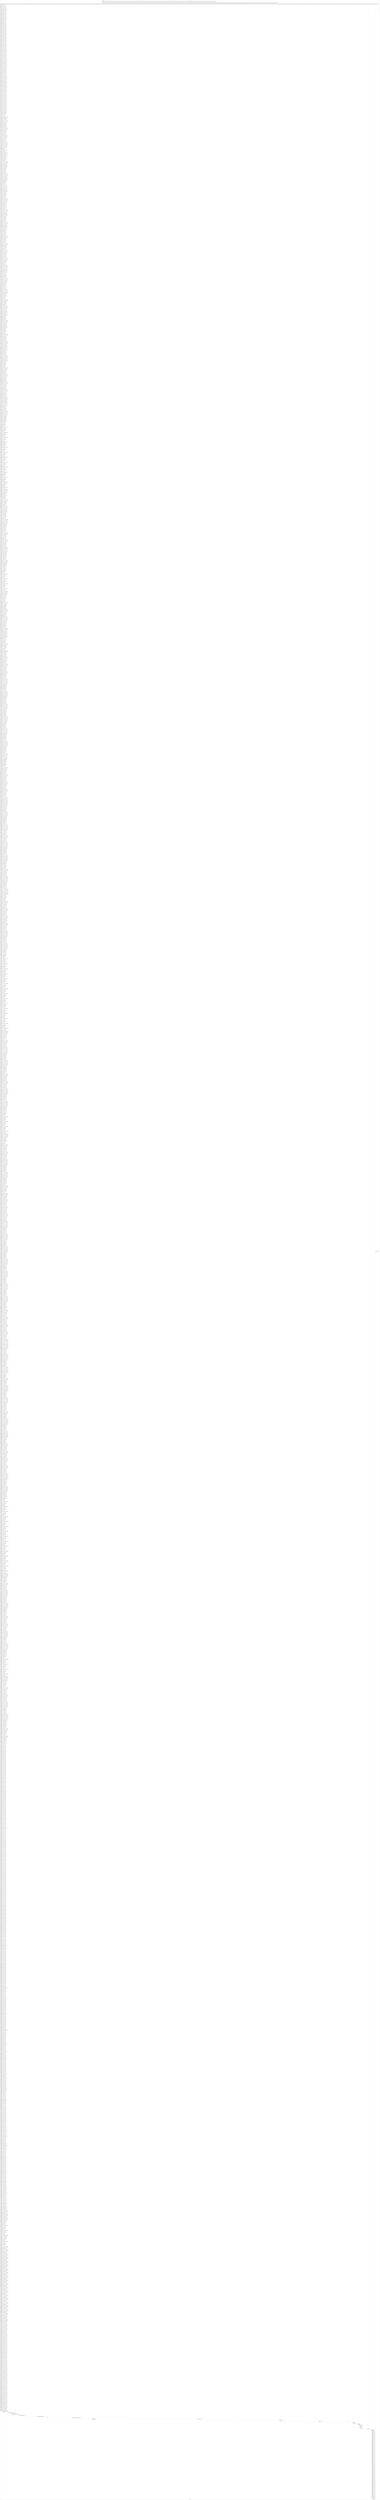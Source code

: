 digraph G {
label="Btor2XCFA";
subgraph cluster_0 {
label="main";
main_init[];
l1[];
l3[];
l4[];
l5[];
l6[];
l7[];
l8[];
l9[];
l10[];
l11[];
l12[];
l13[];
l14[];
l15[];
l16[];
l17[];
l18[];
l19[];
l20[];
l21[];
l22[];
l23[];
l24[];
l25[];
l26[];
l27[];
l28[];
l29[];
l30[];
l31[];
l32[];
l33[];
l34[];
l35[];
l36[];
l37[];
l38[];
l39[];
l40[];
l41[];
l42[];
l43[];
l44[];
l45[];
l46[];
l47[];
l48[];
l49[];
l50[];
l51[];
l52[];
l53[];
l54[];
l55[];
l56[];
l57[];
l58[];
l59[];
l60[];
l61[];
l62[];
l63[];
l64[];
l65[];
l66[];
l67[];
l68[];
l69[];
l70[];
l71[];
l72[];
l73[];
l74[];
l75[];
l76[];
l77[];
l78[];
l79[];
l80[];
l81[];
l82[];
l83[];
l84[];
l85[];
l86[];
l87[];
l88[];
l89[];
l90[];
l91[];
l92[];
l93[];
l94[];
l95[];
l96[];
l97[];
l98[];
l99[];
l100[];
l101[];
l102[];
l103[];
l104[];
l105[];
l106[];
l107[];
l108[];
l109[];
l110[];
l111[];
l112[];
l113[];
l114[];
l115[];
l116[];
l117[];
l118[];
l119[];
l120[];
l121[];
l122[];
l123[];
l124[];
l125[];
l126[];
l127[];
l128[];
l129[];
l130[];
l131[];
l132[];
l133[];
l134[];
l135[];
l136[];
l137[];
l138[];
l139[];
l140[];
l141[];
l142[];
l143[];
l144[];
l145[];
l146[];
l147[];
l148[];
l149[];
l150[];
l151[];
l152[];
l153[];
l154[];
l155[];
l156[];
l157[];
l158[];
l159[];
l160[];
l161[];
l162[];
l163[];
l164[];
l165[];
l166[];
l167[];
l168[];
l169[];
l170[];
l171[];
l172[];
l173[];
l174[];
l175[];
l176[];
l177[];
l178[];
l179[];
l180[];
l181[];
l182[];
l183[];
l184[];
l185[];
l186[];
l187[];
l188[];
l189[];
l190[];
l191[];
l192[];
l193[];
l194[];
l195[];
l196[];
l197[];
l198[];
l199[];
l200[];
l201[];
l202[];
l203[];
l204[];
l205[];
l206[];
l207[];
l208[];
l209[];
l210[];
l211[];
l212[];
l213[];
l214[];
l215[];
l216[];
l217[];
l218[];
l219[];
l220[];
l221[];
l222[];
l223[];
l224[];
l225[];
l226[];
l227[];
l228[];
l229[];
l230[];
l231[];
l232[];
l233[];
l234[];
l235[];
l236[];
l237[];
l238[];
l239[];
l240[];
l241[];
l242[];
l243[];
l244[];
l245[];
l246[];
l247[];
l248[];
l249[];
l250[];
l251[];
l252[];
l253[];
l254[];
l255[];
l256[];
l257[];
l258[];
l259[];
l260[];
l261[];
l262[];
l263[];
l264[];
l265[];
l266[];
l267[];
l268[];
l269[];
l270[];
l271[];
l272[];
l273[];
l274[];
l275[];
l276[];
l277[];
l278[];
l279[];
l280[];
l281[];
l282[];
l283[];
l284[];
l285[];
l286[];
l287[];
l288[];
l289[];
l290[];
l291[];
l292[];
l293[];
l294[];
l295[];
l296[];
l297[];
l298[];
l299[];
l300[];
l301[];
l302[];
l303[];
l304[];
l305[];
l306[];
l307[];
l308[];
l309[];
l310[];
l311[];
l312[];
l313[];
l314[];
l315[];
l316[];
l317[];
l318[];
l319[];
l320[];
l321[];
l322[];
l323[];
l324[];
l325[];
l326[];
l327[];
l328[];
l329[];
l330[];
l331[];
l332[];
l333[];
l334[];
l335[];
l336[];
l337[];
l338[];
l339[];
l340[];
l341[];
l342[];
l343[];
l344[];
l345[];
l346[];
l347[];
l348[];
l349[];
l350[];
l351[];
l352[];
l353[];
l354[];
l355[];
l356[];
l357[];
l358[];
l359[];
l360[];
l361[];
l362[];
l363[];
l364[];
l365[];
l366[];
l367[];
l368[];
l369[];
l370[];
l371[];
l372[];
l373[];
l374[];
l375[];
l376[];
l377[];
l378[];
l379[];
l380[];
l381[];
l382[];
l383[];
l384[];
l385[];
l386[];
l387[];
l388[];
l389[];
l390[];
l391[];
l392[];
l393[];
l394[];
l395[];
l396[];
l397[];
l398[];
l399[];
l400[];
l401[];
l402[];
l403[];
l404[];
l405[];
l406[];
l407[];
l408[];
l409[];
l410[];
l411[];
l412[];
l413[];
l414[];
l415[];
l416[];
l417[];
l418[];
l419[];
l420[];
l421[];
l422[];
l423[];
l424[];
l425[];
l426[];
l427[];
l428[];
l429[];
l430[];
l431[];
l432[];
l433[];
l434[];
l435[];
l436[];
l437[];
l438[];
l439[];
l440[];
l441[];
l442[];
l443[];
l444[];
l445[];
l446[];
l447[];
l448[];
l449[];
l450[];
l451[];
l452[];
l453[];
l454[];
l455[];
l456[];
l457[];
l458[];
l459[];
l460[];
l461[];
l462[];
l463[];
l464[];
l465[];
l466[];
l467[];
l468[];
l469[];
l470[];
l471[];
l472[];
l473[];
l474[];
l475[];
l476[];
l477[];
l478[];
l479[];
l480[];
l481[];
l482[];
l483[];
l484[];
l485[];
l486[];
l487[];
l488[];
l489[];
l490[];
l491[];
l492[];
l493[];
l494[];
l495[];
l496[];
l497[];
l498[];
l499[];
l500[];
l501[];
l502[];
l503[];
l504[];
l505[];
l506[];
l507[];
l508[];
l509[];
l510[];
l511[];
l512[];
l513[];
l514[];
l515[];
l516[];
l517[];
l518[];
l519[];
l520[];
l521[];
l522[];
l523[];
l524[];
l525[];
l526[];
l527[];
l528[];
l529[];
l530[];
l531[];
l532[];
l533[];
l534[];
l535[];
l536[];
l537[];
l538[];
l539[];
l540[];
l541[];
l542[];
l543[];
l544[];
l545[];
l546[];
l547[];
l548[];
l549[];
l550[];
l551[];
l552[];
l553[];
l554[];
l555[];
l556[];
l557[];
l558[];
l559[];
l560[];
l561[];
l562[];
l563[];
l564[];
l565[];
l566[];
l567[];
l568[];
l569[];
l570[];
l571[];
l572[];
l573[];
l574[];
l575[];
l576[];
l577[];
l578[];
l579[];
l580[];
l581[];
l582[];
l583[];
l584[];
l585[];
l586[];
l587[];
l588[];
l589[];
l590[];
l591[];
l592[];
l593[];
l594[];
l595[];
l596[];
l597[];
l598[];
l599[];
l600[];
l601[];
l602[];
l603[];
l604[];
l605[];
l606[];
l607[];
l608[];
l609[];
l610[];
l611[];
l612[];
l613[];
l614[];
l615[];
l616[];
l617[];
l618[];
l619[];
l620[];
l621[];
l622[];
l623[];
l624[];
l625[];
l626[];
l627[];
l628[];
l629[];
l630[];
l631[];
l632[];
l633[];
l634[];
l635[];
l636[];
l637[];
l638[];
l639[];
l640[];
l641[];
l642[];
l643[];
l644[];
l645[];
l646[];
l647[];
l648[];
l649[];
l650[];
l651[];
l652[];
l653[];
l654[];
l655[];
l656[];
l657[];
l658[];
l659[];
l660[];
l661[];
l662[];
l663[];
l664[];
l665[];
l666[];
l667[];
l668[];
l669[];
l670[];
l671[];
l672[];
l673[];
l674[];
l675[];
l676[];
l677[];
l678[];
l679[];
l680[];
l681[];
l682[];
l683[];
l684[];
l685[];
l686[];
l687[];
l688[];
l689[];
l690[];
l691[];
l692[];
l693[];
l694[];
l695[];
l696[];
l697[];
l698[];
l699[];
l700[];
l701[];
l702[];
l703[];
l704[];
l705[];
l706[];
l707[];
l708[];
l709[];
l710[];
l711[];
l712[];
l713[];
l714[];
l715[];
l716[];
l717[];
l718[];
l719[];
l720[];
l721[];
l722[];
l723[];
l724[];
l725[];
l726[];
l727[];
l728[];
l729[];
l730[];
l731[];
l732[];
l733[];
l734[];
l735[];
l736[];
l737[];
l738[];
l739[];
l740[];
l741[];
l742[];
l743[];
l744[];
l745[];
l746[];
l747[];
l748[];
l749[];
l750[];
l751[];
l752[];
l753[];
l754[];
l755[];
l756[];
l757[];
l758[];
l759[];
l760[];
l761[];
l762[];
l763[];
l764[];
l765[];
l766[];
l767[];
l768[];
l769[];
l770[];
l771[];
l772[];
l773[];
l774[];
l775[];
l776[];
l777[];
l778[];
l779[];
l780[];
l781[];
l782[];
l783[];
l784[];
l785[];
l786[];
l787[];
l788[];
l789[];
l790[];
l791[];
l792[];
l793[];
l794[];
l795[];
l796[];
l797[];
l798[];
l799[];
l800[];
l801[];
l802[];
l803[];
l804[];
l805[];
l806[];
l807[];
l808[];
l809[];
l810[];
l811[];
l812[];
l813[];
l814[];
l815[];
l816[];
l817[];
l818[];
l819[];
l820[];
l821[];
l822[];
l823[];
l824[];
l825[];
l826[];
l827[];
l828[];
l829[];
l830[];
l831[];
l832[];
l833[];
l834[];
l835[];
l836[];
l837[];
l838[];
l839[];
l840[];
l841[];
l842[];
l843[];
l844[];
l845[];
l846[];
l847[];
l848[];
l849[];
l850[];
l851[];
l852[];
l853[];
l854[];
l855[];
l856[];
l857[];
l858[];
l859[];
l860[];
l861[];
l862[];
l863[];
l864[];
l865[];
l866[];
l867[];
l868[];
l869[];
l870[];
l871[];
l872[];
l873[];
l874[];
l875[];
l876[];
l877[];
l878[];
l879[];
l880[];
l881[];
l882[];
l883[];
l884[];
l885[];
l886[];
l887[];
l888[];
l889[];
l890[];
l891[];
l892[];
l893[];
l894[];
l895[];
l896[];
l897[];
l898[];
l899[];
l900[];
l901[];
l902[];
l903[];
l904[];
l905[];
l906[];
l907[];
l908[];
l909[];
l910[];
l911[];
l912[];
l913[];
l914[];
l915[];
l916[];
l917[];
l918[];
l919[];
l920[];
l921[];
l922[];
l923[];
l924[];
l925[];
l926[];
l927[];
l928[];
l929[];
l930[];
l931[];
l932[];
l933[];
l934[];
l935[];
l936[];
l937[];
l938[];
l939[];
l940[];
l941[];
l942[];
l943[];
l944[];
l945[];
l946[];
l947[];
l948[];
l949[];
l950[];
l951[];
l952[];
l953[];
l954[];
l955[];
l956[];
l957[];
l958[];
l959[];
l960[];
l961[];
l962[];
l963[];
l964[];
l965[];
l966[];
l967[];
l968[];
l969[];
l970[];
l971[];
l972[];
l973[];
l974[];
l975[];
l976[];
l977[];
l978[];
l979[];
l980[];
l981[];
l982[];
l983[];
l984[];
l985[];
l986[];
l987[];
l988[];
l989[];
l990[];
l991[];
l992[];
l993[];
l994[];
l995[];
l996[];
l997[];
l998[];
l999[];
l1000[];
l1001[];
l1002[];
l1003[];
l1004[];
l1005[];
l1006[];
l1007[];
l1008[];
l1009[];
l1010[];
l1011[];
l1012[];
l1013[];
l1014[];
l1015[];
l1016[];
l1017[];
l1018[];
l1019[];
l1020[];
l1021[];
l1022[];
l1023[];
l1024[];
l1025[];
l1026[];
l1027[];
l1028[];
l1029[];
l1030[];
l1031[];
l1032[];
l1033[];
l1034[];
l1035[];
l1036[];
l1037[];
l1038[];
l1039[];
l1040[];
l1041[];
l1042[];
l1043[];
l1044[];
l1045[];
l1046[];
l1047[];
l1048[];
l1049[];
l1050[];
l1051[];
l1052[];
l1053[];
l1054[];
l1055[];
l1056[];
l1057[];
l1058[];
l1059[];
l1060[];
l1061[];
l1062[];
l1063[];
l1064[];
l1065[];
l1066[];
l1067[];
l1068[];
l1069[];
l1070[];
l1071[];
l1072[];
l1073[];
l1074[];
l1075[];
l1076[];
l1077[];
l1078[];
l1079[];
l1080[];
l1081[];
l1082[];
l1083[];
l1084[];
l1085[];
l1086[];
l1087[];
l1088[];
l1089[];
l1090[];
l1091[];
l1092[];
l1093[];
l1094[];
l1095[];
l1096[];
l1097[];
l1098[];
l1099[];
l1100[];
l1101[];
l1102[];
l1103[];
l1104[];
l1105[];
l1106[];
l1107[];
l1108[];
l1109[];
l1110[];
l1111[];
l1112[];
l1113[];
l1114[];
l1115[];
l1116[];
l1117[];
l1118[];
l1119[];
l1120[];
l1121[];
l1122[];
l1123[];
l1124[];
l1125[];
l1126[];
l1127[];
l1128[];
l1129[];
l1130[];
l1131[];
l1132[];
l1133[];
l1134[];
l1135[];
l1136[];
l1137[];
l1138[];
l1139[];
l1140[];
l1141[];
l1142[];
l1143[];
l1144[];
l1145[];
l1146[];
l1147[];
l1148[];
l1149[];
l1150[];
l1151[];
l1152[];
l1153[];
l1154[];
l1155[];
l1156[];
l1157[];
l1158[];
l1159[];
l1160[];
l1161[];
l1162[];
l1163[];
l1164[];
l1165[];
l1166[];
l1167[];
l1168[];
l1169[];
l1170[];
l1171[];
l1172[];
l1173[];
l1174[];
l1175[];
l1176[];
l1177[];
l1178[];
l1179[];
l1180[];
l1181[];
l1182[];
l1183[];
l1184[];
l1185[];
l1186[];
l1187[];
l1188[];
l1189[];
l1190[];
l1191[];
l1192[];
l1193[];
l1194[];
l1195[];
l1196[];
l1197[];
l1198[];
l1199[];
l1200[];
l1201[];
l1202[];
l1203[];
l1204[];
l1205[];
l1206[];
l1207[];
l1208[];
l1209[];
l1210[];
l1211[];
l1212[];
l1213[];
l1214[];
l1215[];
l1216[];
l1217[];
l1218[];
l1219[];
l1220[];
l1221[];
l1222[];
l1223[];
l1224[];
l1225[];
l1226[];
l1227[];
l1228[];
l1229[];
l1230[];
l1231[];
l1232[];
l1233[];
l1234[];
l1235[];
l1236[];
l1237[];
l1238[];
l1239[];
l1240[];
l1241[];
l1242[];
l1243[];
l1244[];
l1245[];
l1246[];
l1247[];
l1248[];
l1249[];
l1250[];
l1251[];
l1252[];
l1253[];
l1254[];
l1255[];
l1256[];
l1257[];
l1258[];
l1259[];
l1260[];
l1261[];
l1262[];
l1263[];
l1264[];
l1265[];
l1266[];
l1267[];
l1268[];
l1269[];
l1270[];
l1271[];
l1272[];
l1273[];
l1274[];
l1275[];
l1276[];
l1277[];
l1278[];
l1279[];
l1280[];
l1281[];
l1282[];
l1283[];
l1284[];
l1285[];
l1286[];
l1287[];
l1288[];
l1289[];
l1290[];
l1291[];
l1292[];
l1293[];
l1294[];
l1295[];
l1296[];
l1297[];
l1298[];
l1299[];
l1300[];
l1301[];
l1302[];
l1303[];
l1304[];
l1305[];
l1306[];
l1307[];
l1308[];
l1309[];
l1310[];
l1311[];
l1312[];
l1313[];
l1314[];
l1315[];
l1316[];
l1317[];
l1318[];
l1319[];
l1320[];
l1321[];
l1322[];
l1323[];
l1324[];
l1325[];
l1326[];
l1327[];
l1328[];
l1329[];
l1330[];
l1331[];
l1332[];
l1333[];
l1334[];
l1335[];
l1336[];
l1337[];
l1338[];
l1339[];
l1340[];
l1341[];
l1342[];
l1343[];
l1344[];
l1345[];
l1346[];
l1347[];
l1348[];
l1349[];
l1350[];
l1351[];
l1352[];
l1353[];
l1354[];
l1355[];
l1356[];
l1357[];
l1358[];
l1359[];
l1360[];
l1361[];
l1362[];
l1363[];
l1364[];
l1365[];
l1366[];
l1367[];
l1368[];
l1369[];
l1370[];
l1371[];
l1372[];
l1373[];
l1374[];
l1375[];
l1376[];
l1377[];
l1378[];
l1379[];
l1380[];
l1381[];
l1382[];
l1383[];
l1384[];
l1385[];
l1386[];
l1387[];
l1388[];
l1389[];
l1390[];
l1391[];
l1392[];
l1393[];
l1394[];
l1395[];
l1396[];
l1397[];
l1398[];
l1399[];
l1400[];
l1401[];
l1402[];
l1403[];
l1404[];
l1405[];
l1406[];
l1407[];
l1408[];
l1409[];
l1410[];
l1411[];
l1412[];
l1413[];
l1414[];
l1415[];
l1416[];
l1417[];
l1418[];
l1419[];
l1420[];
l1421[];
l1422[];
l1423[];
l1424[];
l1425[];
l1426[];
l1427[];
l1428[];
l1429[];
l1430[];
l1431[];
l1432[];
l1433[];
l1434[];
l1435[];
l1436[];
l1437[];
l1438[];
l1439[];
l1440[];
l1441[];
l1442[];
l1443[];
l1444[];
l1445[];
l1446[];
l1447[];
l1448[];
l1449[];
l1450[];
l1451[];
l1452[];
l1453[];
l1454[];
l1455[];
l1456[];
l1457[];
l1458[];
l1459[];
l1460[];
l1461[];
l1462[];
l1463[];
l1464[];
l1465[];
l1466[];
l1467[];
l1468[];
l1469[];
l1470[];
l1471[];
l1472[];
l1473[];
l1474[];
l1475[];
l1476[];
l1477[];
l1478[];
l1479[];
l1480[];
l1481[];
l1482[];
l1483[];
l1484[];
l1485[];
l1486[];
l1487[];
l1488[];
l1489[];
l1490[];
l1491[];
l1492[];
l1493[];
l1494[];
l1495[];
l1496[];
l1497[];
l1498[];
l1499[];
l1500[];
l1501[];
l1502[];
l1503[];
l1504[];
l1505[];
l1506[];
l1507[];
l1508[];
l1509[];
l1510[];
l1511[];
l1512[];
l1513[];
l1514[];
l1515[];
l1516[];
l1517[];
l1518[];
l1519[];
l1520[];
l1521[];
l1522[];
l1523[];
l1524[];
l1525[];
l1526[];
l1527[];
l1528[];
l1529[];
l1530[];
l1531[];
l1532[];
l1533[];
l1534[];
l1535[];
l1536[];
l1537[];
l1538[];
l1539[];
l1540[];
l1541[];
l1542[];
l1543[];
l1544[];
l1545[];
l1546[];
l1547[];
l1548[];
l1549[];
l1550[];
l1551[];
l1552[];
l1553[];
l1554[];
l1555[];
l1556[];
l1557[];
l1558[];
l1559[];
l1560[];
l1561[];
l1562[];
l1563[];
l1564[];
l1565[];
l1566[];
l1567[];
l1568[];
l1569[];
l1570[];
l1571[];
l1572[];
l1573[];
l1574[];
l1575[];
l1576[];
l1577[];
l1578[];
l1579[];
l1580[];
l1581[];
l1582[];
l1583[];
l1584[];
l1585[];
l1586[];
l1587[];
l1588[];
l1589[];
l1590[];
l1591[];
l1592[];
l1593[];
l1594[];
l1595[];
l1596[];
l1597[];
l1598[];
l1599[];
l1600[];
l1601[];
l1602[];
l1603[];
l1604[];
l1605[];
l1606[];
l1607[];
l1608[];
l1609[];
l1610[];
l1611[];
l1612[];
l1613[];
l1614[];
l1615[];
l1616[];
l1617[];
l1618[];
l1619[];
l1620[];
l1621[];
l1622[];
l1623[];
l1624[];
l1625[];
l1626[];
l1627[];
l1628[];
l1629[];
l1630[];
l1631[];
l1632[];
l1633[];
l1634[];
l1635[];
l1636[];
l1637[];
l1638[];
l1639[];
l1640[];
l1641[];
l1642[];
l1643[];
l1644[];
l1645[];
l1646[];
l1647[];
l1648[];
l1649[];
l1650[];
l1651[];
l1652[];
l1653[];
l1654[];
l1655[];
l1656[];
l1657[];
l1658[];
l1659[];
l1660[];
l1661[];
l1662[];
l1663[];
l1664[];
l1665[];
l1666[];
l1667[];
l1668[];
l1669[];
l1670[];
l1671[];
l1672[];
l1673[];
l1674[];
l1675[];
l1676[];
l1677[];
l1678[];
l1679[];
l1680[];
l1681[];
l1682[];
l1683[];
l1684[];
l1685[];
l1686[];
l1687[];
l1688[];
l1689[];
l1690[];
l1691[];
l1692[];
l1693[];
l1694[];
l1695[];
l1696[];
l1697[];
l1698[];
l1699[];
l1700[];
l1701[];
l1702[];
l1703[];
l1704[];
l1705[];
l1706[];
l1707[];
l1708[];
l1709[];
l1710[];
l1711[];
l1712[];
l1713[];
l1714[];
l1715[];
l1716[];
l1717[];
l1718[];
l1719[];
l1720[];
l1721[];
l1722[];
l1723[];
l1724[];
l1725[];
l1726[];
l1727[];
l1728[];
l1729[];
l1730[];
l1731[];
l1732[];
l1733[];
l1734[];
l1735[];
l1736[];
l1737[];
l1738[];
l1739[];
l1740[];
l1741[];
l1742[];
l1743[];
l1744[];
l1745[];
l1746[];
l1747[];
l1748[];
l1749[];
l1750[];
l1751[];
l1752[];
l1753[];
l1754[];
l1755[];
l1756[];
l1757[];
l1758[];
l1759[];
l1760[];
l1761[];
l1762[];
l1763[];
l1764[];
l1765[];
l1766[];
l1767[];
l1768[];
l1769[];
l1770[];
l1771[];
l1772[];
l1773[];
l1774[];
l1775[];
l1776[];
l1777[];
l1778[];
l1779[];
l1780[];
l1781[];
l1782[];
l1783[];
l1784[];
l1785[];
l1786[];
l1787[];
l1788[];
l1789[];
l1790[];
l1791[];
l1792[];
l1793[];
l1794[];
l1795[];
l1796[];
l1797[];
l1798[];
l1799[];
l1800[];
l1801[];
l1802[];
l1803[];
l1804[];
l1805[];
l1806[];
l1807[];
l1808[];
l1809[];
l1810[];
l1811[];
l1812[];
l1813[];
l1814[];
l1815[];
l1816[];
l1817[];
l1818[];
l1819[];
l1820[];
l1821[];
l1822[];
l1823[];
l1824[];
l1825[];
l1826[];
l1827[];
l1828[];
l1829[];
l1830[];
l1831[];
l1832[];
l1833[];
l1834[];
l1835[];
l1836[];
l1837[];
l1838[];
l1839[];
l1840[];
l1841[];
l1842[];
l1843[];
l1844[];
l1845[];
l1846[];
l1847[];
l1848[];
l1849[];
l1850[];
l1851[];
l1852[];
l1853[];
l1854[];
l1855[];
l1856[];
l1857[];
l1858[];
l1859[];
l1860[];
l1861[];
l1862[];
l1863[];
l1864[];
l1865[];
l1866[];
l1867[];
l1868[];
l1869[];
l1870[];
l1871[];
l1872[];
l1873[];
l1874[];
l1875[];
l1876[];
l1877[];
l1878[];
l1879[];
l1880[];
l1881[];
l1882[];
l1883[];
l1884[];
l1885[];
l1886[];
l1887[];
l1888[];
l1889[];
l1890[];
l1891[];
l1892[];
l1893[];
l1894[];
l1895[];
l1896[];
l1897[];
l1898[];
l1899[];
l1900[];
l1901[];
l1902[];
l1903[];
l1904[];
l1905[];
l1906[];
l1907[];
l1908[];
l1909[];
l1910[];
l1911[];
l1912[];
l1913[];
l1914[];
l1915[];
l1916[];
l1917[];
l1918[];
l1919[];
l1920[];
l1921[];
l1922[];
l1923[];
l1924[];
l1925[];
l1926[];
l1927[];
l1928[];
l1929[];
l1930[];
l1931[];
l1932[];
l1933[];
l1934[];
l1935[];
l1936[];
l1937[];
l1938[];
l1939[];
l1940[];
l1941[];
l1942[];
l1943[];
l1944[];
l1945[];
l1946[];
l1947[];
l1948[];
main_error[];
l1949[];
l1950[];
l1951[];
l1952[];
l1953[];
l1954[];
l1955[];
l1956[];
l1957[];
l1958[];
l1959[];
l1960[];
l1961[];
l1962[];
l1963[];
l1964[];
l1965[];
l1966[];
l1967[];
l1968[];
l1969[];
l1970[];
l1971[];
l1972[];
l1973[];
l1974[];
l1975[];
l1976[];
l1977[];
l1978[];
l1979[];
l1980[];
l1981[];
l1982[];
l1983[];
l1984[];
l1985[];
l1986[];
l1987[];
l1988[];
l1989[];
l1990[];
l1991[];
l1992[];
l1993[];
l1994[];
l1995[];
l1996[];
l1997[];
l1998[];
l1999[];
l2000[];
l2001[];
l2002[];
l2003[];
l2004[];
l2005[];
l2006[];
l2007[];
l2008[];
l2009[];
l2010[];
l2011[];
l2012[];
l2013[];
main_init -> l1 [label="[(assign const_5 #b00000000),(assign const_58 #b0),(assign const_173 #b00000000),(assign const_354 #b1),(assign const_357 #b00000000000000000000000000000110),(assign const_358 #b000000000000000000000000),(assign const_371 #b00000001),(assign const_390 #b00000000000000000000000000000010),(assign const_391 #b00000000000000000000000000000001),(assign const_408 #b00000000000000000000000000000011),(assign const_420 #b00000000000000000000000000000111),(assign const_453 #b00000000000000000000000000001001),(assign const_465 #b00000000000000000000000000001011),(assign const_545 #b00000000000000000000000000000100),(assign const_557 #b00000000000000000000000000001101),(assign const_576 #b00000000000000000000000000000000),(assign const_628 #b00000000000000000000000000000101),(assign const_648 #b00000000000000000000000000001010),(assign const_722 #b00000000000000000000000000001100),(assign const_831 #b00000000000000000000000000001000),(assign const_2358 #b00000011)] "];
l3 -> l4 [label="[(havoc input_228),(havoc input_230),(havoc input_232),(havoc input_234),(havoc input_236),(havoc input_238),(havoc input_240),(havoc input_242),(havoc input_244),(havoc input_246),(havoc input_248),(havoc input_250),(havoc input_252),(havoc input_254),(havoc input_256),(havoc input_258),(havoc input_260),(havoc input_262),(havoc input_264),(havoc input_266),(havoc input_268),(havoc input_270),(havoc input_272),(havoc input_274),(havoc input_276),(havoc input_278),(havoc input_280),(havoc input_282),(havoc input_284),(havoc input_286),(havoc input_288),(havoc input_290),(havoc input_292),(havoc input_294),(havoc input_296),(havoc input_298),(havoc input_300),(havoc input_302),(havoc input_304),(havoc input_306),(havoc input_308),(havoc input_310),(havoc input_312),(havoc input_314),(havoc input_316),(havoc input_318),(havoc input_320),(havoc input_322),(havoc input_324),(havoc input_326),(havoc input_328),(havoc input_330),(havoc input_332),(havoc input_334),(havoc input_336),(havoc input_338),(havoc input_340),(havoc input_342),(havoc input_344),(havoc input_346),(havoc input_348),(havoc input_350),(havoc input_352),(havoc input_356),(havoc input_363),(havoc input_369),(havoc input_377),(havoc input_384),(havoc input_403),(havoc input_415),(havoc input_427),(havoc input_438),(havoc input_448),(havoc input_460),(havoc input_472),(havoc input_479),(havoc input_486),(havoc input_493),(havoc input_500),(havoc input_511),(havoc input_522),(havoc input_530),(havoc input_537),(havoc input_551),(havoc input_563),(havoc input_570),(havoc input_584),(havoc input_593),(havoc input_601),(havoc input_608),(havoc input_615),(havoc input_622),(havoc input_636),(havoc input_647),(havoc input_709),(havoc input_716),(havoc input_729),(havoc input_740),(havoc input_747),(havoc input_754),(havoc input_766),(havoc input_776),(havoc input_800),(havoc input_808),(havoc input_815),(havoc input_826),(havoc input_839),(havoc input_846),(havoc input_853),(havoc input_859),(havoc input_866),(havoc input_873),(havoc input_885),(havoc input_896),(havoc input_907),(havoc input_918),(havoc input_929),(havoc input_940),(havoc input_951),(havoc input_958),(havoc input_965),(havoc input_972),(havoc input_979),(havoc input_992),(havoc input_1004),(havoc input_1013),(havoc input_1020),(havoc input_1032),(havoc input_1043),(havoc input_1050),(havoc input_1062),(havoc input_1071),(havoc input_1079),(havoc input_1086),(havoc input_1093),(havoc input_1100),(havoc input_1112),(havoc input_1123),(havoc input_1191),(havoc input_1198),(havoc input_1210),(havoc input_1221),(havoc input_1228),(havoc input_1235),(havoc input_1247),(havoc input_1258),(havoc input_1282),(havoc input_1290),(havoc input_1297),(havoc input_1309),(havoc input_1320),(havoc input_1327),(havoc input_1334),(havoc input_1340),(havoc input_1347),(havoc input_1354),(havoc input_1366),(havoc input_1377),(havoc input_1388),(havoc input_1399),(havoc input_1410),(havoc input_1421),(havoc input_1432),(havoc input_1439),(havoc input_1446),(havoc input_1453),(havoc input_1460),(havoc input_1473),(havoc input_1485),(havoc input_1494),(havoc input_1501),(havoc input_1513),(havoc input_1524),(havoc input_1531),(havoc input_1543),(havoc input_1552),(havoc input_1560),(havoc input_1567),(havoc input_1574),(havoc input_1581),(havoc input_1593),(havoc input_1604),(havoc input_1672),(havoc input_1679),(havoc input_1691),(havoc input_1702),(havoc input_1709),(havoc input_1716),(havoc input_1728),(havoc input_1739),(havoc input_1763),(havoc input_1771),(havoc input_1778),(havoc input_1790),(havoc input_1801),(havoc input_1808)] "];
l4 -> l5 [label="[(assign binary_137 (bvand state_59 state_61))] "];
l5 -> l6 [label="[(assign binary_138 (bvand binary_137 (bvnot state_63)))] "];
l6 -> l7 [label="[(assign binary_139 (bvand binary_138 (bvnot state_65)))] "];
l7 -> l8 [label="[(assign binary_140 (bvand binary_139 (bvnot state_67)))] "];
l8 -> l9 [label="[(assign binary_141 (bvand binary_140 (bvnot state_69)))] "];
l9 -> l10 [label="[(assign binary_142 (bvand binary_141 (bvnot state_71)))] "];
l10 -> l11 [label="[(assign binary_143 (bvand binary_142 (bvnot state_73)))] "];
l11 -> l12 [label="[(assign binary_144 (bvand binary_143 (bvnot state_75)))] "];
l12 -> l13 [label="[(assign binary_145 (bvand binary_144 (bvnot state_77)))] "];
l13 -> l14 [label="[(assign binary_146 (bvand binary_145 (bvnot state_79)))] "];
l14 -> l15 [label="[(assign binary_147 (bvand binary_146 (bvnot state_81)))] "];
l15 -> l16 [label="[(assign binary_148 (bvand binary_147 (bvnot state_83)))] "];
l16 -> l17 [label="[(assign binary_149 (bvand binary_148 (bvnot state_85)))] "];
l17 -> l18 [label="[(assign binary_150 (bvand binary_149 state_87))] "];
l18 -> l19 [label="[(assign binary_151 (bvand binary_150 (bvnot state_89)))] "];
l19 -> l20 [label="[(assign binary_152 (bvand binary_151 (bvnot state_91)))] "];
l20 -> l21 [label="[(assign binary_153 (bvand binary_152 (bvnot state_93)))] "];
l21 -> l22 [label="[(assign binary_154 (bvand binary_153 (bvnot state_95)))] "];
l22 -> l23 [label="[(assign binary_155 (bvand binary_154 (bvnot state_97)))] "];
l23 -> l24 [label="[(assign binary_156 (bvand binary_155 (bvnot state_99)))] "];
l24 -> l25 [label="[(assign binary_157 (bvand binary_156 (bvnot state_101)))] "];
l25 -> l26 [label="[(assign binary_158 (bvand binary_157 (bvnot state_103)))] "];
l26 -> l27 [label="[(assign binary_159 (bvand binary_158 (bvnot state_105)))] "];
l27 -> l28 [label="[(assign binary_160 (bvand binary_159 (bvnot state_107)))] "];
l28 -> l29 [label="[(assign binary_161 (bvand binary_160 (bvnot state_109)))] "];
l29 -> l30 [label="[(assign binary_162 (bvand binary_161 state_111))] "];
l30 -> l31 [label="[(assign binary_163 (bvand binary_162 (bvnot state_113)))] "];
l31 -> l32 [label="[(assign binary_164 (bvand binary_163 (bvnot state_115)))] "];
l32 -> l33 [label="[(assign binary_165 (bvand binary_164 (bvnot state_117)))] "];
l33 -> l34 [label="[(assign binary_166 (bvand binary_165 (bvnot state_119)))] "];
l34 -> l35 [label="[(assign binary_167 (bvand binary_166 (bvnot state_121)))] "];
l35 -> l36 [label="[(assign binary_168 (bvand binary_167 (bvnot state_123)))] "];
l36 -> l37 [label="[(assign binary_169 (bvand binary_168 (bvnot state_125)))] "];
l37 -> l38 [label="[(assign binary_170 (bvand binary_169 (bvnot state_127)))] "];
l38 -> l39 [label="[(assign binary_171 (bvand binary_170 (bvnot state_129)))] "];
l39 -> l40 [label="[(assign binary_172 (bvand binary_171 (bvnot state_131)))] "];
l40 -> l41 [label="[(assign comparison_174 (ite (= const_173 state_6) #b1 #b0))] "];
l41 -> l42 [label="[(assign binary_175 (bvand binary_172 comparison_174))] "];
l42 -> l43 [label="[(assign comparison_176 (ite (= const_173 state_8) #b1 #b0))] "];
l43 -> l44 [label="[(assign binary_177 (bvand binary_175 comparison_176))] "];
l44 -> l45 [label="[(assign comparison_178 (ite (= const_173 state_10) #b1 #b0))] "];
l45 -> l46 [label="[(assign binary_179 (bvand binary_177 comparison_178))] "];
l46 -> l47 [label="[(assign comparison_180 (ite (= const_173 state_12) #b1 #b0))] "];
l47 -> l48 [label="[(assign binary_181 (bvand binary_179 comparison_180))] "];
l48 -> l49 [label="[(assign comparison_182 (ite (= const_173 state_14) #b1 #b0))] "];
l49 -> l50 [label="[(assign binary_183 (bvand binary_181 comparison_182))] "];
l50 -> l51 [label="[(assign comparison_184 (ite (= const_173 state_16) #b1 #b0))] "];
l51 -> l52 [label="[(assign binary_185 (bvand binary_183 comparison_184))] "];
l52 -> l53 [label="[(assign comparison_186 (ite (= const_173 state_18) #b1 #b0))] "];
l53 -> l54 [label="[(assign binary_187 (bvand binary_185 comparison_186))] "];
l54 -> l55 [label="[(assign comparison_188 (ite (= const_173 state_20) #b1 #b0))] "];
l55 -> l56 [label="[(assign binary_189 (bvand binary_187 comparison_188))] "];
l56 -> l57 [label="[(assign comparison_190 (ite (= const_173 state_22) #b1 #b0))] "];
l57 -> l58 [label="[(assign binary_191 (bvand binary_189 comparison_190))] "];
l58 -> l59 [label="[(assign comparison_192 (ite (= const_173 state_24) #b1 #b0))] "];
l59 -> l60 [label="[(assign binary_193 (bvand binary_191 comparison_192))] "];
l60 -> l61 [label="[(assign comparison_194 (ite (= const_173 state_26) #b1 #b0))] "];
l61 -> l62 [label="[(assign binary_195 (bvand binary_193 comparison_194))] "];
l62 -> l63 [label="[(assign comparison_196 (ite (= const_173 state_28) #b1 #b0))] "];
l63 -> l64 [label="[(assign binary_197 (bvand binary_195 comparison_196))] "];
l64 -> l65 [label="[(assign comparison_198 (ite (= const_173 state_30) #b1 #b0))] "];
l65 -> l66 [label="[(assign binary_199 (bvand binary_197 comparison_198))] "];
l66 -> l67 [label="[(assign comparison_200 (ite (= const_173 state_32) #b1 #b0))] "];
l67 -> l68 [label="[(assign binary_201 (bvand binary_199 comparison_200))] "];
l68 -> l69 [label="[(assign comparison_202 (ite (= const_173 state_34) #b1 #b0))] "];
l69 -> l70 [label="[(assign binary_203 (bvand binary_201 comparison_202))] "];
l70 -> l71 [label="[(assign comparison_204 (ite (= const_173 state_36) #b1 #b0))] "];
l71 -> l72 [label="[(assign binary_205 (bvand binary_203 comparison_204))] "];
l72 -> l73 [label="[(assign comparison_206 (ite (= const_173 state_38) #b1 #b0))] "];
l73 -> l74 [label="[(assign binary_207 (bvand binary_205 comparison_206))] "];
l74 -> l75 [label="[(assign comparison_208 (ite (= const_173 state_40) #b1 #b0))] "];
l75 -> l76 [label="[(assign binary_209 (bvand binary_207 comparison_208))] "];
l76 -> l77 [label="[(assign comparison_210 (ite (= const_173 state_42) #b1 #b0))] "];
l77 -> l78 [label="[(assign binary_211 (bvand binary_209 comparison_210))] "];
l78 -> l79 [label="[(assign comparison_212 (ite (= const_173 state_44) #b1 #b0))] "];
l79 -> l80 [label="[(assign binary_213 (bvand binary_211 comparison_212))] "];
l80 -> l81 [label="[(assign comparison_214 (ite (= const_173 state_46) #b1 #b0))] "];
l81 -> l82 [label="[(assign binary_215 (bvand binary_213 comparison_214))] "];
l82 -> l83 [label="[(assign comparison_216 (ite (= const_173 state_48) #b1 #b0))] "];
l83 -> l84 [label="[(assign binary_217 (bvand binary_215 comparison_216))] "];
l84 -> l85 [label="[(assign comparison_218 (ite (= const_173 state_50) #b1 #b0))] "];
l85 -> l86 [label="[(assign binary_219 (bvand binary_217 comparison_218))] "];
l86 -> l87 [label="[(assign comparison_220 (ite (= const_173 state_52) #b1 #b0))] "];
l87 -> l88 [label="[(assign binary_221 (bvand binary_219 comparison_220))] "];
l88 -> l89 [label="[(assign comparison_222 (ite (= const_173 state_54) #b1 #b0))] "];
l89 -> l90 [label="[(assign binary_223 (bvand binary_221 comparison_222))] "];
l90 -> l91 [label="[(assign comparison_224 (ite (= const_173 state_56) #b1 #b0))] "];
l91 -> l92 [label="[(assign binary_225 (bvand binary_223 comparison_224))] "];
l92 -> l93 [label="[(assign binary_226 (bvand state_135 binary_225))] "];
l93 -> l94 [label="[(assign binary_359 (++ const_358 input_228))] "];
l94 -> l95 [label="[(assign comparison_360 (ite (bvule const_357 binary_359) #b1 #b0))] "];
l95 -> l96 [label="[(assign binary_361 (bvand input_280 (bvnot comparison_360)))] "];
l96 -> l97 [label="[(assign binary_362 (bvor (bvnot input_356) binary_361))] "];
l97 -> l98 [label="[(assign ternary_364 (ite (= input_356 #b1) const_173 input_230))] "];
l98 -> l99 [label="[(assign comparison_365 (ite (= const_173 ternary_364) #b1 #b0))] "];
l99 -> l100 [label="[(assign binary_366 (bvand input_282 comparison_365))] "];
l100 -> l101 [label="[(assign binary_367 (bvor (bvnot input_363) binary_366))] "];
l101 -> l102 [label="[(assign binary_368 (bvand binary_362 binary_367))] "];
l102 -> l103 [label="[(assign binary_370 (bvand input_282 (bvnot input_363)))] "];
l103 -> l104 [label="[(assign ternary_372 (ite (= input_363 #b1) const_371 ternary_364))] "];
l104 -> l105 [label="[(assign comparison_373 (ite (= const_173 ternary_372) #b1 #b0))] "];
l105 -> l106 [label="[(assign binary_374 (bvand binary_370 comparison_373))] "];
l106 -> l107 [label="[(assign binary_375 (bvor (bvnot input_369) binary_374))] "];
l107 -> l108 [label="[(assign binary_376 (bvand binary_368 binary_375))] "];
l108 -> l109 [label="[(assign binary_378 (bvand binary_370 (bvnot input_369)))] "];
l109 -> l110 [label="[(assign ternary_379 (ite (= input_369 #b1) const_371 ternary_372))] "];
l110 -> l111 [label="[(assign comparison_380 (ite (= const_173 ternary_379) #b1 #b0))] "];
l111 -> l112 [label="[(assign binary_381 (bvand binary_378 comparison_380))] "];
l112 -> l113 [label="[(assign binary_382 (bvor (bvnot input_377) binary_381))] "];
l113 -> l114 [label="[(assign binary_383 (bvand binary_376 binary_382))] "];
l114 -> l115 [label="[(assign binary_385 (bvand binary_378 (bvnot input_377)))] "];
l115 -> l116 [label="[(assign ternary_386 (ite (= input_377 #b1) const_371 ternary_379))] "];
l116 -> l117 [label="[(assign comparison_387 (ite (= const_173 ternary_386) #b1 #b0))] "];
l117 -> l118 [label="[(assign comparison_388 (ite (= const_173 input_246) #b1 #b0))] "];
l118 -> l119 [label="[(assign binary_389 (bvand comparison_387 comparison_388))] "];
l119 -> l120 [label="[(assign binary_392 (bvadd const_391 binary_359))] "];
l120 -> l121 [label="[(assign slice_393 (extract binary_392 0 8))] "];
l121 -> l122 [label="[(assign ternary_394 (ite (= input_356 #b1) slice_393 input_228))] "];
l122 -> l123 [label="[(assign binary_395 (++ const_358 ternary_394))] "];
l123 -> l124 [label="[(assign comparison_396 (ite (bvule const_390 binary_395) #b1 #b0))] "];
l124 -> l125 [label="[(assign binary_397 (bvand binary_389 comparison_396))] "];
l125 -> l126 [label="[(assign comparison_398 (ite (bvule binary_395 const_357) #b1 #b0))] "];
l126 -> l127 [label="[(assign binary_399 (bvand binary_397 comparison_398))] "];
l127 -> l128 [label="[(assign binary_400 (bvand binary_385 binary_399))] "];
l128 -> l129 [label="[(assign binary_401 (bvor (bvnot input_384) binary_400))] "];
l129 -> l130 [label="[(assign binary_402 (bvand binary_383 binary_401))] "];
l130 -> l131 [label="[(assign ternary_404 (ite (= input_384 #b1) const_371 ternary_386))] "];
l131 -> l132 [label="[(assign comparison_405 (ite (= const_173 ternary_404) #b1 #b0))] "];
l132 -> l133 [label="[(assign comparison_406 (ite (= const_173 input_252) #b1 #b0))] "];
l133 -> l134 [label="[(assign binary_407 (bvand comparison_405 comparison_406))] "];
l134 -> l135 [label="[(assign comparison_409 (ite (bvule const_408 binary_395) #b1 #b0))] "];
l135 -> l136 [label="[(assign binary_410 (bvand binary_407 comparison_409))] "];
l136 -> l137 [label="[(assign binary_411 (bvand comparison_398 binary_410))] "];
l137 -> l138 [label="[(assign binary_412 (bvand binary_385 binary_411))] "];
l138 -> l139 [label="[(assign binary_413 (bvor (bvnot input_403) binary_412))] "];
l139 -> l140 [label="[(assign binary_414 (bvand binary_402 binary_413))] "];
l140 -> l141 [label="[(assign ternary_416 (ite (= input_403 #b1) const_371 ternary_404))] "];
l141 -> l142 [label="[(assign comparison_417 (ite (= const_173 ternary_416) #b1 #b0))] "];
l142 -> l143 [label="[(assign comparison_418 (ite (= const_173 input_258) #b1 #b0))] "];
l143 -> l144 [label="[(assign binary_419 (bvand comparison_417 comparison_418))] "];
l144 -> l145 [label="[(assign comparison_421 (ite (bvule const_420 binary_395) #b1 #b0))] "];
l145 -> l146 [label="[(assign binary_422 (bvand binary_419 comparison_421))] "];
l146 -> l147 [label="[(assign binary_423 (bvand comparison_398 binary_422))] "];
l147 -> l148 [label="[(assign binary_424 (bvand binary_385 binary_423))] "];
l148 -> l149 [label="[(assign binary_425 (bvor (bvnot input_415) binary_424))] "];
l149 -> l150 [label="[(assign binary_426 (bvand binary_414 binary_425))] "];
l150 -> l151 [label="[(assign ternary_428 (ite (= input_415 #b1) const_371 ternary_416))] "];
l151 -> l152 [label="[(assign comparison_429 (ite (= const_173 ternary_428) #b1 #b0))] "];
l152 -> l153 [label="[(assign comparison_430 (ite (= const_173 input_260) #b1 #b0))] "];
l153 -> l154 [label="[(assign binary_431 (bvand comparison_429 comparison_430))] "];
l154 -> l155 [label="[(assign comparison_432 (ite (bvule const_357 binary_395) #b1 #b0))] "];
l155 -> l156 [label="[(assign binary_433 (bvand binary_431 comparison_432))] "];
l156 -> l157 [label="[(assign binary_434 (bvand comparison_398 binary_433))] "];
l157 -> l158 [label="[(assign binary_435 (bvand binary_385 binary_434))] "];
l158 -> l159 [label="[(assign binary_436 (bvor (bvnot input_427) binary_435))] "];
l159 -> l160 [label="[(assign binary_437 (bvand binary_426 binary_436))] "];
l160 -> l161 [label="[(assign ternary_439 (ite (= input_427 #b1) const_371 ternary_428))] "];
l161 -> l162 [label="[(assign comparison_440 (ite (= const_173 ternary_439) #b1 #b0))] "];
l162 -> l163 [label="[(assign comparison_441 (ite (= const_173 input_262) #b1 #b0))] "];
l163 -> l164 [label="[(assign binary_442 (bvand comparison_440 comparison_441))] "];
l164 -> l165 [label="[(assign binary_443 (bvand comparison_421 binary_442))] "];
l165 -> l166 [label="[(assign binary_444 (bvand comparison_398 binary_443))] "];
l166 -> l167 [label="[(assign binary_445 (bvand binary_385 binary_444))] "];
l167 -> l168 [label="[(assign binary_446 (bvor (bvnot input_438) binary_445))] "];
l168 -> l169 [label="[(assign binary_447 (bvand binary_437 binary_446))] "];
l169 -> l170 [label="[(assign ternary_449 (ite (= input_438 #b1) const_371 ternary_439))] "];
l170 -> l171 [label="[(assign comparison_450 (ite (= const_173 ternary_449) #b1 #b0))] "];
l171 -> l172 [label="[(assign comparison_451 (ite (= const_173 input_264) #b1 #b0))] "];
l172 -> l173 [label="[(assign binary_452 (bvand comparison_450 comparison_451))] "];
l173 -> l174 [label="[(assign comparison_454 (ite (bvule const_453 binary_395) #b1 #b0))] "];
l174 -> l175 [label="[(assign binary_455 (bvand binary_452 comparison_454))] "];
l175 -> l176 [label="[(assign binary_456 (bvand comparison_398 binary_455))] "];
l176 -> l177 [label="[(assign binary_457 (bvand binary_385 binary_456))] "];
l177 -> l178 [label="[(assign binary_458 (bvor (bvnot input_448) binary_457))] "];
l178 -> l179 [label="[(assign binary_459 (bvand binary_447 binary_458))] "];
l179 -> l180 [label="[(assign ternary_461 (ite (= input_448 #b1) const_371 ternary_449))] "];
l180 -> l181 [label="[(assign comparison_462 (ite (= const_173 ternary_461) #b1 #b0))] "];
l181 -> l182 [label="[(assign comparison_463 (ite (= const_173 input_270) #b1 #b0))] "];
l182 -> l183 [label="[(assign binary_464 (bvand comparison_462 comparison_463))] "];
l183 -> l184 [label="[(assign comparison_466 (ite (bvule const_465 binary_395) #b1 #b0))] "];
l184 -> l185 [label="[(assign binary_467 (bvand binary_464 comparison_466))] "];
l185 -> l186 [label="[(assign binary_468 (bvand comparison_398 binary_467))] "];
l186 -> l187 [label="[(assign binary_469 (bvand binary_385 binary_468))] "];
l187 -> l188 [label="[(assign binary_470 (bvor (bvnot input_460) binary_469))] "];
l188 -> l189 [label="[(assign binary_471 (bvand binary_459 binary_470))] "];
l189 -> l190 [label="[(assign binary_473 (bvor input_284 input_363))] "];
l190 -> l191 [label="[(assign ternary_474 (ite (= input_460 #b1) const_371 ternary_461))] "];
l191 -> l192 [label="[(assign comparison_475 (ite (= const_173 ternary_474) #b1 #b0))] "];
l192 -> l193 [label="[(assign binary_476 (bvand binary_473 comparison_475))] "];
l193 -> l194 [label="[(assign binary_477 (bvor (bvnot input_472) binary_476))] "];
l194 -> l195 [label="[(assign binary_478 (bvand binary_471 binary_477))] "];
l195 -> l196 [label="[(assign binary_480 (bvand binary_473 (bvnot input_472)))] "];
l196 -> l197 [label="[(assign ternary_481 (ite (= input_472 #b1) const_371 ternary_474))] "];
l197 -> l198 [label="[(assign comparison_482 (ite (= const_173 ternary_481) #b1 #b0))] "];
l198 -> l199 [label="[(assign binary_483 (bvand binary_480 comparison_482))] "];
l199 -> l200 [label="[(assign binary_484 (bvor (bvnot input_479) binary_483))] "];
l200 -> l201 [label="[(assign binary_485 (bvand binary_478 binary_484))] "];
l201 -> l202 [label="[(assign binary_487 (bvand binary_480 (bvnot input_479)))] "];
l202 -> l203 [label="[(assign ternary_488 (ite (= input_479 #b1) const_371 ternary_481))] "];
l203 -> l204 [label="[(assign comparison_489 (ite (= const_173 ternary_488) #b1 #b0))] "];
l204 -> l205 [label="[(assign binary_490 (bvand binary_487 comparison_489))] "];
l205 -> l206 [label="[(assign binary_491 (bvor (bvnot input_486) binary_490))] "];
l206 -> l207 [label="[(assign binary_492 (bvand binary_485 binary_491))] "];
l207 -> l208 [label="[(assign binary_494 (bvand binary_487 (bvnot input_486)))] "];
l208 -> l209 [label="[(assign ternary_495 (ite (= input_486 #b1) const_371 ternary_488))] "];
l209 -> l210 [label="[(assign comparison_496 (ite (= const_173 ternary_495) #b1 #b0))] "];
l210 -> l211 [label="[(assign binary_497 (bvand binary_494 comparison_496))] "];
l211 -> l212 [label="[(assign binary_498 (bvor (bvnot input_493) binary_497))] "];
l212 -> l213 [label="[(assign binary_499 (bvand binary_492 binary_498))] "];
l213 -> l214 [label="[(assign binary_501 (bvand binary_494 (bvnot input_493)))] "];
l214 -> l215 [label="[(assign ternary_502 (ite (= input_493 #b1) const_371 ternary_495))] "];
l215 -> l216 [label="[(assign comparison_503 (ite (= const_173 ternary_502) #b1 #b0))] "];
l216 -> l217 [label="[(assign comparison_504 (ite (= const_173 input_278) #b1 #b0))] "];
l217 -> l218 [label="[(assign binary_505 (bvand comparison_503 (bvnot comparison_504)))] "];
l218 -> l219 [label="[(assign comparison_506 (ite (= const_173 input_274) #b1 #b0))] "];
l219 -> l220 [label="[(assign binary_507 (bvand binary_505 (bvnot comparison_506)))] "];
l220 -> l221 [label="[(assign binary_508 (bvand binary_501 binary_507))] "];
l221 -> l222 [label="[(assign binary_509 (bvor (bvnot input_500) binary_508))] "];
l222 -> l223 [label="[(assign binary_510 (bvand binary_499 binary_509))] "];
l223 -> l224 [label="[(assign binary_512 (bvand binary_501 (bvnot input_500)))] "];
l224 -> l225 [label="[(assign ternary_513 (ite (= input_500 #b1) const_371 ternary_502))] "];
l225 -> l226 [label="[(assign comparison_514 (ite (= const_173 ternary_513) #b1 #b0))] "];
l226 -> l227 [label="[(assign comparison_515 (ite (= const_173 input_254) #b1 #b0))] "];
l227 -> l228 [label="[(assign binary_516 (bvand comparison_514 comparison_515))] "];
l228 -> l229 [label="[(assign binary_517 (bvand comparison_432 binary_516))] "];
l229 -> l230 [label="[(assign binary_518 (bvand comparison_398 binary_517))] "];
l230 -> l231 [label="[(assign binary_519 (bvand binary_512 binary_518))] "];
l231 -> l232 [label="[(assign binary_520 (bvor (bvnot input_511) binary_519))] "];
l232 -> l233 [label="[(assign binary_521 (bvand binary_510 binary_520))] "];
l233 -> l234 [label="[(assign comparison_523 (ite (= const_173 input_272) #b1 #b0))] "];
l234 -> l235 [label="[(assign ternary_524 (ite (= input_511 #b1) const_371 ternary_513))] "];
l235 -> l236 [label="[(assign comparison_525 (ite (= const_173 ternary_524) #b1 #b0))] "];
l236 -> l237 [label="[(assign binary_526 (bvand (bvnot comparison_523) comparison_525))] "];
l237 -> l238 [label="[(assign binary_527 (bvand binary_512 binary_526))] "];
l238 -> l239 [label="[(assign binary_528 (bvor (bvnot input_522) binary_527))] "];
l239 -> l240 [label="[(assign binary_529 (bvand binary_521 binary_528))] "];
l240 -> l241 [label="[(assign binary_531 (bvor input_298 input_479))] "];
l241 -> l242 [label="[(assign ternary_532 (ite (= input_522 #b1) const_371 ternary_524))] "];
l242 -> l243 [label="[(assign comparison_533 (ite (= const_173 ternary_532) #b1 #b0))] "];
l243 -> l244 [label="[(assign binary_534 (bvand binary_531 comparison_533))] "];
l244 -> l245 [label="[(assign binary_535 (bvor (bvnot input_530) binary_534))] "];
l245 -> l246 [label="[(assign binary_536 (bvand binary_529 binary_535))] "];
l246 -> l247 [label="[(assign binary_538 (bvand binary_531 (bvnot input_530)))] "];
l247 -> l248 [label="[(assign ternary_539 (ite (= input_530 #b1) const_371 ternary_532))] "];
l248 -> l249 [label="[(assign comparison_540 (ite (= const_173 ternary_539) #b1 #b0))] "];
l249 -> l250 [label="[(assign comparison_541 (ite (= const_173 input_244) #b1 #b0))] "];
l250 -> l251 [label="[(assign binary_542 (bvand comparison_540 comparison_541))] "];
l251 -> l252 [label="[(assign comparison_543 (ite (bvule const_391 binary_395) #b1 #b0))] "];
l252 -> l253 [label="[(assign binary_544 (bvand binary_542 comparison_543))] "];
l253 -> l254 [label="[(assign comparison_546 (ite (bvule binary_395 const_545) #b1 #b0))] "];
l254 -> l255 [label="[(assign binary_547 (bvand binary_544 comparison_546))] "];
l255 -> l256 [label="[(assign binary_548 (bvand binary_538 binary_547))] "];
l256 -> l257 [label="[(assign binary_549 (bvor (bvnot input_537) binary_548))] "];
l257 -> l258 [label="[(assign binary_550 (bvand binary_536 binary_549))] "];
l258 -> l259 [label="[(assign ternary_552 (ite (= input_537 #b1) const_371 ternary_539))] "];
l259 -> l260 [label="[(assign comparison_553 (ite (= const_173 ternary_552) #b1 #b0))] "];
l260 -> l261 [label="[(assign comparison_554 (ite (= const_173 input_268) #b1 #b0))] "];
l261 -> l262 [label="[(assign binary_555 (bvand comparison_553 comparison_554))] "];
l262 -> l263 [label="[(assign binary_556 (bvand comparison_454 binary_555))] "];
l263 -> l264 [label="[(assign comparison_558 (ite (bvule binary_395 const_557) #b1 #b0))] "];
l264 -> l265 [label="[(assign binary_559 (bvand binary_556 comparison_558))] "];
l265 -> l266 [label="[(assign binary_560 (bvand binary_538 binary_559))] "];
l266 -> l267 [label="[(assign binary_561 (bvor (bvnot input_551) binary_560))] "];
l267 -> l268 [label="[(assign binary_562 (bvand binary_550 binary_561))] "];
l268 -> l269 [label="[(assign binary_564 (bvor input_296 input_486))] "];
l269 -> l270 [label="[(assign ternary_565 (ite (= input_551 #b1) const_371 ternary_552))] "];
l270 -> l271 [label="[(assign comparison_566 (ite (= const_173 ternary_565) #b1 #b0))] "];
l271 -> l272 [label="[(assign binary_567 (bvand binary_564 comparison_566))] "];
l272 -> l273 [label="[(assign binary_568 (bvor (bvnot input_563) binary_567))] "];
l273 -> l274 [label="[(assign binary_569 (bvand binary_562 binary_568))] "];
l274 -> l275 [label="[(assign binary_571 (bvand binary_564 (bvnot input_563)))] "];
l275 -> l276 [label="[(assign ternary_572 (ite (= input_563 #b1) const_371 ternary_565))] "];
l276 -> l277 [label="[(assign comparison_573 (ite (= const_173 ternary_572) #b1 #b0))] "];
l277 -> l278 [label="[(assign comparison_574 (ite (= const_173 input_240) #b1 #b0))] "];
l278 -> l279 [label="[(assign binary_575 (bvand comparison_573 comparison_574))] "];
l279 -> l280 [label="[(assign comparison_577 (ite (bvule const_576 binary_395) #b1 #b0))] "];
l280 -> l281 [label="[(assign binary_578 (bvand binary_575 comparison_577))] "];
l281 -> l282 [label="[(assign comparison_579 (ite (bvule binary_395 const_390) #b1 #b0))] "];
l282 -> l283 [label="[(assign binary_580 (bvand binary_578 comparison_579))] "];
l283 -> l284 [label="[(assign binary_581 (bvand binary_571 binary_580))] "];
l284 -> l285 [label="[(assign binary_582 (bvor (bvnot input_570) binary_581))] "];
l285 -> l286 [label="[(assign binary_583 (bvand binary_569 binary_582))] "];
l286 -> l287 [label="[(assign ternary_585 (ite (= input_522 #b1) const_371 input_276))] "];
l287 -> l288 [label="[(assign comparison_586 (ite (= const_173 ternary_585) #b1 #b0))] "];
l288 -> l289 [label="[(assign ternary_587 (ite (= input_570 #b1) const_371 ternary_572))] "];
l289 -> l290 [label="[(assign comparison_588 (ite (= const_173 ternary_587) #b1 #b0))] "];
l290 -> l291 [label="[(assign binary_589 (bvand (bvnot comparison_586) comparison_588))] "];
l291 -> l292 [label="[(assign binary_590 (bvand binary_571 binary_589))] "];
l292 -> l293 [label="[(assign binary_591 (bvor (bvnot input_584) binary_590))] "];
l293 -> l294 [label="[(assign binary_592 (bvand binary_583 binary_591))] "];
l294 -> l295 [label="[(assign binary_594 (bvor input_288 input_369))] "];
l295 -> l296 [label="[(assign binary_595 (bvor binary_594 input_493))] "];
l296 -> l297 [label="[(assign ternary_596 (ite (= input_584 #b1) const_371 ternary_587))] "];
l297 -> l298 [label="[(assign comparison_597 (ite (= const_173 ternary_596) #b1 #b0))] "];
l298 -> l299 [label="[(assign binary_598 (bvand binary_595 comparison_597))] "];
l299 -> l300 [label="[(assign binary_599 (bvor (bvnot input_593) binary_598))] "];
l300 -> l301 [label="[(assign binary_600 (bvand binary_592 binary_599))] "];
l301 -> l302 [label="[(assign binary_602 (bvand binary_595 (bvnot input_593)))] "];
l302 -> l303 [label="[(assign ternary_603 (ite (= input_593 #b1) const_371 ternary_596))] "];
l303 -> l304 [label="[(assign comparison_604 (ite (= const_173 ternary_603) #b1 #b0))] "];
l304 -> l305 [label="[(assign binary_605 (bvand binary_602 comparison_604))] "];
l305 -> l306 [label="[(assign binary_606 (bvor (bvnot input_601) binary_605))] "];
l306 -> l307 [label="[(assign binary_607 (bvand binary_600 binary_606))] "];
l307 -> l308 [label="[(assign binary_609 (bvand binary_602 (bvnot input_601)))] "];
l308 -> l309 [label="[(assign ternary_610 (ite (= input_601 #b1) const_371 ternary_603))] "];
l309 -> l310 [label="[(assign comparison_611 (ite (= const_173 ternary_610) #b1 #b0))] "];
l310 -> l311 [label="[(assign binary_612 (bvand binary_609 comparison_611))] "];
l311 -> l312 [label="[(assign binary_613 (bvor (bvnot input_608) binary_612))] "];
l312 -> l313 [label="[(assign binary_614 (bvand binary_607 binary_613))] "];
l313 -> l314 [label="[(assign binary_616 (bvand binary_609 (bvnot input_608)))] "];
l314 -> l315 [label="[(assign ternary_617 (ite (= input_608 #b1) const_371 ternary_610))] "];
l315 -> l316 [label="[(assign comparison_618 (ite (= const_173 ternary_617) #b1 #b0))] "];
l316 -> l317 [label="[(assign binary_619 (bvand binary_616 comparison_618))] "];
l317 -> l318 [label="[(assign binary_620 (bvor (bvnot input_615) binary_619))] "];
l318 -> l319 [label="[(assign binary_621 (bvand binary_614 binary_620))] "];
l319 -> l320 [label="[(assign binary_623 (bvand binary_616 (bvnot input_615)))] "];
l320 -> l321 [label="[(assign ternary_624 (ite (= input_615 #b1) const_371 ternary_617))] "];
l321 -> l322 [label="[(assign comparison_625 (ite (= const_173 ternary_624) #b1 #b0))] "];
l322 -> l323 [label="[(assign comparison_626 (ite (= const_173 input_250) #b1 #b0))] "];
l323 -> l324 [label="[(assign binary_627 (bvand comparison_625 comparison_626))] "];
l324 -> l325 [label="[(assign comparison_629 (ite (bvule const_628 binary_395) #b1 #b0))] "];
l325 -> l326 [label="[(assign binary_630 (bvand binary_627 comparison_629))] "];
l326 -> l327 [label="[(assign comparison_631 (ite (bvule binary_395 const_628) #b1 #b0))] "];
l327 -> l328 [label="[(assign binary_632 (bvand binary_630 comparison_631))] "];
l328 -> l329 [label="[(assign binary_633 (bvand binary_623 binary_632))] "];
l329 -> l330 [label="[(assign binary_634 (bvor (bvnot input_622) binary_633))] "];
l330 -> l331 [label="[(assign binary_635 (bvand binary_621 binary_634))] "];
l331 -> l332 [label="[(assign ternary_637 (ite (= input_622 #b1) const_371 ternary_624))] "];
l332 -> l333 [label="[(assign comparison_638 (ite (= const_173 ternary_637) #b1 #b0))] "];
l333 -> l334 [label="[(assign ternary_639 (ite (= input_511 #b1) const_371 input_254))] "];
l334 -> l335 [label="[(assign comparison_640 (ite (= const_173 ternary_639) #b1 #b0))] "];
l335 -> l336 [label="[(assign binary_641 (bvand comparison_638 comparison_640))] "];
l336 -> l337 [label="[(assign binary_642 (bvand comparison_432 binary_641))] "];
l337 -> l338 [label="[(assign binary_643 (bvand comparison_398 binary_642))] "];
l338 -> l339 [label="[(assign binary_644 (bvand binary_623 binary_643))] "];
l339 -> l340 [label="[(assign binary_645 (bvor (bvnot input_636) binary_644))] "];
l340 -> l341 [label="[(assign binary_646 (bvand binary_635 binary_645))] "];
l341 -> l342 [label="[(assign binary_649 (++ const_358 input_238))] "];
l342 -> l343 [label="[(assign binary_650 (bvadd const_391 binary_649))] "];
l343 -> l344 [label="[(assign slice_651 (extract binary_650 0 8))] "];
l344 -> l345 [label="[(assign ternary_652 (ite (= input_384 #b1) slice_651 input_238))] "];
l345 -> l346 [label="[(assign binary_653 (++ const_358 ternary_652))] "];
l346 -> l347 [label="[(assign binary_654 (bvadd const_391 binary_653))] "];
l347 -> l348 [label="[(assign slice_655 (extract binary_654 0 8))] "];
l348 -> l349 [label="[(assign ternary_656 (ite (= input_403 #b1) slice_655 ternary_652))] "];
l349 -> l350 [label="[(assign binary_657 (++ const_358 ternary_656))] "];
l350 -> l351 [label="[(assign binary_658 (bvadd const_391 binary_657))] "];
l351 -> l352 [label="[(assign slice_659 (extract binary_658 0 8))] "];
l352 -> l353 [label="[(assign ternary_660 (ite (= input_415 #b1) slice_659 ternary_656))] "];
l353 -> l354 [label="[(assign binary_661 (++ const_358 ternary_660))] "];
l354 -> l355 [label="[(assign binary_662 (bvadd const_391 binary_661))] "];
l355 -> l356 [label="[(assign slice_663 (extract binary_662 0 8))] "];
l356 -> l357 [label="[(assign ternary_664 (ite (= input_427 #b1) slice_663 ternary_660))] "];
l357 -> l358 [label="[(assign binary_665 (++ const_358 ternary_664))] "];
l358 -> l359 [label="[(assign binary_666 (bvadd const_391 binary_665))] "];
l359 -> l360 [label="[(assign slice_667 (extract binary_666 0 8))] "];
l360 -> l361 [label="[(assign ternary_668 (ite (= input_438 #b1) slice_667 ternary_664))] "];
l361 -> l362 [label="[(assign binary_669 (++ const_358 ternary_668))] "];
l362 -> l363 [label="[(assign binary_670 (bvadd const_391 binary_669))] "];
l363 -> l364 [label="[(assign slice_671 (extract binary_670 0 8))] "];
l364 -> l365 [label="[(assign ternary_672 (ite (= input_448 #b1) slice_671 ternary_668))] "];
l365 -> l366 [label="[(assign binary_673 (++ const_358 ternary_672))] "];
l366 -> l367 [label="[(assign binary_674 (bvadd const_391 binary_673))] "];
l367 -> l368 [label="[(assign slice_675 (extract binary_674 0 8))] "];
l368 -> l369 [label="[(assign ternary_676 (ite (= input_460 #b1) slice_675 ternary_672))] "];
l369 -> l370 [label="[(assign binary_677 (++ const_358 ternary_676))] "];
l370 -> l371 [label="[(assign binary_678 (bvadd const_391 binary_677))] "];
l371 -> l372 [label="[(assign slice_679 (extract binary_678 0 8))] "];
l372 -> l373 [label="[(assign ternary_680 (ite (= input_511 #b1) slice_679 ternary_676))] "];
l373 -> l374 [label="[(assign binary_681 (++ const_358 ternary_680))] "];
l374 -> l375 [label="[(assign binary_682 (bvadd const_391 binary_681))] "];
l375 -> l376 [label="[(assign slice_683 (extract binary_682 0 8))] "];
l376 -> l377 [label="[(assign ternary_684 (ite (= input_537 #b1) slice_683 ternary_680))] "];
l377 -> l378 [label="[(assign binary_685 (++ const_358 ternary_684))] "];
l378 -> l379 [label="[(assign binary_686 (bvadd const_391 binary_685))] "];
l379 -> l380 [label="[(assign slice_687 (extract binary_686 0 8))] "];
l380 -> l381 [label="[(assign ternary_688 (ite (= input_551 #b1) slice_687 ternary_684))] "];
l381 -> l382 [label="[(assign binary_689 (++ const_358 ternary_688))] "];
l382 -> l383 [label="[(assign binary_690 (bvadd const_391 binary_689))] "];
l383 -> l384 [label="[(assign slice_691 (extract binary_690 0 8))] "];
l384 -> l385 [label="[(assign ternary_692 (ite (= input_570 #b1) slice_691 ternary_688))] "];
l385 -> l386 [label="[(assign binary_693 (++ const_358 ternary_692))] "];
l386 -> l387 [label="[(assign binary_694 (bvadd const_391 binary_693))] "];
l387 -> l388 [label="[(assign slice_695 (extract binary_694 0 8))] "];
l388 -> l389 [label="[(assign ternary_696 (ite (= input_622 #b1) slice_695 ternary_692))] "];
l389 -> l390 [label="[(assign binary_697 (++ const_358 ternary_696))] "];
l390 -> l391 [label="[(assign binary_698 (bvadd const_391 binary_697))] "];
l391 -> l392 [label="[(assign slice_699 (extract binary_698 0 8))] "];
l392 -> l393 [label="[(assign ternary_700 (ite (= input_636 #b1) slice_699 ternary_696))] "];
l393 -> l394 [label="[(assign binary_701 (++ const_358 ternary_700))] "];
l394 -> l395 [label="[(assign comparison_702 (ite (bvule const_648 binary_701) #b1 #b0))] "];
l395 -> l396 [label="[(assign ternary_703 (ite (= input_636 #b1) const_371 ternary_637))] "];
l396 -> l397 [label="[(assign comparison_704 (ite (= const_173 ternary_703) #b1 #b0))] "];
l397 -> l398 [label="[(assign binary_705 (bvand comparison_702 comparison_704))] "];
l398 -> l399 [label="[(assign binary_706 (bvand binary_623 binary_705))] "];
l399 -> l400 [label="[(assign binary_707 (bvor (bvnot input_647) binary_706))] "];
l400 -> l401 [label="[(assign binary_708 (bvand binary_646 binary_707))] "];
l401 -> l402 [label="[(assign binary_710 (bvor input_294 input_601))] "];
l402 -> l403 [label="[(assign ternary_711 (ite (= input_647 #b1) const_371 ternary_703))] "];
l403 -> l404 [label="[(assign comparison_712 (ite (= const_173 ternary_711) #b1 #b0))] "];
l404 -> l405 [label="[(assign binary_713 (bvand binary_710 comparison_712))] "];
l405 -> l406 [label="[(assign binary_714 (bvor (bvnot input_709) binary_713))] "];
l406 -> l407 [label="[(assign binary_715 (bvand binary_708 binary_714))] "];
l407 -> l408 [label="[(assign binary_717 (bvand binary_710 (bvnot input_709)))] "];
l408 -> l409 [label="[(assign ternary_718 (ite (= input_709 #b1) const_371 ternary_711))] "];
l409 -> l410 [label="[(assign comparison_719 (ite (= const_173 ternary_718) #b1 #b0))] "];
l410 -> l411 [label="[(assign comparison_720 (ite (= const_173 input_266) #b1 #b0))] "];
l411 -> l412 [label="[(assign binary_721 (bvand comparison_719 comparison_720))] "];
l412 -> l413 [label="[(assign comparison_723 (ite (bvule const_722 binary_395) #b1 #b0))] "];
l413 -> l414 [label="[(assign binary_724 (bvand binary_721 comparison_723))] "];
l414 -> l415 [label="[(assign binary_725 (bvand comparison_398 binary_724))] "];
l415 -> l416 [label="[(assign binary_726 (bvand binary_717 binary_725))] "];
l416 -> l417 [label="[(assign binary_727 (bvor (bvnot input_716) binary_726))] "];
l417 -> l418 [label="[(assign binary_728 (bvand binary_715 binary_727))] "];
l418 -> l419 [label="[(assign ternary_730 (ite (= input_716 #b1) const_371 ternary_718))] "];
l419 -> l420 [label="[(assign comparison_731 (ite (= const_173 ternary_730) #b1 #b0))] "];
l420 -> l421 [label="[(assign ternary_732 (ite (= input_636 #b1) const_371 ternary_639))] "];
l421 -> l422 [label="[(assign comparison_733 (ite (= const_173 ternary_732) #b1 #b0))] "];
l422 -> l423 [label="[(assign binary_734 (bvand comparison_731 comparison_733))] "];
l423 -> l424 [label="[(assign binary_735 (bvand comparison_432 binary_734))] "];
l424 -> l425 [label="[(assign binary_736 (bvand comparison_398 binary_735))] "];
l425 -> l426 [label="[(assign binary_737 (bvand binary_717 binary_736))] "];
l426 -> l427 [label="[(assign binary_738 (bvor (bvnot input_729) binary_737))] "];
l427 -> l428 [label="[(assign binary_739 (bvand binary_728 binary_738))] "];
l428 -> l429 [label="[(assign binary_741 (bvor input_290 input_608))] "];
l429 -> l430 [label="[(assign ternary_742 (ite (= input_729 #b1) const_371 ternary_730))] "];
l430 -> l431 [label="[(assign comparison_743 (ite (= const_173 ternary_742) #b1 #b0))] "];
l431 -> l432 [label="[(assign binary_744 (bvand binary_741 comparison_743))] "];
l432 -> l433 [label="[(assign binary_745 (bvor (bvnot input_740) binary_744))] "];
l433 -> l434 [label="[(assign binary_746 (bvand binary_739 binary_745))] "];
l434 -> l435 [label="[(assign binary_748 (bvand binary_741 (bvnot input_740)))] "];
l435 -> l436 [label="[(assign ternary_749 (ite (= input_740 #b1) const_371 ternary_742))] "];
l436 -> l437 [label="[(assign comparison_750 (ite (= const_173 ternary_749) #b1 #b0))] "];
l437 -> l438 [label="[(assign binary_751 (bvand binary_748 comparison_750))] "];
l438 -> l439 [label="[(assign binary_752 (bvor (bvnot input_747) binary_751))] "];
l439 -> l440 [label="[(assign binary_753 (bvand binary_746 binary_752))] "];
l440 -> l441 [label="[(assign binary_755 (bvand binary_748 (bvnot input_747)))] "];
l441 -> l442 [label="[(assign ternary_756 (ite (= input_747 #b1) const_371 ternary_749))] "];
l442 -> l443 [label="[(assign comparison_757 (ite (= const_173 ternary_756) #b1 #b0))] "];
l443 -> l444 [label="[(assign ternary_758 (ite (= input_570 #b1) const_371 input_240))] "];
l444 -> l445 [label="[(assign comparison_759 (ite (= const_173 ternary_758) #b1 #b0))] "];
l445 -> l446 [label="[(assign binary_760 (bvand comparison_757 comparison_759))] "];
l446 -> l447 [label="[(assign binary_761 (bvand comparison_577 binary_760))] "];
l447 -> l448 [label="[(assign binary_762 (bvand comparison_579 binary_761))] "];
l448 -> l449 [label="[(assign binary_763 (bvand binary_755 binary_762))] "];
l449 -> l450 [label="[(assign binary_764 (bvor (bvnot input_754) binary_763))] "];
l450 -> l451 [label="[(assign binary_765 (bvand binary_753 binary_764))] "];
l451 -> l452 [label="[(assign ternary_767 (ite (= input_754 #b1) const_371 ternary_756))] "];
l452 -> l453 [label="[(assign comparison_768 (ite (= const_173 ternary_767) #b1 #b0))] "];
l453 -> l454 [label="[(assign comparison_769 (ite (= const_173 input_248) #b1 #b0))] "];
l454 -> l455 [label="[(assign binary_770 (bvand comparison_768 comparison_769))] "];
l455 -> l456 [label="[(assign binary_771 (bvand comparison_629 binary_770))] "];
l456 -> l457 [label="[(assign binary_772 (bvand comparison_631 binary_771))] "];
l457 -> l458 [label="[(assign binary_773 (bvand binary_755 binary_772))] "];
l458 -> l459 [label="[(assign binary_774 (bvor (bvnot input_766) binary_773))] "];
l459 -> l460 [label="[(assign binary_775 (bvand binary_765 binary_774))] "];
l460 -> l461 [label="[(assign binary_777 (bvadd const_391 binary_701))] "];
l461 -> l462 [label="[(assign slice_778 (extract binary_777 0 8))] "];
l462 -> l463 [label="[(assign ternary_779 (ite (= input_716 #b1) slice_778 ternary_700))] "];
l463 -> l464 [label="[(assign binary_780 (++ const_358 ternary_779))] "];
l464 -> l465 [label="[(assign binary_781 (bvadd const_391 binary_780))] "];
l465 -> l466 [label="[(assign slice_782 (extract binary_781 0 8))] "];
l466 -> l467 [label="[(assign ternary_783 (ite (= input_729 #b1) slice_782 ternary_779))] "];
l467 -> l468 [label="[(assign binary_784 (++ const_358 ternary_783))] "];
l468 -> l469 [label="[(assign binary_785 (bvadd const_391 binary_784))] "];
l469 -> l470 [label="[(assign slice_786 (extract binary_785 0 8))] "];
l470 -> l471 [label="[(assign ternary_787 (ite (= input_754 #b1) slice_786 ternary_783))] "];
l471 -> l472 [label="[(assign binary_788 (++ const_358 ternary_787))] "];
l472 -> l473 [label="[(assign binary_789 (bvadd const_391 binary_788))] "];
l473 -> l474 [label="[(assign slice_790 (extract binary_789 0 8))] "];
l474 -> l475 [label="[(assign ternary_791 (ite (= input_766 #b1) slice_790 ternary_787))] "];
l475 -> l476 [label="[(assign binary_792 (++ const_358 ternary_791))] "];
l476 -> l477 [label="[(assign comparison_793 (ite (bvule const_648 binary_792) #b1 #b0))] "];
l477 -> l478 [label="[(assign ternary_794 (ite (= input_766 #b1) const_371 ternary_767))] "];
l478 -> l479 [label="[(assign comparison_795 (ite (= const_173 ternary_794) #b1 #b0))] "];
l479 -> l480 [label="[(assign binary_796 (bvand comparison_793 comparison_795))] "];
l480 -> l481 [label="[(assign binary_797 (bvand binary_755 binary_796))] "];
l481 -> l482 [label="[(assign binary_798 (bvor (bvnot input_776) binary_797))] "];
l482 -> l483 [label="[(assign binary_799 (bvand binary_775 binary_798))] "];
l483 -> l484 [label="[(assign binary_801 (bvor input_292 input_377))] "];
l484 -> l485 [label="[(assign binary_802 (bvor binary_801 input_747))] "];
l485 -> l486 [label="[(assign ternary_803 (ite (= input_776 #b1) const_371 ternary_794))] "];
l486 -> l487 [label="[(assign comparison_804 (ite (= const_173 ternary_803) #b1 #b0))] "];
l487 -> l488 [label="[(assign binary_805 (bvand binary_802 comparison_804))] "];
l488 -> l489 [label="[(assign binary_806 (bvor (bvnot input_800) binary_805))] "];
l489 -> l490 [label="[(assign binary_807 (bvand binary_799 binary_806))] "];
l490 -> l491 [label="[(assign binary_809 (bvand binary_802 (bvnot input_800)))] "];
l491 -> l492 [label="[(assign ternary_810 (ite (= input_800 #b1) const_371 ternary_803))] "];
l492 -> l493 [label="[(assign comparison_811 (ite (= const_173 ternary_810) #b1 #b0))] "];
l493 -> l494 [label="[(assign binary_812 (bvand binary_809 comparison_811))] "];
l494 -> l495 [label="[(assign binary_813 (bvor (bvnot input_808) binary_812))] "];
l495 -> l496 [label="[(assign binary_814 (bvand binary_807 binary_813))] "];
l496 -> l497 [label="[(assign binary_816 (bvand binary_809 (bvnot input_808)))] "];
l497 -> l498 [label="[(assign ternary_817 (ite (= input_808 #b1) const_371 ternary_810))] "];
l498 -> l499 [label="[(assign comparison_818 (ite (= const_173 ternary_817) #b1 #b0))] "];
l499 -> l500 [label="[(assign comparison_819 (ite (= const_173 input_242) #b1 #b0))] "];
l500 -> l501 [label="[(assign binary_820 (bvand comparison_818 comparison_819))] "];
l501 -> l502 [label="[(assign binary_821 (bvand comparison_577 binary_820))] "];
l502 -> l503 [label="[(assign binary_822 (bvand comparison_546 binary_821))] "];
l503 -> l504 [label="[(assign binary_823 (bvand binary_816 binary_822))] "];
l504 -> l505 [label="[(assign binary_824 (bvor (bvnot input_815) binary_823))] "];
l505 -> l506 [label="[(assign binary_825 (bvand binary_814 binary_824))] "];
l506 -> l507 [label="[(assign ternary_827 (ite (= input_815 #b1) const_371 ternary_817))] "];
l507 -> l508 [label="[(assign comparison_828 (ite (= const_173 ternary_827) #b1 #b0))] "];
l508 -> l509 [label="[(assign comparison_829 (ite (= const_173 input_256) #b1 #b0))] "];
l509 -> l510 [label="[(assign binary_830 (bvand comparison_828 comparison_829))] "];
l510 -> l511 [label="[(assign comparison_832 (ite (bvule const_831 binary_395) #b1 #b0))] "];
l511 -> l512 [label="[(assign binary_833 (bvand binary_830 comparison_832))] "];
l512 -> l513 [label="[(assign comparison_834 (ite (bvule binary_395 const_453) #b1 #b0))] "];
l513 -> l514 [label="[(assign binary_835 (bvand binary_833 comparison_834))] "];
l514 -> l515 [label="[(assign binary_836 (bvand binary_816 binary_835))] "];
l515 -> l516 [label="[(assign binary_837 (bvor (bvnot input_826) binary_836))] "];
l516 -> l517 [label="[(assign binary_838 (bvand binary_825 binary_837))] "];
l517 -> l518 [label="[(assign binary_840 (bvor input_300 input_500))] "];
l518 -> l519 [label="[(assign ternary_841 (ite (= input_826 #b1) const_371 ternary_827))] "];
l519 -> l520 [label="[(assign comparison_842 (ite (= const_173 ternary_841) #b1 #b0))] "];
l520 -> l521 [label="[(assign binary_843 (bvand binary_840 comparison_842))] "];
l521 -> l522 [label="[(assign binary_844 (bvor (bvnot input_839) binary_843))] "];
l522 -> l523 [label="[(assign binary_845 (bvand binary_838 binary_844))] "];
l523 -> l524 [label="[(assign binary_847 (bvor input_302 input_839))] "];
l524 -> l525 [label="[(assign ternary_848 (ite (= input_839 #b1) const_371 ternary_841))] "];
l525 -> l526 [label="[(assign comparison_849 (ite (= const_173 ternary_848) #b1 #b0))] "];
l526 -> l527 [label="[(assign binary_850 (bvand binary_847 comparison_849))] "];
l527 -> l528 [label="[(assign binary_851 (bvor (bvnot input_846) binary_850))] "];
l528 -> l529 [label="[(assign binary_852 (bvand binary_845 binary_851))] "];
l529 -> l530 [label="[(assign ternary_854 (ite (= input_356 #b1) const_173 input_232))] "];
l530 -> l531 [label="[(assign comparison_855 (ite (= const_173 ternary_854) #b1 #b0))] "];
l531 -> l532 [label="[(assign binary_856 (bvand input_306 comparison_855))] "];
l532 -> l533 [label="[(assign binary_857 (bvor (bvnot input_853) binary_856))] "];
l533 -> l534 [label="[(assign binary_858 (bvand binary_852 binary_857))] "];
l534 -> l535 [label="[(assign binary_860 (bvand input_306 (bvnot input_853)))] "];
l535 -> l536 [label="[(assign ternary_861 (ite (= input_853 #b1) const_371 ternary_854))] "];
l536 -> l537 [label="[(assign comparison_862 (ite (= const_173 ternary_861) #b1 #b0))] "];
l537 -> l538 [label="[(assign binary_863 (bvand binary_860 comparison_862))] "];
l538 -> l539 [label="[(assign binary_864 (bvor (bvnot input_859) binary_863))] "];
l539 -> l540 [label="[(assign binary_865 (bvand binary_858 binary_864))] "];
l540 -> l541 [label="[(assign binary_867 (bvand binary_860 (bvnot input_859)))] "];
l541 -> l542 [label="[(assign ternary_868 (ite (= input_859 #b1) const_371 ternary_861))] "];
l542 -> l543 [label="[(assign comparison_869 (ite (= const_173 ternary_868) #b1 #b0))] "];
l543 -> l544 [label="[(assign binary_870 (bvand binary_867 comparison_869))] "];
l544 -> l545 [label="[(assign binary_871 (bvor (bvnot input_866) binary_870))] "];
l545 -> l546 [label="[(assign binary_872 (bvand binary_865 binary_871))] "];
l546 -> l547 [label="[(assign binary_874 (bvand binary_867 (bvnot input_866)))] "];
l547 -> l548 [label="[(assign ternary_875 (ite (= input_866 #b1) const_371 ternary_868))] "];
l548 -> l549 [label="[(assign comparison_876 (ite (= const_173 ternary_875) #b1 #b0))] "];
l549 -> l550 [label="[(assign ternary_877 (ite (= input_384 #b1) const_371 input_246))] "];
l550 -> l551 [label="[(assign comparison_878 (ite (= const_173 ternary_877) #b1 #b0))] "];
l551 -> l552 [label="[(assign binary_879 (bvand comparison_876 comparison_878))] "];
l552 -> l553 [label="[(assign binary_880 (bvand comparison_396 binary_879))] "];
l553 -> l554 [label="[(assign binary_881 (bvand comparison_398 binary_880))] "];
l554 -> l555 [label="[(assign binary_882 (bvand binary_874 binary_881))] "];
l555 -> l556 [label="[(assign binary_883 (bvor (bvnot input_873) binary_882))] "];
l556 -> l557 [label="[(assign binary_884 (bvand binary_872 binary_883))] "];
l557 -> l558 [label="[(assign ternary_886 (ite (= input_873 #b1) const_371 ternary_875))] "];
l558 -> l559 [label="[(assign comparison_887 (ite (= const_173 ternary_886) #b1 #b0))] "];
l559 -> l560 [label="[(assign ternary_888 (ite (= input_403 #b1) const_371 input_252))] "];
l560 -> l561 [label="[(assign comparison_889 (ite (= const_173 ternary_888) #b1 #b0))] "];
l561 -> l562 [label="[(assign binary_890 (bvand comparison_887 comparison_889))] "];
l562 -> l563 [label="[(assign binary_891 (bvand comparison_409 binary_890))] "];
l563 -> l564 [label="[(assign binary_892 (bvand comparison_398 binary_891))] "];
l564 -> l565 [label="[(assign binary_893 (bvand binary_874 binary_892))] "];
l565 -> l566 [label="[(assign binary_894 (bvor (bvnot input_885) binary_893))] "];
l566 -> l567 [label="[(assign binary_895 (bvand binary_884 binary_894))] "];
l567 -> l568 [label="[(assign ternary_897 (ite (= input_885 #b1) const_371 ternary_886))] "];
l568 -> l569 [label="[(assign comparison_898 (ite (= const_173 ternary_897) #b1 #b0))] "];
l569 -> l570 [label="[(assign ternary_899 (ite (= input_415 #b1) const_371 input_258))] "];
l570 -> l571 [label="[(assign comparison_900 (ite (= const_173 ternary_899) #b1 #b0))] "];
l571 -> l572 [label="[(assign binary_901 (bvand comparison_898 comparison_900))] "];
l572 -> l573 [label="[(assign binary_902 (bvand comparison_421 binary_901))] "];
l573 -> l574 [label="[(assign binary_903 (bvand comparison_398 binary_902))] "];
l574 -> l575 [label="[(assign binary_904 (bvand binary_874 binary_903))] "];
l575 -> l576 [label="[(assign binary_905 (bvor (bvnot input_896) binary_904))] "];
l576 -> l577 [label="[(assign binary_906 (bvand binary_895 binary_905))] "];
l577 -> l578 [label="[(assign ternary_908 (ite (= input_896 #b1) const_371 ternary_897))] "];
l578 -> l579 [label="[(assign comparison_909 (ite (= const_173 ternary_908) #b1 #b0))] "];
l579 -> l580 [label="[(assign ternary_910 (ite (= input_427 #b1) const_371 input_260))] "];
l580 -> l581 [label="[(assign comparison_911 (ite (= const_173 ternary_910) #b1 #b0))] "];
l581 -> l582 [label="[(assign binary_912 (bvand comparison_909 comparison_911))] "];
l582 -> l583 [label="[(assign binary_913 (bvand comparison_432 binary_912))] "];
l583 -> l584 [label="[(assign binary_914 (bvand comparison_398 binary_913))] "];
l584 -> l585 [label="[(assign binary_915 (bvand binary_874 binary_914))] "];
l585 -> l586 [label="[(assign binary_916 (bvor (bvnot input_907) binary_915))] "];
l586 -> l587 [label="[(assign binary_917 (bvand binary_906 binary_916))] "];
l587 -> l588 [label="[(assign ternary_919 (ite (= input_907 #b1) const_371 ternary_908))] "];
l588 -> l589 [label="[(assign comparison_920 (ite (= const_173 ternary_919) #b1 #b0))] "];
l589 -> l590 [label="[(assign ternary_921 (ite (= input_438 #b1) const_371 input_262))] "];
l590 -> l591 [label="[(assign comparison_922 (ite (= const_173 ternary_921) #b1 #b0))] "];
l591 -> l592 [label="[(assign binary_923 (bvand comparison_920 comparison_922))] "];
l592 -> l593 [label="[(assign binary_924 (bvand comparison_421 binary_923))] "];
l593 -> l594 [label="[(assign binary_925 (bvand comparison_398 binary_924))] "];
l594 -> l595 [label="[(assign binary_926 (bvand binary_874 binary_925))] "];
l595 -> l596 [label="[(assign binary_927 (bvor (bvnot input_918) binary_926))] "];
l596 -> l597 [label="[(assign binary_928 (bvand binary_917 binary_927))] "];
l597 -> l598 [label="[(assign ternary_930 (ite (= input_918 #b1) const_371 ternary_919))] "];
l598 -> l599 [label="[(assign comparison_931 (ite (= const_173 ternary_930) #b1 #b0))] "];
l599 -> l600 [label="[(assign ternary_932 (ite (= input_448 #b1) const_371 input_264))] "];
l600 -> l601 [label="[(assign comparison_933 (ite (= const_173 ternary_932) #b1 #b0))] "];
l601 -> l602 [label="[(assign binary_934 (bvand comparison_931 comparison_933))] "];
l602 -> l603 [label="[(assign binary_935 (bvand comparison_454 binary_934))] "];
l603 -> l604 [label="[(assign binary_936 (bvand comparison_398 binary_935))] "];
l604 -> l605 [label="[(assign binary_937 (bvand binary_874 binary_936))] "];
l605 -> l606 [label="[(assign binary_938 (bvor (bvnot input_929) binary_937))] "];
l606 -> l607 [label="[(assign binary_939 (bvand binary_928 binary_938))] "];
l607 -> l608 [label="[(assign ternary_941 (ite (= input_929 #b1) const_371 ternary_930))] "];
l608 -> l609 [label="[(assign comparison_942 (ite (= const_173 ternary_941) #b1 #b0))] "];
l609 -> l610 [label="[(assign ternary_943 (ite (= input_460 #b1) const_371 input_270))] "];
l610 -> l611 [label="[(assign comparison_944 (ite (= const_173 ternary_943) #b1 #b0))] "];
l611 -> l612 [label="[(assign binary_945 (bvand comparison_942 comparison_944))] "];
l612 -> l613 [label="[(assign binary_946 (bvand comparison_466 binary_945))] "];
l613 -> l614 [label="[(assign binary_947 (bvand comparison_398 binary_946))] "];
l614 -> l615 [label="[(assign binary_948 (bvand binary_874 binary_947))] "];
l615 -> l616 [label="[(assign binary_949 (bvor (bvnot input_940) binary_948))] "];
l616 -> l617 [label="[(assign binary_950 (bvand binary_939 binary_949))] "];
l617 -> l618 [label="[(assign binary_952 (bvor input_308 input_853))] "];
l618 -> l619 [label="[(assign ternary_953 (ite (= input_940 #b1) const_371 ternary_941))] "];
l619 -> l620 [label="[(assign comparison_954 (ite (= const_173 ternary_953) #b1 #b0))] "];
l620 -> l621 [label="[(assign binary_955 (bvand binary_952 comparison_954))] "];
l621 -> l622 [label="[(assign binary_956 (bvor (bvnot input_951) binary_955))] "];
l622 -> l623 [label="[(assign binary_957 (bvand binary_950 binary_956))] "];
l623 -> l624 [label="[(assign binary_959 (bvand binary_952 (bvnot input_951)))] "];
l624 -> l625 [label="[(assign ternary_960 (ite (= input_951 #b1) const_371 ternary_953))] "];
l625 -> l626 [label="[(assign comparison_961 (ite (= const_173 ternary_960) #b1 #b0))] "];
l626 -> l627 [label="[(assign binary_962 (bvand binary_959 comparison_961))] "];
l627 -> l628 [label="[(assign binary_963 (bvor (bvnot input_958) binary_962))] "];
l628 -> l629 [label="[(assign binary_964 (bvand binary_957 binary_963))] "];
l629 -> l630 [label="[(assign binary_966 (bvand binary_959 (bvnot input_958)))] "];
l630 -> l631 [label="[(assign ternary_967 (ite (= input_958 #b1) const_371 ternary_960))] "];
l631 -> l632 [label="[(assign comparison_968 (ite (= const_173 ternary_967) #b1 #b0))] "];
l632 -> l633 [label="[(assign binary_969 (bvand binary_966 comparison_968))] "];
l633 -> l634 [label="[(assign binary_970 (bvor (bvnot input_965) binary_969))] "];
l634 -> l635 [label="[(assign binary_971 (bvand binary_964 binary_970))] "];
l635 -> l636 [label="[(assign binary_973 (bvand binary_966 (bvnot input_965)))] "];
l636 -> l637 [label="[(assign ternary_974 (ite (= input_965 #b1) const_371 ternary_967))] "];
l637 -> l638 [label="[(assign comparison_975 (ite (= const_173 ternary_974) #b1 #b0))] "];
l638 -> l639 [label="[(assign binary_976 (bvand binary_973 comparison_975))] "];
l639 -> l640 [label="[(assign binary_977 (bvor (bvnot input_972) binary_976))] "];
l640 -> l641 [label="[(assign binary_978 (bvand binary_971 binary_977))] "];
l641 -> l642 [label="[(assign binary_980 (bvand binary_973 (bvnot input_972)))] "];
l642 -> l643 [label="[(assign ternary_981 (ite (= input_972 #b1) const_371 ternary_974))] "];
l643 -> l644 [label="[(assign comparison_982 (ite (= const_173 ternary_981) #b1 #b0))] "];
l644 -> l645 [label="[(assign ternary_983 (ite (= input_584 #b1) const_371 input_278))] "];
l645 -> l646 [label="[(assign comparison_984 (ite (= const_173 ternary_983) #b1 #b0))] "];
l646 -> l647 [label="[(assign binary_985 (bvand comparison_982 (bvnot comparison_984)))] "];
l647 -> l648 [label="[(assign ternary_986 (ite (= input_647 #b1) const_371 input_274))] "];
l648 -> l649 [label="[(assign comparison_987 (ite (= const_173 ternary_986) #b1 #b0))] "];
l649 -> l650 [label="[(assign binary_988 (bvand binary_985 (bvnot comparison_987)))] "];
l650 -> l651 [label="[(assign binary_989 (bvand binary_980 binary_988))] "];
l651 -> l652 [label="[(assign binary_990 (bvor (bvnot input_979) binary_989))] "];
l652 -> l653 [label="[(assign binary_991 (bvand binary_978 binary_990))] "];
l653 -> l654 [label="[(assign binary_993 (bvand binary_980 (bvnot input_979)))] "];
l654 -> l655 [label="[(assign ternary_994 (ite (= input_979 #b1) const_371 ternary_981))] "];
l655 -> l656 [label="[(assign comparison_995 (ite (= const_173 ternary_994) #b1 #b0))] "];
l656 -> l657 [label="[(assign ternary_996 (ite (= input_729 #b1) const_371 ternary_732))] "];
l657 -> l658 [label="[(assign comparison_997 (ite (= const_173 ternary_996) #b1 #b0))] "];
l658 -> l659 [label="[(assign binary_998 (bvand comparison_995 comparison_997))] "];
l659 -> l660 [label="[(assign binary_999 (bvand comparison_432 binary_998))] "];
l660 -> l661 [label="[(assign binary_1000 (bvand comparison_398 binary_999))] "];
l661 -> l662 [label="[(assign binary_1001 (bvand binary_993 binary_1000))] "];
l662 -> l663 [label="[(assign binary_1002 (bvor (bvnot input_992) binary_1001))] "];
l663 -> l664 [label="[(assign binary_1003 (bvand binary_991 binary_1002))] "];
l664 -> l665 [label="[(assign ternary_1005 (ite (= input_776 #b1) const_371 input_272))] "];
l665 -> l666 [label="[(assign comparison_1006 (ite (= const_173 ternary_1005) #b1 #b0))] "];
l666 -> l667 [label="[(assign ternary_1007 (ite (= input_992 #b1) const_371 ternary_994))] "];
l667 -> l668 [label="[(assign comparison_1008 (ite (= const_173 ternary_1007) #b1 #b0))] "];
l668 -> l669 [label="[(assign binary_1009 (bvand (bvnot comparison_1006) comparison_1008))] "];
l669 -> l670 [label="[(assign binary_1010 (bvand binary_993 binary_1009))] "];
l670 -> l671 [label="[(assign binary_1011 (bvor (bvnot input_1004) binary_1010))] "];
l671 -> l672 [label="[(assign binary_1012 (bvand binary_1003 binary_1011))] "];
l672 -> l673 [label="[(assign binary_1014 (bvor input_322 input_958))] "];
l673 -> l674 [label="[(assign ternary_1015 (ite (= input_1004 #b1) const_371 ternary_1007))] "];
l674 -> l675 [label="[(assign comparison_1016 (ite (= const_173 ternary_1015) #b1 #b0))] "];
l675 -> l676 [label="[(assign binary_1017 (bvand binary_1014 comparison_1016))] "];
l676 -> l677 [label="[(assign binary_1018 (bvor (bvnot input_1013) binary_1017))] "];
l677 -> l678 [label="[(assign binary_1019 (bvand binary_1012 binary_1018))] "];
l678 -> l679 [label="[(assign binary_1021 (bvand binary_1014 (bvnot input_1013)))] "];
l679 -> l680 [label="[(assign ternary_1022 (ite (= input_1013 #b1) const_371 ternary_1015))] "];
l680 -> l681 [label="[(assign comparison_1023 (ite (= const_173 ternary_1022) #b1 #b0))] "];
l681 -> l682 [label="[(assign ternary_1024 (ite (= input_537 #b1) const_371 input_244))] "];
l682 -> l683 [label="[(assign comparison_1025 (ite (= const_173 ternary_1024) #b1 #b0))] "];
l683 -> l684 [label="[(assign binary_1026 (bvand comparison_1023 comparison_1025))] "];
l684 -> l685 [label="[(assign binary_1027 (bvand comparison_543 binary_1026))] "];
l685 -> l686 [label="[(assign binary_1028 (bvand comparison_546 binary_1027))] "];
l686 -> l687 [label="[(assign binary_1029 (bvand binary_1021 binary_1028))] "];
l687 -> l688 [label="[(assign binary_1030 (bvor (bvnot input_1020) binary_1029))] "];
l688 -> l689 [label="[(assign binary_1031 (bvand binary_1019 binary_1030))] "];
l689 -> l690 [label="[(assign ternary_1033 (ite (= input_1020 #b1) const_371 ternary_1022))] "];
l690 -> l691 [label="[(assign comparison_1034 (ite (= const_173 ternary_1033) #b1 #b0))] "];
l691 -> l692 [label="[(assign ternary_1035 (ite (= input_551 #b1) const_371 input_268))] "];
l692 -> l693 [label="[(assign comparison_1036 (ite (= const_173 ternary_1035) #b1 #b0))] "];
l693 -> l694 [label="[(assign binary_1037 (bvand comparison_1034 comparison_1036))] "];
l694 -> l695 [label="[(assign binary_1038 (bvand comparison_454 binary_1037))] "];
l695 -> l696 [label="[(assign binary_1039 (bvand comparison_558 binary_1038))] "];
l696 -> l697 [label="[(assign binary_1040 (bvand binary_1021 binary_1039))] "];
l697 -> l698 [label="[(assign binary_1041 (bvor (bvnot input_1032) binary_1040))] "];
l698 -> l699 [label="[(assign binary_1042 (bvand binary_1031 binary_1041))] "];
l699 -> l700 [label="[(assign binary_1044 (bvor input_320 input_965))] "];
l700 -> l701 [label="[(assign ternary_1045 (ite (= input_1032 #b1) const_371 ternary_1033))] "];
l701 -> l702 [label="[(assign comparison_1046 (ite (= const_173 ternary_1045) #b1 #b0))] "];
l702 -> l703 [label="[(assign binary_1047 (bvand binary_1044 comparison_1046))] "];
l703 -> l704 [label="[(assign binary_1048 (bvor (bvnot input_1043) binary_1047))] "];
l704 -> l705 [label="[(assign binary_1049 (bvand binary_1042 binary_1048))] "];
l705 -> l706 [label="[(assign binary_1051 (bvand binary_1044 (bvnot input_1043)))] "];
l706 -> l707 [label="[(assign ternary_1052 (ite (= input_1043 #b1) const_371 ternary_1045))] "];
l707 -> l708 [label="[(assign comparison_1053 (ite (= const_173 ternary_1052) #b1 #b0))] "];
l708 -> l709 [label="[(assign ternary_1054 (ite (= input_754 #b1) const_371 ternary_758))] "];
l709 -> l710 [label="[(assign comparison_1055 (ite (= const_173 ternary_1054) #b1 #b0))] "];
l710 -> l711 [label="[(assign binary_1056 (bvand comparison_1053 comparison_1055))] "];
l711 -> l712 [label="[(assign binary_1057 (bvand comparison_577 binary_1056))] "];
l712 -> l713 [label="[(assign binary_1058 (bvand comparison_579 binary_1057))] "];
l713 -> l714 [label="[(assign binary_1059 (bvand binary_1051 binary_1058))] "];
l714 -> l715 [label="[(assign binary_1060 (bvor (bvnot input_1050) binary_1059))] "];
l715 -> l716 [label="[(assign binary_1061 (bvand binary_1049 binary_1060))] "];
l716 -> l717 [label="[(assign ternary_1063 (ite (= input_1004 #b1) const_371 ternary_585))] "];
l717 -> l718 [label="[(assign comparison_1064 (ite (= const_173 ternary_1063) #b1 #b0))] "];
l718 -> l719 [label="[(assign ternary_1065 (ite (= input_1050 #b1) const_371 ternary_1052))] "];
l719 -> l720 [label="[(assign comparison_1066 (ite (= const_173 ternary_1065) #b1 #b0))] "];
l720 -> l721 [label="[(assign binary_1067 (bvand (bvnot comparison_1064) comparison_1066))] "];
l721 -> l722 [label="[(assign binary_1068 (bvand binary_1051 binary_1067))] "];
l722 -> l723 [label="[(assign binary_1069 (bvor (bvnot input_1062) binary_1068))] "];
l723 -> l724 [label="[(assign binary_1070 (bvand binary_1061 binary_1069))] "];
l724 -> l725 [label="[(assign binary_1072 (bvor input_312 input_859))] "];
l725 -> l726 [label="[(assign binary_1073 (bvor binary_1072 input_972))] "];
l726 -> l727 [label="[(assign ternary_1074 (ite (= input_1062 #b1) const_371 ternary_1065))] "];
l727 -> l728 [label="[(assign comparison_1075 (ite (= const_173 ternary_1074) #b1 #b0))] "];
l728 -> l729 [label="[(assign binary_1076 (bvand binary_1073 comparison_1075))] "];
l729 -> l730 [label="[(assign binary_1077 (bvor (bvnot input_1071) binary_1076))] "];
l730 -> l731 [label="[(assign binary_1078 (bvand binary_1070 binary_1077))] "];
l731 -> l732 [label="[(assign binary_1080 (bvand binary_1073 (bvnot input_1071)))] "];
l732 -> l733 [label="[(assign ternary_1081 (ite (= input_1071 #b1) const_371 ternary_1074))] "];
l733 -> l734 [label="[(assign comparison_1082 (ite (= const_173 ternary_1081) #b1 #b0))] "];
l734 -> l735 [label="[(assign binary_1083 (bvand binary_1080 comparison_1082))] "];
l735 -> l736 [label="[(assign binary_1084 (bvor (bvnot input_1079) binary_1083))] "];
l736 -> l737 [label="[(assign binary_1085 (bvand binary_1078 binary_1084))] "];
l737 -> l738 [label="[(assign binary_1087 (bvand binary_1080 (bvnot input_1079)))] "];
l738 -> l739 [label="[(assign ternary_1088 (ite (= input_1079 #b1) const_371 ternary_1081))] "];
l739 -> l740 [label="[(assign comparison_1089 (ite (= const_173 ternary_1088) #b1 #b0))] "];
l740 -> l741 [label="[(assign binary_1090 (bvand binary_1087 comparison_1089))] "];
l741 -> l742 [label="[(assign binary_1091 (bvor (bvnot input_1086) binary_1090))] "];
l742 -> l743 [label="[(assign binary_1092 (bvand binary_1085 binary_1091))] "];
l743 -> l744 [label="[(assign binary_1094 (bvand binary_1087 (bvnot input_1086)))] "];
l744 -> l745 [label="[(assign ternary_1095 (ite (= input_1086 #b1) const_371 ternary_1088))] "];
l745 -> l746 [label="[(assign comparison_1096 (ite (= const_173 ternary_1095) #b1 #b0))] "];
l746 -> l747 [label="[(assign binary_1097 (bvand binary_1094 comparison_1096))] "];
l747 -> l748 [label="[(assign binary_1098 (bvor (bvnot input_1093) binary_1097))] "];
l748 -> l749 [label="[(assign binary_1099 (bvand binary_1092 binary_1098))] "];
l749 -> l750 [label="[(assign binary_1101 (bvand binary_1094 (bvnot input_1093)))] "];
l750 -> l751 [label="[(assign ternary_1102 (ite (= input_1093 #b1) const_371 ternary_1095))] "];
l751 -> l752 [label="[(assign comparison_1103 (ite (= const_173 ternary_1102) #b1 #b0))] "];
l752 -> l753 [label="[(assign ternary_1104 (ite (= input_622 #b1) const_371 input_250))] "];
l753 -> l754 [label="[(assign comparison_1105 (ite (= const_173 ternary_1104) #b1 #b0))] "];
l754 -> l755 [label="[(assign binary_1106 (bvand comparison_1103 comparison_1105))] "];
l755 -> l756 [label="[(assign binary_1107 (bvand comparison_629 binary_1106))] "];
l756 -> l757 [label="[(assign binary_1108 (bvand comparison_631 binary_1107))] "];
l757 -> l758 [label="[(assign binary_1109 (bvand binary_1101 binary_1108))] "];
l758 -> l759 [label="[(assign binary_1110 (bvor (bvnot input_1100) binary_1109))] "];
l759 -> l760 [label="[(assign binary_1111 (bvand binary_1099 binary_1110))] "];
l760 -> l761 [label="[(assign ternary_1113 (ite (= input_1100 #b1) const_371 ternary_1102))] "];
l761 -> l762 [label="[(assign comparison_1114 (ite (= const_173 ternary_1113) #b1 #b0))] "];
l762 -> l763 [label="[(assign ternary_1115 (ite (= input_992 #b1) const_371 ternary_996))] "];
l763 -> l764 [label="[(assign comparison_1116 (ite (= const_173 ternary_1115) #b1 #b0))] "];
l764 -> l765 [label="[(assign binary_1117 (bvand comparison_1114 comparison_1116))] "];
l765 -> l766 [label="[(assign binary_1118 (bvand comparison_432 binary_1117))] "];
l766 -> l767 [label="[(assign binary_1119 (bvand comparison_398 binary_1118))] "];
l767 -> l768 [label="[(assign binary_1120 (bvand binary_1101 binary_1119))] "];
l768 -> l769 [label="[(assign binary_1121 (bvor (bvnot input_1112) binary_1120))] "];
l769 -> l770 [label="[(assign binary_1122 (bvand binary_1111 binary_1121))] "];
l770 -> l771 [label="[(assign binary_1124 (bvadd const_391 binary_792))] "];
l771 -> l772 [label="[(assign slice_1125 (extract binary_1124 0 8))] "];
l772 -> l773 [label="[(assign ternary_1126 (ite (= input_815 #b1) slice_1125 ternary_791))] "];
l773 -> l774 [label="[(assign binary_1127 (++ const_358 ternary_1126))] "];
l774 -> l775 [label="[(assign binary_1128 (bvadd const_391 binary_1127))] "];
l775 -> l776 [label="[(assign slice_1129 (extract binary_1128 0 8))] "];
l776 -> l777 [label="[(assign ternary_1130 (ite (= input_826 #b1) slice_1129 ternary_1126))] "];
l777 -> l778 [label="[(assign binary_1131 (++ const_358 ternary_1130))] "];
l778 -> l779 [label="[(assign binary_1132 (bvadd const_391 binary_1131))] "];
l779 -> l780 [label="[(assign slice_1133 (extract binary_1132 0 8))] "];
l780 -> l781 [label="[(assign ternary_1134 (ite (= input_873 #b1) slice_1133 ternary_1130))] "];
l781 -> l782 [label="[(assign binary_1135 (++ const_358 ternary_1134))] "];
l782 -> l783 [label="[(assign binary_1136 (bvadd const_391 binary_1135))] "];
l783 -> l784 [label="[(assign slice_1137 (extract binary_1136 0 8))] "];
l784 -> l785 [label="[(assign ternary_1138 (ite (= input_885 #b1) slice_1137 ternary_1134))] "];
l785 -> l786 [label="[(assign binary_1139 (++ const_358 ternary_1138))] "];
l786 -> l787 [label="[(assign binary_1140 (bvadd const_391 binary_1139))] "];
l787 -> l788 [label="[(assign slice_1141 (extract binary_1140 0 8))] "];
l788 -> l789 [label="[(assign ternary_1142 (ite (= input_896 #b1) slice_1141 ternary_1138))] "];
l789 -> l790 [label="[(assign binary_1143 (++ const_358 ternary_1142))] "];
l790 -> l791 [label="[(assign binary_1144 (bvadd const_391 binary_1143))] "];
l791 -> l792 [label="[(assign slice_1145 (extract binary_1144 0 8))] "];
l792 -> l793 [label="[(assign ternary_1146 (ite (= input_907 #b1) slice_1145 ternary_1142))] "];
l793 -> l794 [label="[(assign binary_1147 (++ const_358 ternary_1146))] "];
l794 -> l795 [label="[(assign binary_1148 (bvadd const_391 binary_1147))] "];
l795 -> l796 [label="[(assign slice_1149 (extract binary_1148 0 8))] "];
l796 -> l797 [label="[(assign ternary_1150 (ite (= input_918 #b1) slice_1149 ternary_1146))] "];
l797 -> l798 [label="[(assign binary_1151 (++ const_358 ternary_1150))] "];
l798 -> l799 [label="[(assign binary_1152 (bvadd const_391 binary_1151))] "];
l799 -> l800 [label="[(assign slice_1153 (extract binary_1152 0 8))] "];
l800 -> l801 [label="[(assign ternary_1154 (ite (= input_929 #b1) slice_1153 ternary_1150))] "];
l801 -> l802 [label="[(assign binary_1155 (++ const_358 ternary_1154))] "];
l802 -> l803 [label="[(assign binary_1156 (bvadd const_391 binary_1155))] "];
l803 -> l804 [label="[(assign slice_1157 (extract binary_1156 0 8))] "];
l804 -> l805 [label="[(assign ternary_1158 (ite (= input_940 #b1) slice_1157 ternary_1154))] "];
l805 -> l806 [label="[(assign binary_1159 (++ const_358 ternary_1158))] "];
l806 -> l807 [label="[(assign binary_1160 (bvadd const_391 binary_1159))] "];
l807 -> l808 [label="[(assign slice_1161 (extract binary_1160 0 8))] "];
l808 -> l809 [label="[(assign ternary_1162 (ite (= input_992 #b1) slice_1161 ternary_1158))] "];
l809 -> l810 [label="[(assign binary_1163 (++ const_358 ternary_1162))] "];
l810 -> l811 [label="[(assign binary_1164 (bvadd const_391 binary_1163))] "];
l811 -> l812 [label="[(assign slice_1165 (extract binary_1164 0 8))] "];
l812 -> l813 [label="[(assign ternary_1166 (ite (= input_1020 #b1) slice_1165 ternary_1162))] "];
l813 -> l814 [label="[(assign binary_1167 (++ const_358 ternary_1166))] "];
l814 -> l815 [label="[(assign binary_1168 (bvadd const_391 binary_1167))] "];
l815 -> l816 [label="[(assign slice_1169 (extract binary_1168 0 8))] "];
l816 -> l817 [label="[(assign ternary_1170 (ite (= input_1032 #b1) slice_1169 ternary_1166))] "];
l817 -> l818 [label="[(assign binary_1171 (++ const_358 ternary_1170))] "];
l818 -> l819 [label="[(assign binary_1172 (bvadd const_391 binary_1171))] "];
l819 -> l820 [label="[(assign slice_1173 (extract binary_1172 0 8))] "];
l820 -> l821 [label="[(assign ternary_1174 (ite (= input_1050 #b1) slice_1173 ternary_1170))] "];
l821 -> l822 [label="[(assign binary_1175 (++ const_358 ternary_1174))] "];
l822 -> l823 [label="[(assign binary_1176 (bvadd const_391 binary_1175))] "];
l823 -> l824 [label="[(assign slice_1177 (extract binary_1176 0 8))] "];
l824 -> l825 [label="[(assign ternary_1178 (ite (= input_1100 #b1) slice_1177 ternary_1174))] "];
l825 -> l826 [label="[(assign binary_1179 (++ const_358 ternary_1178))] "];
l826 -> l827 [label="[(assign binary_1180 (bvadd const_391 binary_1179))] "];
l827 -> l828 [label="[(assign slice_1181 (extract binary_1180 0 8))] "];
l828 -> l829 [label="[(assign ternary_1182 (ite (= input_1112 #b1) slice_1181 ternary_1178))] "];
l829 -> l830 [label="[(assign binary_1183 (++ const_358 ternary_1182))] "];
l830 -> l831 [label="[(assign comparison_1184 (ite (bvule const_648 binary_1183) #b1 #b0))] "];
l831 -> l832 [label="[(assign ternary_1185 (ite (= input_1112 #b1) const_371 ternary_1113))] "];
l832 -> l833 [label="[(assign comparison_1186 (ite (= const_173 ternary_1185) #b1 #b0))] "];
l833 -> l834 [label="[(assign binary_1187 (bvand comparison_1184 comparison_1186))] "];
l834 -> l835 [label="[(assign binary_1188 (bvand binary_1101 binary_1187))] "];
l835 -> l836 [label="[(assign binary_1189 (bvor (bvnot input_1123) binary_1188))] "];
l836 -> l837 [label="[(assign binary_1190 (bvand binary_1122 binary_1189))] "];
l837 -> l838 [label="[(assign binary_1192 (bvor input_318 input_1079))] "];
l838 -> l839 [label="[(assign ternary_1193 (ite (= input_1123 #b1) const_371 ternary_1185))] "];
l839 -> l840 [label="[(assign comparison_1194 (ite (= const_173 ternary_1193) #b1 #b0))] "];
l840 -> l841 [label="[(assign binary_1195 (bvand binary_1192 comparison_1194))] "];
l841 -> l842 [label="[(assign binary_1196 (bvor (bvnot input_1191) binary_1195))] "];
l842 -> l843 [label="[(assign binary_1197 (bvand binary_1190 binary_1196))] "];
l843 -> l844 [label="[(assign binary_1199 (bvand binary_1192 (bvnot input_1191)))] "];
l844 -> l845 [label="[(assign ternary_1200 (ite (= input_1191 #b1) const_371 ternary_1193))] "];
l845 -> l846 [label="[(assign comparison_1201 (ite (= const_173 ternary_1200) #b1 #b0))] "];
l846 -> l847 [label="[(assign ternary_1202 (ite (= input_716 #b1) const_371 input_266))] "];
l847 -> l848 [label="[(assign comparison_1203 (ite (= const_173 ternary_1202) #b1 #b0))] "];
l848 -> l849 [label="[(assign binary_1204 (bvand comparison_1201 comparison_1203))] "];
l849 -> l850 [label="[(assign binary_1205 (bvand comparison_723 binary_1204))] "];
l850 -> l851 [label="[(assign binary_1206 (bvand comparison_398 binary_1205))] "];
l851 -> l852 [label="[(assign binary_1207 (bvand binary_1199 binary_1206))] "];
l852 -> l853 [label="[(assign binary_1208 (bvor (bvnot input_1198) binary_1207))] "];
l853 -> l854 [label="[(assign binary_1209 (bvand binary_1197 binary_1208))] "];
l854 -> l855 [label="[(assign ternary_1211 (ite (= input_1198 #b1) const_371 ternary_1200))] "];
l855 -> l856 [label="[(assign comparison_1212 (ite (= const_173 ternary_1211) #b1 #b0))] "];
l856 -> l857 [label="[(assign ternary_1213 (ite (= input_1112 #b1) const_371 ternary_1115))] "];
l857 -> l858 [label="[(assign comparison_1214 (ite (= const_173 ternary_1213) #b1 #b0))] "];
l858 -> l859 [label="[(assign binary_1215 (bvand comparison_1212 comparison_1214))] "];
l859 -> l860 [label="[(assign binary_1216 (bvand comparison_432 binary_1215))] "];
l860 -> l861 [label="[(assign binary_1217 (bvand comparison_398 binary_1216))] "];
l861 -> l862 [label="[(assign binary_1218 (bvand binary_1199 binary_1217))] "];
l862 -> l863 [label="[(assign binary_1219 (bvor (bvnot input_1210) binary_1218))] "];
l863 -> l864 [label="[(assign binary_1220 (bvand binary_1209 binary_1219))] "];
l864 -> l865 [label="[(assign binary_1222 (bvor input_314 input_1086))] "];
l865 -> l866 [label="[(assign ternary_1223 (ite (= input_1210 #b1) const_371 ternary_1211))] "];
l866 -> l867 [label="[(assign comparison_1224 (ite (= const_173 ternary_1223) #b1 #b0))] "];
l867 -> l868 [label="[(assign binary_1225 (bvand binary_1222 comparison_1224))] "];
l868 -> l869 [label="[(assign binary_1226 (bvor (bvnot input_1221) binary_1225))] "];
l869 -> l870 [label="[(assign binary_1227 (bvand binary_1220 binary_1226))] "];
l870 -> l871 [label="[(assign binary_1229 (bvand binary_1222 (bvnot input_1221)))] "];
l871 -> l872 [label="[(assign ternary_1230 (ite (= input_1221 #b1) const_371 ternary_1223))] "];
l872 -> l873 [label="[(assign comparison_1231 (ite (= const_173 ternary_1230) #b1 #b0))] "];
l873 -> l874 [label="[(assign binary_1232 (bvand binary_1229 comparison_1231))] "];
l874 -> l875 [label="[(assign binary_1233 (bvor (bvnot input_1228) binary_1232))] "];
l875 -> l876 [label="[(assign binary_1234 (bvand binary_1227 binary_1233))] "];
l876 -> l877 [label="[(assign binary_1236 (bvand binary_1229 (bvnot input_1228)))] "];
l877 -> l878 [label="[(assign ternary_1237 (ite (= input_1228 #b1) const_371 ternary_1230))] "];
l878 -> l879 [label="[(assign comparison_1238 (ite (= const_173 ternary_1237) #b1 #b0))] "];
l879 -> l880 [label="[(assign ternary_1239 (ite (= input_1050 #b1) const_371 ternary_1054))] "];
l880 -> l881 [label="[(assign comparison_1240 (ite (= const_173 ternary_1239) #b1 #b0))] "];
l881 -> l882 [label="[(assign binary_1241 (bvand comparison_1238 comparison_1240))] "];
l882 -> l883 [label="[(assign binary_1242 (bvand comparison_577 binary_1241))] "];
l883 -> l884 [label="[(assign binary_1243 (bvand comparison_579 binary_1242))] "];
l884 -> l885 [label="[(assign binary_1244 (bvand binary_1236 binary_1243))] "];
l885 -> l886 [label="[(assign binary_1245 (bvor (bvnot input_1235) binary_1244))] "];
l886 -> l887 [label="[(assign binary_1246 (bvand binary_1234 binary_1245))] "];
l887 -> l888 [label="[(assign ternary_1248 (ite (= input_1235 #b1) const_371 ternary_1237))] "];
l888 -> l889 [label="[(assign comparison_1249 (ite (= const_173 ternary_1248) #b1 #b0))] "];
l889 -> l890 [label="[(assign ternary_1250 (ite (= input_766 #b1) const_371 input_248))] "];
l890 -> l891 [label="[(assign comparison_1251 (ite (= const_173 ternary_1250) #b1 #b0))] "];
l891 -> l892 [label="[(assign binary_1252 (bvand comparison_1249 comparison_1251))] "];
l892 -> l893 [label="[(assign binary_1253 (bvand comparison_629 binary_1252))] "];
l893 -> l894 [label="[(assign binary_1254 (bvand comparison_631 binary_1253))] "];
l894 -> l895 [label="[(assign binary_1255 (bvand binary_1236 binary_1254))] "];
l895 -> l896 [label="[(assign binary_1256 (bvor (bvnot input_1247) binary_1255))] "];
l896 -> l897 [label="[(assign binary_1257 (bvand binary_1246 binary_1256))] "];
l897 -> l898 [label="[(assign binary_1259 (bvadd const_391 binary_1183))] "];
l898 -> l899 [label="[(assign slice_1260 (extract binary_1259 0 8))] "];
l899 -> l900 [label="[(assign ternary_1261 (ite (= input_1198 #b1) slice_1260 ternary_1182))] "];
l900 -> l901 [label="[(assign binary_1262 (++ const_358 ternary_1261))] "];
l901 -> l902 [label="[(assign binary_1263 (bvadd const_391 binary_1262))] "];
l902 -> l903 [label="[(assign slice_1264 (extract binary_1263 0 8))] "];
l903 -> l904 [label="[(assign ternary_1265 (ite (= input_1210 #b1) slice_1264 ternary_1261))] "];
l904 -> l905 [label="[(assign binary_1266 (++ const_358 ternary_1265))] "];
l905 -> l906 [label="[(assign binary_1267 (bvadd const_391 binary_1266))] "];
l906 -> l907 [label="[(assign slice_1268 (extract binary_1267 0 8))] "];
l907 -> l908 [label="[(assign ternary_1269 (ite (= input_1235 #b1) slice_1268 ternary_1265))] "];
l908 -> l909 [label="[(assign binary_1270 (++ const_358 ternary_1269))] "];
l909 -> l910 [label="[(assign binary_1271 (bvadd const_391 binary_1270))] "];
l910 -> l911 [label="[(assign slice_1272 (extract binary_1271 0 8))] "];
l911 -> l912 [label="[(assign ternary_1273 (ite (= input_1247 #b1) slice_1272 ternary_1269))] "];
l912 -> l913 [label="[(assign binary_1274 (++ const_358 ternary_1273))] "];
l913 -> l914 [label="[(assign comparison_1275 (ite (bvule const_648 binary_1274) #b1 #b0))] "];
l914 -> l915 [label="[(assign ternary_1276 (ite (= input_1247 #b1) const_371 ternary_1248))] "];
l915 -> l916 [label="[(assign comparison_1277 (ite (= const_173 ternary_1276) #b1 #b0))] "];
l916 -> l917 [label="[(assign binary_1278 (bvand comparison_1275 comparison_1277))] "];
l917 -> l918 [label="[(assign binary_1279 (bvand binary_1236 binary_1278))] "];
l918 -> l919 [label="[(assign binary_1280 (bvor (bvnot input_1258) binary_1279))] "];
l919 -> l920 [label="[(assign binary_1281 (bvand binary_1257 binary_1280))] "];
l920 -> l921 [label="[(assign binary_1283 (bvor input_316 input_866))] "];
l921 -> l922 [label="[(assign binary_1284 (bvor binary_1283 input_1228))] "];
l922 -> l923 [label="[(assign ternary_1285 (ite (= input_1258 #b1) const_371 ternary_1276))] "];
l923 -> l924 [label="[(assign comparison_1286 (ite (= const_173 ternary_1285) #b1 #b0))] "];
l924 -> l925 [label="[(assign binary_1287 (bvand binary_1284 comparison_1286))] "];
l925 -> l926 [label="[(assign binary_1288 (bvor (bvnot input_1282) binary_1287))] "];
l926 -> l927 [label="[(assign binary_1289 (bvand binary_1281 binary_1288))] "];
l927 -> l928 [label="[(assign binary_1291 (bvand binary_1284 (bvnot input_1282)))] "];
l928 -> l929 [label="[(assign ternary_1292 (ite (= input_1282 #b1) const_371 ternary_1285))] "];
l929 -> l930 [label="[(assign comparison_1293 (ite (= const_173 ternary_1292) #b1 #b0))] "];
l930 -> l931 [label="[(assign binary_1294 (bvand binary_1291 comparison_1293))] "];
l931 -> l932 [label="[(assign binary_1295 (bvor (bvnot input_1290) binary_1294))] "];
l932 -> l933 [label="[(assign binary_1296 (bvand binary_1289 binary_1295))] "];
l933 -> l934 [label="[(assign binary_1298 (bvand binary_1291 (bvnot input_1290)))] "];
l934 -> l935 [label="[(assign ternary_1299 (ite (= input_1290 #b1) const_371 ternary_1292))] "];
l935 -> l936 [label="[(assign comparison_1300 (ite (= const_173 ternary_1299) #b1 #b0))] "];
l936 -> l937 [label="[(assign ternary_1301 (ite (= input_815 #b1) const_371 input_242))] "];
l937 -> l938 [label="[(assign comparison_1302 (ite (= const_173 ternary_1301) #b1 #b0))] "];
l938 -> l939 [label="[(assign binary_1303 (bvand comparison_1300 comparison_1302))] "];
l939 -> l940 [label="[(assign binary_1304 (bvand comparison_577 binary_1303))] "];
l940 -> l941 [label="[(assign binary_1305 (bvand comparison_546 binary_1304))] "];
l941 -> l942 [label="[(assign binary_1306 (bvand binary_1298 binary_1305))] "];
l942 -> l943 [label="[(assign binary_1307 (bvor (bvnot input_1297) binary_1306))] "];
l943 -> l944 [label="[(assign binary_1308 (bvand binary_1296 binary_1307))] "];
l944 -> l945 [label="[(assign ternary_1310 (ite (= input_1297 #b1) const_371 ternary_1299))] "];
l945 -> l946 [label="[(assign comparison_1311 (ite (= const_173 ternary_1310) #b1 #b0))] "];
l946 -> l947 [label="[(assign ternary_1312 (ite (= input_826 #b1) const_371 input_256))] "];
l947 -> l948 [label="[(assign comparison_1313 (ite (= const_173 ternary_1312) #b1 #b0))] "];
l948 -> l949 [label="[(assign binary_1314 (bvand comparison_1311 comparison_1313))] "];
l949 -> l950 [label="[(assign binary_1315 (bvand comparison_832 binary_1314))] "];
l950 -> l951 [label="[(assign binary_1316 (bvand comparison_834 binary_1315))] "];
l951 -> l952 [label="[(assign binary_1317 (bvand binary_1298 binary_1316))] "];
l952 -> l953 [label="[(assign binary_1318 (bvor (bvnot input_1309) binary_1317))] "];
l953 -> l954 [label="[(assign binary_1319 (bvand binary_1308 binary_1318))] "];
l954 -> l955 [label="[(assign binary_1321 (bvor input_324 input_979))] "];
l955 -> l956 [label="[(assign ternary_1322 (ite (= input_1309 #b1) const_371 ternary_1310))] "];
l956 -> l957 [label="[(assign comparison_1323 (ite (= const_173 ternary_1322) #b1 #b0))] "];
l957 -> l958 [label="[(assign binary_1324 (bvand binary_1321 comparison_1323))] "];
l958 -> l959 [label="[(assign binary_1325 (bvor (bvnot input_1320) binary_1324))] "];
l959 -> l960 [label="[(assign binary_1326 (bvand binary_1319 binary_1325))] "];
l960 -> l961 [label="[(assign binary_1328 (bvor input_326 input_1320))] "];
l961 -> l962 [label="[(assign ternary_1329 (ite (= input_1320 #b1) const_371 ternary_1322))] "];
l962 -> l963 [label="[(assign comparison_1330 (ite (= const_173 ternary_1329) #b1 #b0))] "];
l963 -> l964 [label="[(assign binary_1331 (bvand binary_1328 comparison_1330))] "];
l964 -> l965 [label="[(assign binary_1332 (bvor (bvnot input_1327) binary_1331))] "];
l965 -> l966 [label="[(assign binary_1333 (bvand binary_1326 binary_1332))] "];
l966 -> l967 [label="[(assign ternary_1335 (ite (= input_356 #b1) const_173 input_234))] "];
l967 -> l968 [label="[(assign comparison_1336 (ite (= const_173 ternary_1335) #b1 #b0))] "];
l968 -> l969 [label="[(assign binary_1337 (bvand input_330 comparison_1336))] "];
l969 -> l970 [label="[(assign binary_1338 (bvor (bvnot input_1334) binary_1337))] "];
l970 -> l971 [label="[(assign binary_1339 (bvand binary_1333 binary_1338))] "];
l971 -> l972 [label="[(assign binary_1341 (bvand input_330 (bvnot input_1334)))] "];
l972 -> l973 [label="[(assign ternary_1342 (ite (= input_1334 #b1) const_371 ternary_1335))] "];
l973 -> l974 [label="[(assign comparison_1343 (ite (= const_173 ternary_1342) #b1 #b0))] "];
l974 -> l975 [label="[(assign binary_1344 (bvand binary_1341 comparison_1343))] "];
l975 -> l976 [label="[(assign binary_1345 (bvor (bvnot input_1340) binary_1344))] "];
l976 -> l977 [label="[(assign binary_1346 (bvand binary_1339 binary_1345))] "];
l977 -> l978 [label="[(assign binary_1348 (bvand binary_1341 (bvnot input_1340)))] "];
l978 -> l979 [label="[(assign ternary_1349 (ite (= input_1340 #b1) const_371 ternary_1342))] "];
l979 -> l980 [label="[(assign comparison_1350 (ite (= const_173 ternary_1349) #b1 #b0))] "];
l980 -> l981 [label="[(assign binary_1351 (bvand binary_1348 comparison_1350))] "];
l981 -> l982 [label="[(assign binary_1352 (bvor (bvnot input_1347) binary_1351))] "];
l982 -> l983 [label="[(assign binary_1353 (bvand binary_1346 binary_1352))] "];
l983 -> l984 [label="[(assign binary_1355 (bvand binary_1348 (bvnot input_1347)))] "];
l984 -> l985 [label="[(assign ternary_1356 (ite (= input_1347 #b1) const_371 ternary_1349))] "];
l985 -> l986 [label="[(assign comparison_1357 (ite (= const_173 ternary_1356) #b1 #b0))] "];
l986 -> l987 [label="[(assign ternary_1358 (ite (= input_873 #b1) const_371 ternary_877))] "];
l987 -> l988 [label="[(assign comparison_1359 (ite (= const_173 ternary_1358) #b1 #b0))] "];
l988 -> l989 [label="[(assign binary_1360 (bvand comparison_1357 comparison_1359))] "];
l989 -> l990 [label="[(assign binary_1361 (bvand comparison_396 binary_1360))] "];
l990 -> l991 [label="[(assign binary_1362 (bvand comparison_398 binary_1361))] "];
l991 -> l992 [label="[(assign binary_1363 (bvand binary_1355 binary_1362))] "];
l992 -> l993 [label="[(assign binary_1364 (bvor (bvnot input_1354) binary_1363))] "];
l993 -> l994 [label="[(assign binary_1365 (bvand binary_1353 binary_1364))] "];
l994 -> l995 [label="[(assign ternary_1367 (ite (= input_1354 #b1) const_371 ternary_1356))] "];
l995 -> l996 [label="[(assign comparison_1368 (ite (= const_173 ternary_1367) #b1 #b0))] "];
l996 -> l997 [label="[(assign ternary_1369 (ite (= input_885 #b1) const_371 ternary_888))] "];
l997 -> l998 [label="[(assign comparison_1370 (ite (= const_173 ternary_1369) #b1 #b0))] "];
l998 -> l999 [label="[(assign binary_1371 (bvand comparison_1368 comparison_1370))] "];
l999 -> l1000 [label="[(assign binary_1372 (bvand comparison_409 binary_1371))] "];
l1000 -> l1001 [label="[(assign binary_1373 (bvand comparison_398 binary_1372))] "];
l1001 -> l1002 [label="[(assign binary_1374 (bvand binary_1355 binary_1373))] "];
l1002 -> l1003 [label="[(assign binary_1375 (bvor (bvnot input_1366) binary_1374))] "];
l1003 -> l1004 [label="[(assign binary_1376 (bvand binary_1365 binary_1375))] "];
l1004 -> l1005 [label="[(assign ternary_1378 (ite (= input_1366 #b1) const_371 ternary_1367))] "];
l1005 -> l1006 [label="[(assign comparison_1379 (ite (= const_173 ternary_1378) #b1 #b0))] "];
l1006 -> l1007 [label="[(assign ternary_1380 (ite (= input_896 #b1) const_371 ternary_899))] "];
l1007 -> l1008 [label="[(assign comparison_1381 (ite (= const_173 ternary_1380) #b1 #b0))] "];
l1008 -> l1009 [label="[(assign binary_1382 (bvand comparison_1379 comparison_1381))] "];
l1009 -> l1010 [label="[(assign binary_1383 (bvand comparison_421 binary_1382))] "];
l1010 -> l1011 [label="[(assign binary_1384 (bvand comparison_398 binary_1383))] "];
l1011 -> l1012 [label="[(assign binary_1385 (bvand binary_1355 binary_1384))] "];
l1012 -> l1013 [label="[(assign binary_1386 (bvor (bvnot input_1377) binary_1385))] "];
l1013 -> l1014 [label="[(assign binary_1387 (bvand binary_1376 binary_1386))] "];
l1014 -> l1015 [label="[(assign ternary_1389 (ite (= input_1377 #b1) const_371 ternary_1378))] "];
l1015 -> l1016 [label="[(assign comparison_1390 (ite (= const_173 ternary_1389) #b1 #b0))] "];
l1016 -> l1017 [label="[(assign ternary_1391 (ite (= input_907 #b1) const_371 ternary_910))] "];
l1017 -> l1018 [label="[(assign comparison_1392 (ite (= const_173 ternary_1391) #b1 #b0))] "];
l1018 -> l1019 [label="[(assign binary_1393 (bvand comparison_1390 comparison_1392))] "];
l1019 -> l1020 [label="[(assign binary_1394 (bvand comparison_432 binary_1393))] "];
l1020 -> l1021 [label="[(assign binary_1395 (bvand comparison_398 binary_1394))] "];
l1021 -> l1022 [label="[(assign binary_1396 (bvand binary_1355 binary_1395))] "];
l1022 -> l1023 [label="[(assign binary_1397 (bvor (bvnot input_1388) binary_1396))] "];
l1023 -> l1024 [label="[(assign binary_1398 (bvand binary_1387 binary_1397))] "];
l1024 -> l1025 [label="[(assign ternary_1400 (ite (= input_1388 #b1) const_371 ternary_1389))] "];
l1025 -> l1026 [label="[(assign comparison_1401 (ite (= const_173 ternary_1400) #b1 #b0))] "];
l1026 -> l1027 [label="[(assign ternary_1402 (ite (= input_918 #b1) const_371 ternary_921))] "];
l1027 -> l1028 [label="[(assign comparison_1403 (ite (= const_173 ternary_1402) #b1 #b0))] "];
l1028 -> l1029 [label="[(assign binary_1404 (bvand comparison_1401 comparison_1403))] "];
l1029 -> l1030 [label="[(assign binary_1405 (bvand comparison_421 binary_1404))] "];
l1030 -> l1031 [label="[(assign binary_1406 (bvand comparison_398 binary_1405))] "];
l1031 -> l1032 [label="[(assign binary_1407 (bvand binary_1355 binary_1406))] "];
l1032 -> l1033 [label="[(assign binary_1408 (bvor (bvnot input_1399) binary_1407))] "];
l1033 -> l1034 [label="[(assign binary_1409 (bvand binary_1398 binary_1408))] "];
l1034 -> l1035 [label="[(assign ternary_1411 (ite (= input_1399 #b1) const_371 ternary_1400))] "];
l1035 -> l1036 [label="[(assign comparison_1412 (ite (= const_173 ternary_1411) #b1 #b0))] "];
l1036 -> l1037 [label="[(assign ternary_1413 (ite (= input_929 #b1) const_371 ternary_932))] "];
l1037 -> l1038 [label="[(assign comparison_1414 (ite (= const_173 ternary_1413) #b1 #b0))] "];
l1038 -> l1039 [label="[(assign binary_1415 (bvand comparison_1412 comparison_1414))] "];
l1039 -> l1040 [label="[(assign binary_1416 (bvand comparison_454 binary_1415))] "];
l1040 -> l1041 [label="[(assign binary_1417 (bvand comparison_398 binary_1416))] "];
l1041 -> l1042 [label="[(assign binary_1418 (bvand binary_1355 binary_1417))] "];
l1042 -> l1043 [label="[(assign binary_1419 (bvor (bvnot input_1410) binary_1418))] "];
l1043 -> l1044 [label="[(assign binary_1420 (bvand binary_1409 binary_1419))] "];
l1044 -> l1045 [label="[(assign ternary_1422 (ite (= input_1410 #b1) const_371 ternary_1411))] "];
l1045 -> l1046 [label="[(assign comparison_1423 (ite (= const_173 ternary_1422) #b1 #b0))] "];
l1046 -> l1047 [label="[(assign ternary_1424 (ite (= input_940 #b1) const_371 ternary_943))] "];
l1047 -> l1048 [label="[(assign comparison_1425 (ite (= const_173 ternary_1424) #b1 #b0))] "];
l1048 -> l1049 [label="[(assign binary_1426 (bvand comparison_1423 comparison_1425))] "];
l1049 -> l1050 [label="[(assign binary_1427 (bvand comparison_466 binary_1426))] "];
l1050 -> l1051 [label="[(assign binary_1428 (bvand comparison_398 binary_1427))] "];
l1051 -> l1052 [label="[(assign binary_1429 (bvand binary_1355 binary_1428))] "];
l1052 -> l1053 [label="[(assign binary_1430 (bvor (bvnot input_1421) binary_1429))] "];
l1053 -> l1054 [label="[(assign binary_1431 (bvand binary_1420 binary_1430))] "];
l1054 -> l1055 [label="[(assign binary_1433 (bvor input_332 input_1334))] "];
l1055 -> l1056 [label="[(assign ternary_1434 (ite (= input_1421 #b1) const_371 ternary_1422))] "];
l1056 -> l1057 [label="[(assign comparison_1435 (ite (= const_173 ternary_1434) #b1 #b0))] "];
l1057 -> l1058 [label="[(assign binary_1436 (bvand binary_1433 comparison_1435))] "];
l1058 -> l1059 [label="[(assign binary_1437 (bvor (bvnot input_1432) binary_1436))] "];
l1059 -> l1060 [label="[(assign binary_1438 (bvand binary_1431 binary_1437))] "];
l1060 -> l1061 [label="[(assign binary_1440 (bvand binary_1433 (bvnot input_1432)))] "];
l1061 -> l1062 [label="[(assign ternary_1441 (ite (= input_1432 #b1) const_371 ternary_1434))] "];
l1062 -> l1063 [label="[(assign comparison_1442 (ite (= const_173 ternary_1441) #b1 #b0))] "];
l1063 -> l1064 [label="[(assign binary_1443 (bvand binary_1440 comparison_1442))] "];
l1064 -> l1065 [label="[(assign binary_1444 (bvor (bvnot input_1439) binary_1443))] "];
l1065 -> l1066 [label="[(assign binary_1445 (bvand binary_1438 binary_1444))] "];
l1066 -> l1067 [label="[(assign binary_1447 (bvand binary_1440 (bvnot input_1439)))] "];
l1067 -> l1068 [label="[(assign ternary_1448 (ite (= input_1439 #b1) const_371 ternary_1441))] "];
l1068 -> l1069 [label="[(assign comparison_1449 (ite (= const_173 ternary_1448) #b1 #b0))] "];
l1069 -> l1070 [label="[(assign binary_1450 (bvand binary_1447 comparison_1449))] "];
l1070 -> l1071 [label="[(assign binary_1451 (bvor (bvnot input_1446) binary_1450))] "];
l1071 -> l1072 [label="[(assign binary_1452 (bvand binary_1445 binary_1451))] "];
l1072 -> l1073 [label="[(assign binary_1454 (bvand binary_1447 (bvnot input_1446)))] "];
l1073 -> l1074 [label="[(assign ternary_1455 (ite (= input_1446 #b1) const_371 ternary_1448))] "];
l1074 -> l1075 [label="[(assign comparison_1456 (ite (= const_173 ternary_1455) #b1 #b0))] "];
l1075 -> l1076 [label="[(assign binary_1457 (bvand binary_1454 comparison_1456))] "];
l1076 -> l1077 [label="[(assign binary_1458 (bvor (bvnot input_1453) binary_1457))] "];
l1077 -> l1078 [label="[(assign binary_1459 (bvand binary_1452 binary_1458))] "];
l1078 -> l1079 [label="[(assign binary_1461 (bvand binary_1454 (bvnot input_1453)))] "];
l1079 -> l1080 [label="[(assign ternary_1462 (ite (= input_1453 #b1) const_371 ternary_1455))] "];
l1080 -> l1081 [label="[(assign comparison_1463 (ite (= const_173 ternary_1462) #b1 #b0))] "];
l1081 -> l1082 [label="[(assign ternary_1464 (ite (= input_1062 #b1) const_371 ternary_983))] "];
l1082 -> l1083 [label="[(assign comparison_1465 (ite (= const_173 ternary_1464) #b1 #b0))] "];
l1083 -> l1084 [label="[(assign binary_1466 (bvand comparison_1463 (bvnot comparison_1465)))] "];
l1084 -> l1085 [label="[(assign ternary_1467 (ite (= input_1123 #b1) const_371 ternary_986))] "];
l1085 -> l1086 [label="[(assign comparison_1468 (ite (= const_173 ternary_1467) #b1 #b0))] "];
l1086 -> l1087 [label="[(assign binary_1469 (bvand binary_1466 (bvnot comparison_1468)))] "];
l1087 -> l1088 [label="[(assign binary_1470 (bvand binary_1461 binary_1469))] "];
l1088 -> l1089 [label="[(assign binary_1471 (bvor (bvnot input_1460) binary_1470))] "];
l1089 -> l1090 [label="[(assign binary_1472 (bvand binary_1459 binary_1471))] "];
l1090 -> l1091 [label="[(assign binary_1474 (bvand binary_1461 (bvnot input_1460)))] "];
l1091 -> l1092 [label="[(assign ternary_1475 (ite (= input_1460 #b1) const_371 ternary_1462))] "];
l1092 -> l1093 [label="[(assign comparison_1476 (ite (= const_173 ternary_1475) #b1 #b0))] "];
l1093 -> l1094 [label="[(assign ternary_1477 (ite (= input_1210 #b1) const_371 ternary_1213))] "];
l1094 -> l1095 [label="[(assign comparison_1478 (ite (= const_173 ternary_1477) #b1 #b0))] "];
l1095 -> l1096 [label="[(assign binary_1479 (bvand comparison_1476 comparison_1478))] "];
l1096 -> l1097 [label="[(assign binary_1480 (bvand comparison_432 binary_1479))] "];
l1097 -> l1098 [label="[(assign binary_1481 (bvand comparison_398 binary_1480))] "];
l1098 -> l1099 [label="[(assign binary_1482 (bvand binary_1474 binary_1481))] "];
l1099 -> l1100 [label="[(assign binary_1483 (bvor (bvnot input_1473) binary_1482))] "];
l1100 -> l1101 [label="[(assign binary_1484 (bvand binary_1472 binary_1483))] "];
l1101 -> l1102 [label="[(assign ternary_1486 (ite (= input_1258 #b1) const_371 ternary_1005))] "];
l1102 -> l1103 [label="[(assign comparison_1487 (ite (= const_173 ternary_1486) #b1 #b0))] "];
l1103 -> l1104 [label="[(assign ternary_1488 (ite (= input_1473 #b1) const_371 ternary_1475))] "];
l1104 -> l1105 [label="[(assign comparison_1489 (ite (= const_173 ternary_1488) #b1 #b0))] "];
l1105 -> l1106 [label="[(assign binary_1490 (bvand (bvnot comparison_1487) comparison_1489))] "];
l1106 -> l1107 [label="[(assign binary_1491 (bvand binary_1474 binary_1490))] "];
l1107 -> l1108 [label="[(assign binary_1492 (bvor (bvnot input_1485) binary_1491))] "];
l1108 -> l1109 [label="[(assign binary_1493 (bvand binary_1484 binary_1492))] "];
l1109 -> l1110 [label="[(assign binary_1495 (bvor input_346 input_1439))] "];
l1110 -> l1111 [label="[(assign ternary_1496 (ite (= input_1485 #b1) const_371 ternary_1488))] "];
l1111 -> l1112 [label="[(assign comparison_1497 (ite (= const_173 ternary_1496) #b1 #b0))] "];
l1112 -> l1113 [label="[(assign binary_1498 (bvand binary_1495 comparison_1497))] "];
l1113 -> l1114 [label="[(assign binary_1499 (bvor (bvnot input_1494) binary_1498))] "];
l1114 -> l1115 [label="[(assign binary_1500 (bvand binary_1493 binary_1499))] "];
l1115 -> l1116 [label="[(assign binary_1502 (bvand binary_1495 (bvnot input_1494)))] "];
l1116 -> l1117 [label="[(assign ternary_1503 (ite (= input_1494 #b1) const_371 ternary_1496))] "];
l1117 -> l1118 [label="[(assign comparison_1504 (ite (= const_173 ternary_1503) #b1 #b0))] "];
l1118 -> l1119 [label="[(assign ternary_1505 (ite (= input_1020 #b1) const_371 ternary_1024))] "];
l1119 -> l1120 [label="[(assign comparison_1506 (ite (= const_173 ternary_1505) #b1 #b0))] "];
l1120 -> l1121 [label="[(assign binary_1507 (bvand comparison_1504 comparison_1506))] "];
l1121 -> l1122 [label="[(assign binary_1508 (bvand comparison_543 binary_1507))] "];
l1122 -> l1123 [label="[(assign binary_1509 (bvand comparison_546 binary_1508))] "];
l1123 -> l1124 [label="[(assign binary_1510 (bvand binary_1502 binary_1509))] "];
l1124 -> l1125 [label="[(assign binary_1511 (bvor (bvnot input_1501) binary_1510))] "];
l1125 -> l1126 [label="[(assign binary_1512 (bvand binary_1500 binary_1511))] "];
l1126 -> l1127 [label="[(assign ternary_1514 (ite (= input_1501 #b1) const_371 ternary_1503))] "];
l1127 -> l1128 [label="[(assign comparison_1515 (ite (= const_173 ternary_1514) #b1 #b0))] "];
l1128 -> l1129 [label="[(assign ternary_1516 (ite (= input_1032 #b1) const_371 ternary_1035))] "];
l1129 -> l1130 [label="[(assign comparison_1517 (ite (= const_173 ternary_1516) #b1 #b0))] "];
l1130 -> l1131 [label="[(assign binary_1518 (bvand comparison_1515 comparison_1517))] "];
l1131 -> l1132 [label="[(assign binary_1519 (bvand comparison_454 binary_1518))] "];
l1132 -> l1133 [label="[(assign binary_1520 (bvand comparison_558 binary_1519))] "];
l1133 -> l1134 [label="[(assign binary_1521 (bvand binary_1502 binary_1520))] "];
l1134 -> l1135 [label="[(assign binary_1522 (bvor (bvnot input_1513) binary_1521))] "];
l1135 -> l1136 [label="[(assign binary_1523 (bvand binary_1512 binary_1522))] "];
l1136 -> l1137 [label="[(assign binary_1525 (bvor input_344 input_1446))] "];
l1137 -> l1138 [label="[(assign ternary_1526 (ite (= input_1513 #b1) const_371 ternary_1514))] "];
l1138 -> l1139 [label="[(assign comparison_1527 (ite (= const_173 ternary_1526) #b1 #b0))] "];
l1139 -> l1140 [label="[(assign binary_1528 (bvand binary_1525 comparison_1527))] "];
l1140 -> l1141 [label="[(assign binary_1529 (bvor (bvnot input_1524) binary_1528))] "];
l1141 -> l1142 [label="[(assign binary_1530 (bvand binary_1523 binary_1529))] "];
l1142 -> l1143 [label="[(assign binary_1532 (bvand binary_1525 (bvnot input_1524)))] "];
l1143 -> l1144 [label="[(assign ternary_1533 (ite (= input_1524 #b1) const_371 ternary_1526))] "];
l1144 -> l1145 [label="[(assign comparison_1534 (ite (= const_173 ternary_1533) #b1 #b0))] "];
l1145 -> l1146 [label="[(assign ternary_1535 (ite (= input_1235 #b1) const_371 ternary_1239))] "];
l1146 -> l1147 [label="[(assign comparison_1536 (ite (= const_173 ternary_1535) #b1 #b0))] "];
l1147 -> l1148 [label="[(assign binary_1537 (bvand comparison_1534 comparison_1536))] "];
l1148 -> l1149 [label="[(assign binary_1538 (bvand comparison_577 binary_1537))] "];
l1149 -> l1150 [label="[(assign binary_1539 (bvand comparison_579 binary_1538))] "];
l1150 -> l1151 [label="[(assign binary_1540 (bvand binary_1532 binary_1539))] "];
l1151 -> l1152 [label="[(assign binary_1541 (bvor (bvnot input_1531) binary_1540))] "];
l1152 -> l1153 [label="[(assign binary_1542 (bvand binary_1530 binary_1541))] "];
l1153 -> l1154 [label="[(assign ternary_1544 (ite (= input_1485 #b1) const_371 ternary_1063))] "];
l1154 -> l1155 [label="[(assign comparison_1545 (ite (= const_173 ternary_1544) #b1 #b0))] "];
l1155 -> l1156 [label="[(assign ternary_1546 (ite (= input_1531 #b1) const_371 ternary_1533))] "];
l1156 -> l1157 [label="[(assign comparison_1547 (ite (= const_173 ternary_1546) #b1 #b0))] "];
l1157 -> l1158 [label="[(assign binary_1548 (bvand (bvnot comparison_1545) comparison_1547))] "];
l1158 -> l1159 [label="[(assign binary_1549 (bvand binary_1532 binary_1548))] "];
l1159 -> l1160 [label="[(assign binary_1550 (bvor (bvnot input_1543) binary_1549))] "];
l1160 -> l1161 [label="[(assign binary_1551 (bvand binary_1542 binary_1550))] "];
l1161 -> l1162 [label="[(assign binary_1553 (bvor input_336 input_1340))] "];
l1162 -> l1163 [label="[(assign binary_1554 (bvor binary_1553 input_1453))] "];
l1163 -> l1164 [label="[(assign ternary_1555 (ite (= input_1543 #b1) const_371 ternary_1546))] "];
l1164 -> l1165 [label="[(assign comparison_1556 (ite (= const_173 ternary_1555) #b1 #b0))] "];
l1165 -> l1166 [label="[(assign binary_1557 (bvand binary_1554 comparison_1556))] "];
l1166 -> l1167 [label="[(assign binary_1558 (bvor (bvnot input_1552) binary_1557))] "];
l1167 -> l1168 [label="[(assign binary_1559 (bvand binary_1551 binary_1558))] "];
l1168 -> l1169 [label="[(assign binary_1561 (bvand binary_1554 (bvnot input_1552)))] "];
l1169 -> l1170 [label="[(assign ternary_1562 (ite (= input_1552 #b1) const_371 ternary_1555))] "];
l1170 -> l1171 [label="[(assign comparison_1563 (ite (= const_173 ternary_1562) #b1 #b0))] "];
l1171 -> l1172 [label="[(assign binary_1564 (bvand binary_1561 comparison_1563))] "];
l1172 -> l1173 [label="[(assign binary_1565 (bvor (bvnot input_1560) binary_1564))] "];
l1173 -> l1174 [label="[(assign binary_1566 (bvand binary_1559 binary_1565))] "];
l1174 -> l1175 [label="[(assign binary_1568 (bvand binary_1561 (bvnot input_1560)))] "];
l1175 -> l1176 [label="[(assign ternary_1569 (ite (= input_1560 #b1) const_371 ternary_1562))] "];
l1176 -> l1177 [label="[(assign comparison_1570 (ite (= const_173 ternary_1569) #b1 #b0))] "];
l1177 -> l1178 [label="[(assign binary_1571 (bvand binary_1568 comparison_1570))] "];
l1178 -> l1179 [label="[(assign binary_1572 (bvor (bvnot input_1567) binary_1571))] "];
l1179 -> l1180 [label="[(assign binary_1573 (bvand binary_1566 binary_1572))] "];
l1180 -> l1181 [label="[(assign binary_1575 (bvand binary_1568 (bvnot input_1567)))] "];
l1181 -> l1182 [label="[(assign ternary_1576 (ite (= input_1567 #b1) const_371 ternary_1569))] "];
l1182 -> l1183 [label="[(assign comparison_1577 (ite (= const_173 ternary_1576) #b1 #b0))] "];
l1183 -> l1184 [label="[(assign binary_1578 (bvand binary_1575 comparison_1577))] "];
l1184 -> l1185 [label="[(assign binary_1579 (bvor (bvnot input_1574) binary_1578))] "];
l1185 -> l1186 [label="[(assign binary_1580 (bvand binary_1573 binary_1579))] "];
l1186 -> l1187 [label="[(assign binary_1582 (bvand binary_1575 (bvnot input_1574)))] "];
l1187 -> l1188 [label="[(assign ternary_1583 (ite (= input_1574 #b1) const_371 ternary_1576))] "];
l1188 -> l1189 [label="[(assign comparison_1584 (ite (= const_173 ternary_1583) #b1 #b0))] "];
l1189 -> l1190 [label="[(assign ternary_1585 (ite (= input_1100 #b1) const_371 ternary_1104))] "];
l1190 -> l1191 [label="[(assign comparison_1586 (ite (= const_173 ternary_1585) #b1 #b0))] "];
l1191 -> l1192 [label="[(assign binary_1587 (bvand comparison_1584 comparison_1586))] "];
l1192 -> l1193 [label="[(assign binary_1588 (bvand comparison_629 binary_1587))] "];
l1193 -> l1194 [label="[(assign binary_1589 (bvand comparison_631 binary_1588))] "];
l1194 -> l1195 [label="[(assign binary_1590 (bvand binary_1582 binary_1589))] "];
l1195 -> l1196 [label="[(assign binary_1591 (bvor (bvnot input_1581) binary_1590))] "];
l1196 -> l1197 [label="[(assign binary_1592 (bvand binary_1580 binary_1591))] "];
l1197 -> l1198 [label="[(assign ternary_1594 (ite (= input_1581 #b1) const_371 ternary_1583))] "];
l1198 -> l1199 [label="[(assign comparison_1595 (ite (= const_173 ternary_1594) #b1 #b0))] "];
l1199 -> l1200 [label="[(assign ternary_1596 (ite (= input_1473 #b1) const_371 ternary_1477))] "];
l1200 -> l1201 [label="[(assign comparison_1597 (ite (= const_173 ternary_1596) #b1 #b0))] "];
l1201 -> l1202 [label="[(assign binary_1598 (bvand comparison_1595 comparison_1597))] "];
l1202 -> l1203 [label="[(assign binary_1599 (bvand comparison_432 binary_1598))] "];
l1203 -> l1204 [label="[(assign binary_1600 (bvand comparison_398 binary_1599))] "];
l1204 -> l1205 [label="[(assign binary_1601 (bvand binary_1582 binary_1600))] "];
l1205 -> l1206 [label="[(assign binary_1602 (bvor (bvnot input_1593) binary_1601))] "];
l1206 -> l1207 [label="[(assign binary_1603 (bvand binary_1592 binary_1602))] "];
l1207 -> l1208 [label="[(assign binary_1605 (bvadd const_391 binary_1274))] "];
l1208 -> l1209 [label="[(assign slice_1606 (extract binary_1605 0 8))] "];
l1209 -> l1210 [label="[(assign ternary_1607 (ite (= input_1297 #b1) slice_1606 ternary_1273))] "];
l1210 -> l1211 [label="[(assign binary_1608 (++ const_358 ternary_1607))] "];
l1211 -> l1212 [label="[(assign binary_1609 (bvadd const_391 binary_1608))] "];
l1212 -> l1213 [label="[(assign slice_1610 (extract binary_1609 0 8))] "];
l1213 -> l1214 [label="[(assign ternary_1611 (ite (= input_1309 #b1) slice_1610 ternary_1607))] "];
l1214 -> l1215 [label="[(assign binary_1612 (++ const_358 ternary_1611))] "];
l1215 -> l1216 [label="[(assign binary_1613 (bvadd const_391 binary_1612))] "];
l1216 -> l1217 [label="[(assign slice_1614 (extract binary_1613 0 8))] "];
l1217 -> l1218 [label="[(assign ternary_1615 (ite (= input_1354 #b1) slice_1614 ternary_1611))] "];
l1218 -> l1219 [label="[(assign binary_1616 (++ const_358 ternary_1615))] "];
l1219 -> l1220 [label="[(assign binary_1617 (bvadd const_391 binary_1616))] "];
l1220 -> l1221 [label="[(assign slice_1618 (extract binary_1617 0 8))] "];
l1221 -> l1222 [label="[(assign ternary_1619 (ite (= input_1366 #b1) slice_1618 ternary_1615))] "];
l1222 -> l1223 [label="[(assign binary_1620 (++ const_358 ternary_1619))] "];
l1223 -> l1224 [label="[(assign binary_1621 (bvadd const_391 binary_1620))] "];
l1224 -> l1225 [label="[(assign slice_1622 (extract binary_1621 0 8))] "];
l1225 -> l1226 [label="[(assign ternary_1623 (ite (= input_1377 #b1) slice_1622 ternary_1619))] "];
l1226 -> l1227 [label="[(assign binary_1624 (++ const_358 ternary_1623))] "];
l1227 -> l1228 [label="[(assign binary_1625 (bvadd const_391 binary_1624))] "];
l1228 -> l1229 [label="[(assign slice_1626 (extract binary_1625 0 8))] "];
l1229 -> l1230 [label="[(assign ternary_1627 (ite (= input_1388 #b1) slice_1626 ternary_1623))] "];
l1230 -> l1231 [label="[(assign binary_1628 (++ const_358 ternary_1627))] "];
l1231 -> l1232 [label="[(assign binary_1629 (bvadd const_391 binary_1628))] "];
l1232 -> l1233 [label="[(assign slice_1630 (extract binary_1629 0 8))] "];
l1233 -> l1234 [label="[(assign ternary_1631 (ite (= input_1399 #b1) slice_1630 ternary_1627))] "];
l1234 -> l1235 [label="[(assign binary_1632 (++ const_358 ternary_1631))] "];
l1235 -> l1236 [label="[(assign binary_1633 (bvadd const_391 binary_1632))] "];
l1236 -> l1237 [label="[(assign slice_1634 (extract binary_1633 0 8))] "];
l1237 -> l1238 [label="[(assign ternary_1635 (ite (= input_1410 #b1) slice_1634 ternary_1631))] "];
l1238 -> l1239 [label="[(assign binary_1636 (++ const_358 ternary_1635))] "];
l1239 -> l1240 [label="[(assign binary_1637 (bvadd const_391 binary_1636))] "];
l1240 -> l1241 [label="[(assign slice_1638 (extract binary_1637 0 8))] "];
l1241 -> l1242 [label="[(assign ternary_1639 (ite (= input_1421 #b1) slice_1638 ternary_1635))] "];
l1242 -> l1243 [label="[(assign binary_1640 (++ const_358 ternary_1639))] "];
l1243 -> l1244 [label="[(assign binary_1641 (bvadd const_391 binary_1640))] "];
l1244 -> l1245 [label="[(assign slice_1642 (extract binary_1641 0 8))] "];
l1245 -> l1246 [label="[(assign ternary_1643 (ite (= input_1473 #b1) slice_1642 ternary_1639))] "];
l1246 -> l1247 [label="[(assign binary_1644 (++ const_358 ternary_1643))] "];
l1247 -> l1248 [label="[(assign binary_1645 (bvadd const_391 binary_1644))] "];
l1248 -> l1249 [label="[(assign slice_1646 (extract binary_1645 0 8))] "];
l1249 -> l1250 [label="[(assign ternary_1647 (ite (= input_1501 #b1) slice_1646 ternary_1643))] "];
l1250 -> l1251 [label="[(assign binary_1648 (++ const_358 ternary_1647))] "];
l1251 -> l1252 [label="[(assign binary_1649 (bvadd const_391 binary_1648))] "];
l1252 -> l1253 [label="[(assign slice_1650 (extract binary_1649 0 8))] "];
l1253 -> l1254 [label="[(assign ternary_1651 (ite (= input_1513 #b1) slice_1650 ternary_1647))] "];
l1254 -> l1255 [label="[(assign binary_1652 (++ const_358 ternary_1651))] "];
l1255 -> l1256 [label="[(assign binary_1653 (bvadd const_391 binary_1652))] "];
l1256 -> l1257 [label="[(assign slice_1654 (extract binary_1653 0 8))] "];
l1257 -> l1258 [label="[(assign ternary_1655 (ite (= input_1531 #b1) slice_1654 ternary_1651))] "];
l1258 -> l1259 [label="[(assign binary_1656 (++ const_358 ternary_1655))] "];
l1259 -> l1260 [label="[(assign binary_1657 (bvadd const_391 binary_1656))] "];
l1260 -> l1261 [label="[(assign slice_1658 (extract binary_1657 0 8))] "];
l1261 -> l1262 [label="[(assign ternary_1659 (ite (= input_1581 #b1) slice_1658 ternary_1655))] "];
l1262 -> l1263 [label="[(assign binary_1660 (++ const_358 ternary_1659))] "];
l1263 -> l1264 [label="[(assign binary_1661 (bvadd const_391 binary_1660))] "];
l1264 -> l1265 [label="[(assign slice_1662 (extract binary_1661 0 8))] "];
l1265 -> l1266 [label="[(assign ternary_1663 (ite (= input_1593 #b1) slice_1662 ternary_1659))] "];
l1266 -> l1267 [label="[(assign binary_1664 (++ const_358 ternary_1663))] "];
l1267 -> l1268 [label="[(assign comparison_1665 (ite (bvule const_648 binary_1664) #b1 #b0))] "];
l1268 -> l1269 [label="[(assign ternary_1666 (ite (= input_1593 #b1) const_371 ternary_1594))] "];
l1269 -> l1270 [label="[(assign comparison_1667 (ite (= const_173 ternary_1666) #b1 #b0))] "];
l1270 -> l1271 [label="[(assign binary_1668 (bvand comparison_1665 comparison_1667))] "];
l1271 -> l1272 [label="[(assign binary_1669 (bvand binary_1582 binary_1668))] "];
l1272 -> l1273 [label="[(assign binary_1670 (bvor (bvnot input_1604) binary_1669))] "];
l1273 -> l1274 [label="[(assign binary_1671 (bvand binary_1603 binary_1670))] "];
l1274 -> l1275 [label="[(assign binary_1673 (bvor input_342 input_1560))] "];
l1275 -> l1276 [label="[(assign ternary_1674 (ite (= input_1604 #b1) const_371 ternary_1666))] "];
l1276 -> l1277 [label="[(assign comparison_1675 (ite (= const_173 ternary_1674) #b1 #b0))] "];
l1277 -> l1278 [label="[(assign binary_1676 (bvand binary_1673 comparison_1675))] "];
l1278 -> l1279 [label="[(assign binary_1677 (bvor (bvnot input_1672) binary_1676))] "];
l1279 -> l1280 [label="[(assign binary_1678 (bvand binary_1671 binary_1677))] "];
l1280 -> l1281 [label="[(assign binary_1680 (bvand binary_1673 (bvnot input_1672)))] "];
l1281 -> l1282 [label="[(assign ternary_1681 (ite (= input_1672 #b1) const_371 ternary_1674))] "];
l1282 -> l1283 [label="[(assign comparison_1682 (ite (= const_173 ternary_1681) #b1 #b0))] "];
l1283 -> l1284 [label="[(assign ternary_1683 (ite (= input_1198 #b1) const_371 ternary_1202))] "];
l1284 -> l1285 [label="[(assign comparison_1684 (ite (= const_173 ternary_1683) #b1 #b0))] "];
l1285 -> l1286 [label="[(assign binary_1685 (bvand comparison_1682 comparison_1684))] "];
l1286 -> l1287 [label="[(assign binary_1686 (bvand comparison_723 binary_1685))] "];
l1287 -> l1288 [label="[(assign binary_1687 (bvand comparison_398 binary_1686))] "];
l1288 -> l1289 [label="[(assign binary_1688 (bvand binary_1680 binary_1687))] "];
l1289 -> l1290 [label="[(assign binary_1689 (bvor (bvnot input_1679) binary_1688))] "];
l1290 -> l1291 [label="[(assign binary_1690 (bvand binary_1678 binary_1689))] "];
l1291 -> l1292 [label="[(assign ternary_1692 (ite (= input_1679 #b1) const_371 ternary_1681))] "];
l1292 -> l1293 [label="[(assign comparison_1693 (ite (= const_173 ternary_1692) #b1 #b0))] "];
l1293 -> l1294 [label="[(assign ternary_1694 (ite (= input_1593 #b1) const_371 ternary_1596))] "];
l1294 -> l1295 [label="[(assign comparison_1695 (ite (= const_173 ternary_1694) #b1 #b0))] "];
l1295 -> l1296 [label="[(assign binary_1696 (bvand comparison_1693 comparison_1695))] "];
l1296 -> l1297 [label="[(assign binary_1697 (bvand comparison_432 binary_1696))] "];
l1297 -> l1298 [label="[(assign binary_1698 (bvand comparison_398 binary_1697))] "];
l1298 -> l1299 [label="[(assign binary_1699 (bvand binary_1680 binary_1698))] "];
l1299 -> l1300 [label="[(assign binary_1700 (bvor (bvnot input_1691) binary_1699))] "];
l1300 -> l1301 [label="[(assign binary_1701 (bvand binary_1690 binary_1700))] "];
l1301 -> l1302 [label="[(assign binary_1703 (bvor input_338 input_1567))] "];
l1302 -> l1303 [label="[(assign ternary_1704 (ite (= input_1691 #b1) const_371 ternary_1692))] "];
l1303 -> l1304 [label="[(assign comparison_1705 (ite (= const_173 ternary_1704) #b1 #b0))] "];
l1304 -> l1305 [label="[(assign binary_1706 (bvand binary_1703 comparison_1705))] "];
l1305 -> l1306 [label="[(assign binary_1707 (bvor (bvnot input_1702) binary_1706))] "];
l1306 -> l1307 [label="[(assign binary_1708 (bvand binary_1701 binary_1707))] "];
l1307 -> l1308 [label="[(assign binary_1710 (bvand binary_1703 (bvnot input_1702)))] "];
l1308 -> l1309 [label="[(assign ternary_1711 (ite (= input_1702 #b1) const_371 ternary_1704))] "];
l1309 -> l1310 [label="[(assign comparison_1712 (ite (= const_173 ternary_1711) #b1 #b0))] "];
l1310 -> l1311 [label="[(assign binary_1713 (bvand binary_1710 comparison_1712))] "];
l1311 -> l1312 [label="[(assign binary_1714 (bvor (bvnot input_1709) binary_1713))] "];
l1312 -> l1313 [label="[(assign binary_1715 (bvand binary_1708 binary_1714))] "];
l1313 -> l1314 [label="[(assign binary_1717 (bvand binary_1710 (bvnot input_1709)))] "];
l1314 -> l1315 [label="[(assign ternary_1718 (ite (= input_1709 #b1) const_371 ternary_1711))] "];
l1315 -> l1316 [label="[(assign comparison_1719 (ite (= const_173 ternary_1718) #b1 #b0))] "];
l1316 -> l1317 [label="[(assign ternary_1720 (ite (= input_1531 #b1) const_371 ternary_1535))] "];
l1317 -> l1318 [label="[(assign comparison_1721 (ite (= const_173 ternary_1720) #b1 #b0))] "];
l1318 -> l1319 [label="[(assign binary_1722 (bvand comparison_1719 comparison_1721))] "];
l1319 -> l1320 [label="[(assign binary_1723 (bvand comparison_577 binary_1722))] "];
l1320 -> l1321 [label="[(assign binary_1724 (bvand comparison_579 binary_1723))] "];
l1321 -> l1322 [label="[(assign binary_1725 (bvand binary_1717 binary_1724))] "];
l1322 -> l1323 [label="[(assign binary_1726 (bvor (bvnot input_1716) binary_1725))] "];
l1323 -> l1324 [label="[(assign binary_1727 (bvand binary_1715 binary_1726))] "];
l1324 -> l1325 [label="[(assign ternary_1729 (ite (= input_1716 #b1) const_371 ternary_1718))] "];
l1325 -> l1326 [label="[(assign comparison_1730 (ite (= const_173 ternary_1729) #b1 #b0))] "];
l1326 -> l1327 [label="[(assign ternary_1731 (ite (= input_1247 #b1) const_371 ternary_1250))] "];
l1327 -> l1328 [label="[(assign comparison_1732 (ite (= const_173 ternary_1731) #b1 #b0))] "];
l1328 -> l1329 [label="[(assign binary_1733 (bvand comparison_1730 comparison_1732))] "];
l1329 -> l1330 [label="[(assign binary_1734 (bvand comparison_629 binary_1733))] "];
l1330 -> l1331 [label="[(assign binary_1735 (bvand comparison_631 binary_1734))] "];
l1331 -> l1332 [label="[(assign binary_1736 (bvand binary_1717 binary_1735))] "];
l1332 -> l1333 [label="[(assign binary_1737 (bvor (bvnot input_1728) binary_1736))] "];
l1333 -> l1334 [label="[(assign binary_1738 (bvand binary_1727 binary_1737))] "];
l1334 -> l1335 [label="[(assign binary_1740 (bvadd const_391 binary_1664))] "];
l1335 -> l1336 [label="[(assign slice_1741 (extract binary_1740 0 8))] "];
l1336 -> l1337 [label="[(assign ternary_1742 (ite (= input_1679 #b1) slice_1741 ternary_1663))] "];
l1337 -> l1338 [label="[(assign binary_1743 (++ const_358 ternary_1742))] "];
l1338 -> l1339 [label="[(assign binary_1744 (bvadd const_391 binary_1743))] "];
l1339 -> l1340 [label="[(assign slice_1745 (extract binary_1744 0 8))] "];
l1340 -> l1341 [label="[(assign ternary_1746 (ite (= input_1691 #b1) slice_1745 ternary_1742))] "];
l1341 -> l1342 [label="[(assign binary_1747 (++ const_358 ternary_1746))] "];
l1342 -> l1343 [label="[(assign binary_1748 (bvadd const_391 binary_1747))] "];
l1343 -> l1344 [label="[(assign slice_1749 (extract binary_1748 0 8))] "];
l1344 -> l1345 [label="[(assign ternary_1750 (ite (= input_1716 #b1) slice_1749 ternary_1746))] "];
l1345 -> l1346 [label="[(assign binary_1751 (++ const_358 ternary_1750))] "];
l1346 -> l1347 [label="[(assign binary_1752 (bvadd const_391 binary_1751))] "];
l1347 -> l1348 [label="[(assign slice_1753 (extract binary_1752 0 8))] "];
l1348 -> l1349 [label="[(assign ternary_1754 (ite (= input_1728 #b1) slice_1753 ternary_1750))] "];
l1349 -> l1350 [label="[(assign binary_1755 (++ const_358 ternary_1754))] "];
l1350 -> l1351 [label="[(assign comparison_1756 (ite (bvule const_648 binary_1755) #b1 #b0))] "];
l1351 -> l1352 [label="[(assign ternary_1757 (ite (= input_1728 #b1) const_371 ternary_1729))] "];
l1352 -> l1353 [label="[(assign comparison_1758 (ite (= const_173 ternary_1757) #b1 #b0))] "];
l1353 -> l1354 [label="[(assign binary_1759 (bvand comparison_1756 comparison_1758))] "];
l1354 -> l1355 [label="[(assign binary_1760 (bvand binary_1717 binary_1759))] "];
l1355 -> l1356 [label="[(assign binary_1761 (bvor (bvnot input_1739) binary_1760))] "];
l1356 -> l1357 [label="[(assign binary_1762 (bvand binary_1738 binary_1761))] "];
l1357 -> l1358 [label="[(assign binary_1764 (bvor input_340 input_1347))] "];
l1358 -> l1359 [label="[(assign binary_1765 (bvor binary_1764 input_1709))] "];
l1359 -> l1360 [label="[(assign ternary_1766 (ite (= input_1739 #b1) const_371 ternary_1757))] "];
l1360 -> l1361 [label="[(assign comparison_1767 (ite (= const_173 ternary_1766) #b1 #b0))] "];
l1361 -> l1362 [label="[(assign binary_1768 (bvand binary_1765 comparison_1767))] "];
l1362 -> l1363 [label="[(assign binary_1769 (bvor (bvnot input_1763) binary_1768))] "];
l1363 -> l1364 [label="[(assign binary_1770 (bvand binary_1762 binary_1769))] "];
l1364 -> l1365 [label="[(assign binary_1772 (bvand binary_1765 (bvnot input_1763)))] "];
l1365 -> l1366 [label="[(assign ternary_1773 (ite (= input_1763 #b1) const_371 ternary_1766))] "];
l1366 -> l1367 [label="[(assign comparison_1774 (ite (= const_173 ternary_1773) #b1 #b0))] "];
l1367 -> l1368 [label="[(assign binary_1775 (bvand binary_1772 comparison_1774))] "];
l1368 -> l1369 [label="[(assign binary_1776 (bvor (bvnot input_1771) binary_1775))] "];
l1369 -> l1370 [label="[(assign binary_1777 (bvand binary_1770 binary_1776))] "];
l1370 -> l1371 [label="[(assign binary_1779 (bvand binary_1772 (bvnot input_1771)))] "];
l1371 -> l1372 [label="[(assign ternary_1780 (ite (= input_1771 #b1) const_371 ternary_1773))] "];
l1372 -> l1373 [label="[(assign comparison_1781 (ite (= const_173 ternary_1780) #b1 #b0))] "];
l1373 -> l1374 [label="[(assign ternary_1782 (ite (= input_1297 #b1) const_371 ternary_1301))] "];
l1374 -> l1375 [label="[(assign comparison_1783 (ite (= const_173 ternary_1782) #b1 #b0))] "];
l1375 -> l1376 [label="[(assign binary_1784 (bvand comparison_1781 comparison_1783))] "];
l1376 -> l1377 [label="[(assign binary_1785 (bvand comparison_577 binary_1784))] "];
l1377 -> l1378 [label="[(assign binary_1786 (bvand comparison_546 binary_1785))] "];
l1378 -> l1379 [label="[(assign binary_1787 (bvand binary_1779 binary_1786))] "];
l1379 -> l1380 [label="[(assign binary_1788 (bvor (bvnot input_1778) binary_1787))] "];
l1380 -> l1381 [label="[(assign binary_1789 (bvand binary_1777 binary_1788))] "];
l1381 -> l1382 [label="[(assign ternary_1791 (ite (= input_1778 #b1) const_371 ternary_1780))] "];
l1382 -> l1383 [label="[(assign comparison_1792 (ite (= const_173 ternary_1791) #b1 #b0))] "];
l1383 -> l1384 [label="[(assign ternary_1793 (ite (= input_1309 #b1) const_371 ternary_1312))] "];
l1384 -> l1385 [label="[(assign comparison_1794 (ite (= const_173 ternary_1793) #b1 #b0))] "];
l1385 -> l1386 [label="[(assign binary_1795 (bvand comparison_1792 comparison_1794))] "];
l1386 -> l1387 [label="[(assign binary_1796 (bvand comparison_832 binary_1795))] "];
l1387 -> l1388 [label="[(assign binary_1797 (bvand comparison_834 binary_1796))] "];
l1388 -> l1389 [label="[(assign binary_1798 (bvand binary_1779 binary_1797))] "];
l1389 -> l1390 [label="[(assign binary_1799 (bvor (bvnot input_1790) binary_1798))] "];
l1390 -> l1391 [label="[(assign binary_1800 (bvand binary_1789 binary_1799))] "];
l1391 -> l1392 [label="[(assign binary_1802 (bvor input_348 input_1460))] "];
l1392 -> l1393 [label="[(assign ternary_1803 (ite (= input_1790 #b1) const_371 ternary_1791))] "];
l1393 -> l1394 [label="[(assign comparison_1804 (ite (= const_173 ternary_1803) #b1 #b0))] "];
l1394 -> l1395 [label="[(assign binary_1805 (bvand binary_1802 comparison_1804))] "];
l1395 -> l1396 [label="[(assign binary_1806 (bvor (bvnot input_1801) binary_1805))] "];
l1396 -> l1397 [label="[(assign binary_1807 (bvand binary_1800 binary_1806))] "];
l1397 -> l1398 [label="[(assign binary_1809 (bvor input_350 input_1801))] "];
l1398 -> l1399 [label="[(assign ternary_1810 (ite (= input_1801 #b1) const_371 ternary_1803))] "];
l1399 -> l1400 [label="[(assign comparison_1811 (ite (= const_173 ternary_1810) #b1 #b0))] "];
l1400 -> l1401 [label="[(assign binary_1812 (bvand binary_1809 comparison_1811))] "];
l1401 -> l1402 [label="[(assign binary_1813 (bvor (bvnot input_1808) binary_1812))] "];
l1402 -> l1403 [label="[(assign binary_1814 (bvand binary_1807 binary_1813))] "];
l1403 -> l1404 [label="[(assign binary_1815 (bvor input_356 input_363))] "];
l1404 -> l1405 [label="[(assign binary_1816 (bvor input_369 binary_1815))] "];
l1405 -> l1406 [label="[(assign binary_1817 (bvor input_377 binary_1816))] "];
l1406 -> l1407 [label="[(assign binary_1818 (bvor input_384 binary_1817))] "];
l1407 -> l1408 [label="[(assign binary_1819 (bvor input_403 binary_1818))] "];
l1408 -> l1409 [label="[(assign binary_1820 (bvor input_415 binary_1819))] "];
l1409 -> l1410 [label="[(assign binary_1821 (bvor input_427 binary_1820))] "];
l1410 -> l1411 [label="[(assign binary_1822 (bvor input_438 binary_1821))] "];
l1411 -> l1412 [label="[(assign binary_1823 (bvor input_448 binary_1822))] "];
l1412 -> l1413 [label="[(assign binary_1824 (bvor input_460 binary_1823))] "];
l1413 -> l1414 [label="[(assign binary_1825 (bvor input_472 binary_1824))] "];
l1414 -> l1415 [label="[(assign binary_1826 (bvor input_479 binary_1825))] "];
l1415 -> l1416 [label="[(assign binary_1827 (bvor input_486 binary_1826))] "];
l1416 -> l1417 [label="[(assign binary_1828 (bvor input_493 binary_1827))] "];
l1417 -> l1418 [label="[(assign binary_1829 (bvor input_500 binary_1828))] "];
l1418 -> l1419 [label="[(assign binary_1830 (bvor input_511 binary_1829))] "];
l1419 -> l1420 [label="[(assign binary_1831 (bvor input_522 binary_1830))] "];
l1420 -> l1421 [label="[(assign binary_1832 (bvor input_530 binary_1831))] "];
l1421 -> l1422 [label="[(assign binary_1833 (bvor input_537 binary_1832))] "];
l1422 -> l1423 [label="[(assign binary_1834 (bvor input_551 binary_1833))] "];
l1423 -> l1424 [label="[(assign binary_1835 (bvor input_563 binary_1834))] "];
l1424 -> l1425 [label="[(assign binary_1836 (bvor input_570 binary_1835))] "];
l1425 -> l1426 [label="[(assign binary_1837 (bvor input_584 binary_1836))] "];
l1426 -> l1427 [label="[(assign binary_1838 (bvor input_593 binary_1837))] "];
l1427 -> l1428 [label="[(assign binary_1839 (bvor input_601 binary_1838))] "];
l1428 -> l1429 [label="[(assign binary_1840 (bvor input_608 binary_1839))] "];
l1429 -> l1430 [label="[(assign binary_1841 (bvor input_615 binary_1840))] "];
l1430 -> l1431 [label="[(assign binary_1842 (bvor input_622 binary_1841))] "];
l1431 -> l1432 [label="[(assign binary_1843 (bvor input_636 binary_1842))] "];
l1432 -> l1433 [label="[(assign binary_1844 (bvor input_647 binary_1843))] "];
l1433 -> l1434 [label="[(assign binary_1845 (bvor input_709 binary_1844))] "];
l1434 -> l1435 [label="[(assign binary_1846 (bvor input_716 binary_1845))] "];
l1435 -> l1436 [label="[(assign binary_1847 (bvor input_729 binary_1846))] "];
l1436 -> l1437 [label="[(assign binary_1848 (bvor input_740 binary_1847))] "];
l1437 -> l1438 [label="[(assign binary_1849 (bvor input_747 binary_1848))] "];
l1438 -> l1439 [label="[(assign binary_1850 (bvor input_754 binary_1849))] "];
l1439 -> l1440 [label="[(assign binary_1851 (bvor input_766 binary_1850))] "];
l1440 -> l1441 [label="[(assign binary_1852 (bvor input_776 binary_1851))] "];
l1441 -> l1442 [label="[(assign binary_1853 (bvor input_800 binary_1852))] "];
l1442 -> l1443 [label="[(assign binary_1854 (bvor input_808 binary_1853))] "];
l1443 -> l1444 [label="[(assign binary_1855 (bvor input_815 binary_1854))] "];
l1444 -> l1445 [label="[(assign binary_1856 (bvor input_826 binary_1855))] "];
l1445 -> l1446 [label="[(assign binary_1857 (bvor input_839 binary_1856))] "];
l1446 -> l1447 [label="[(assign binary_1858 (bvor input_846 binary_1857))] "];
l1447 -> l1448 [label="[(assign binary_1859 (bvor input_853 binary_1858))] "];
l1448 -> l1449 [label="[(assign binary_1860 (bvor input_859 binary_1859))] "];
l1449 -> l1450 [label="[(assign binary_1861 (bvor input_866 binary_1860))] "];
l1450 -> l1451 [label="[(assign binary_1862 (bvor input_873 binary_1861))] "];
l1451 -> l1452 [label="[(assign binary_1863 (bvor input_885 binary_1862))] "];
l1452 -> l1453 [label="[(assign binary_1864 (bvor input_896 binary_1863))] "];
l1453 -> l1454 [label="[(assign binary_1865 (bvor input_907 binary_1864))] "];
l1454 -> l1455 [label="[(assign binary_1866 (bvor input_918 binary_1865))] "];
l1455 -> l1456 [label="[(assign binary_1867 (bvor input_929 binary_1866))] "];
l1456 -> l1457 [label="[(assign binary_1868 (bvor input_940 binary_1867))] "];
l1457 -> l1458 [label="[(assign binary_1869 (bvor input_951 binary_1868))] "];
l1458 -> l1459 [label="[(assign binary_1870 (bvor input_958 binary_1869))] "];
l1459 -> l1460 [label="[(assign binary_1871 (bvor input_965 binary_1870))] "];
l1460 -> l1461 [label="[(assign binary_1872 (bvor input_972 binary_1871))] "];
l1461 -> l1462 [label="[(assign binary_1873 (bvor input_979 binary_1872))] "];
l1462 -> l1463 [label="[(assign binary_1874 (bvor input_992 binary_1873))] "];
l1463 -> l1464 [label="[(assign binary_1875 (bvor input_1004 binary_1874))] "];
l1464 -> l1465 [label="[(assign binary_1876 (bvor input_1013 binary_1875))] "];
l1465 -> l1466 [label="[(assign binary_1877 (bvor input_1020 binary_1876))] "];
l1466 -> l1467 [label="[(assign binary_1878 (bvor input_1032 binary_1877))] "];
l1467 -> l1468 [label="[(assign binary_1879 (bvor input_1043 binary_1878))] "];
l1468 -> l1469 [label="[(assign binary_1880 (bvor input_1050 binary_1879))] "];
l1469 -> l1470 [label="[(assign binary_1881 (bvor input_1062 binary_1880))] "];
l1470 -> l1471 [label="[(assign binary_1882 (bvor input_1071 binary_1881))] "];
l1471 -> l1472 [label="[(assign binary_1883 (bvor input_1079 binary_1882))] "];
l1472 -> l1473 [label="[(assign binary_1884 (bvor input_1086 binary_1883))] "];
l1473 -> l1474 [label="[(assign binary_1885 (bvor input_1093 binary_1884))] "];
l1474 -> l1475 [label="[(assign binary_1886 (bvor input_1100 binary_1885))] "];
l1475 -> l1476 [label="[(assign binary_1887 (bvor input_1112 binary_1886))] "];
l1476 -> l1477 [label="[(assign binary_1888 (bvor input_1123 binary_1887))] "];
l1477 -> l1478 [label="[(assign binary_1889 (bvor input_1191 binary_1888))] "];
l1478 -> l1479 [label="[(assign binary_1890 (bvor input_1198 binary_1889))] "];
l1479 -> l1480 [label="[(assign binary_1891 (bvor input_1210 binary_1890))] "];
l1480 -> l1481 [label="[(assign binary_1892 (bvor input_1221 binary_1891))] "];
l1481 -> l1482 [label="[(assign binary_1893 (bvor input_1228 binary_1892))] "];
l1482 -> l1483 [label="[(assign binary_1894 (bvor input_1235 binary_1893))] "];
l1483 -> l1484 [label="[(assign binary_1895 (bvor input_1247 binary_1894))] "];
l1484 -> l1485 [label="[(assign binary_1896 (bvor input_1258 binary_1895))] "];
l1485 -> l1486 [label="[(assign binary_1897 (bvor input_1282 binary_1896))] "];
l1486 -> l1487 [label="[(assign binary_1898 (bvor input_1290 binary_1897))] "];
l1487 -> l1488 [label="[(assign binary_1899 (bvor input_1297 binary_1898))] "];
l1488 -> l1489 [label="[(assign binary_1900 (bvor input_1309 binary_1899))] "];
l1489 -> l1490 [label="[(assign binary_1901 (bvor input_1320 binary_1900))] "];
l1490 -> l1491 [label="[(assign binary_1902 (bvor input_1327 binary_1901))] "];
l1491 -> l1492 [label="[(assign binary_1903 (bvor input_1334 binary_1902))] "];
l1492 -> l1493 [label="[(assign binary_1904 (bvor input_1340 binary_1903))] "];
l1493 -> l1494 [label="[(assign binary_1905 (bvor input_1347 binary_1904))] "];
l1494 -> l1495 [label="[(assign binary_1906 (bvor input_1354 binary_1905))] "];
l1495 -> l1496 [label="[(assign binary_1907 (bvor input_1366 binary_1906))] "];
l1496 -> l1497 [label="[(assign binary_1908 (bvor input_1377 binary_1907))] "];
l1497 -> l1498 [label="[(assign binary_1909 (bvor input_1388 binary_1908))] "];
l1498 -> l1499 [label="[(assign binary_1910 (bvor input_1399 binary_1909))] "];
l1499 -> l1500 [label="[(assign binary_1911 (bvor input_1410 binary_1910))] "];
l1500 -> l1501 [label="[(assign binary_1912 (bvor input_1421 binary_1911))] "];
l1501 -> l1502 [label="[(assign binary_1913 (bvor input_1432 binary_1912))] "];
l1502 -> l1503 [label="[(assign binary_1914 (bvor input_1439 binary_1913))] "];
l1503 -> l1504 [label="[(assign binary_1915 (bvor input_1446 binary_1914))] "];
l1504 -> l1505 [label="[(assign binary_1916 (bvor input_1453 binary_1915))] "];
l1505 -> l1506 [label="[(assign binary_1917 (bvor input_1460 binary_1916))] "];
l1506 -> l1507 [label="[(assign binary_1918 (bvor input_1473 binary_1917))] "];
l1507 -> l1508 [label="[(assign binary_1919 (bvor input_1485 binary_1918))] "];
l1508 -> l1509 [label="[(assign binary_1920 (bvor input_1494 binary_1919))] "];
l1509 -> l1510 [label="[(assign binary_1921 (bvor input_1501 binary_1920))] "];
l1510 -> l1511 [label="[(assign binary_1922 (bvor input_1513 binary_1921))] "];
l1511 -> l1512 [label="[(assign binary_1923 (bvor input_1524 binary_1922))] "];
l1512 -> l1513 [label="[(assign binary_1924 (bvor input_1531 binary_1923))] "];
l1513 -> l1514 [label="[(assign binary_1925 (bvor input_1543 binary_1924))] "];
l1514 -> l1515 [label="[(assign binary_1926 (bvor input_1552 binary_1925))] "];
l1515 -> l1516 [label="[(assign binary_1927 (bvor input_1560 binary_1926))] "];
l1516 -> l1517 [label="[(assign binary_1928 (bvor input_1567 binary_1927))] "];
l1517 -> l1518 [label="[(assign binary_1929 (bvor input_1574 binary_1928))] "];
l1518 -> l1519 [label="[(assign binary_1930 (bvor input_1581 binary_1929))] "];
l1519 -> l1520 [label="[(assign binary_1931 (bvor input_1593 binary_1930))] "];
l1520 -> l1521 [label="[(assign binary_1932 (bvor input_1604 binary_1931))] "];
l1521 -> l1522 [label="[(assign binary_1933 (bvor input_1672 binary_1932))] "];
l1522 -> l1523 [label="[(assign binary_1934 (bvor input_1679 binary_1933))] "];
l1523 -> l1524 [label="[(assign binary_1935 (bvor input_1691 binary_1934))] "];
l1524 -> l1525 [label="[(assign binary_1936 (bvor input_1702 binary_1935))] "];
l1525 -> l1526 [label="[(assign binary_1937 (bvor input_1709 binary_1936))] "];
l1526 -> l1527 [label="[(assign binary_1938 (bvor input_1716 binary_1937))] "];
l1527 -> l1528 [label="[(assign binary_1939 (bvor input_1728 binary_1938))] "];
l1528 -> l1529 [label="[(assign binary_1940 (bvor input_1739 binary_1939))] "];
l1529 -> l1530 [label="[(assign binary_1941 (bvor input_1763 binary_1940))] "];
l1530 -> l1531 [label="[(assign binary_1942 (bvor input_1771 binary_1941))] "];
l1531 -> l1532 [label="[(assign binary_1943 (bvor input_1778 binary_1942))] "];
l1532 -> l1533 [label="[(assign binary_1944 (bvor input_1790 binary_1943))] "];
l1533 -> l1534 [label="[(assign binary_1945 (bvor input_1801 binary_1944))] "];
l1534 -> l1535 [label="[(assign binary_1946 (bvor input_1808 binary_1945))] "];
l1535 -> l1536 [label="[(assign binary_1947 (bvand binary_1814 binary_1946))] "];
l1536 -> l1537 [label="[(assign binary_1948 (bvand input_282 input_284))] "];
l1537 -> l1538 [label="[(assign binary_1949 (bvor input_282 input_284))] "];
l1538 -> l1539 [label="[(assign binary_1950 (bvand input_286 binary_1949))] "];
l1539 -> l1540 [label="[(assign binary_1951 (bvor binary_1948 binary_1950))] "];
l1540 -> l1541 [label="[(assign binary_1952 (bvor input_286 binary_1949))] "];
l1541 -> l1542 [label="[(assign binary_1953 (bvand input_288 binary_1952))] "];
l1542 -> l1543 [label="[(assign binary_1954 (bvor binary_1951 binary_1953))] "];
l1543 -> l1544 [label="[(assign binary_1955 (bvor input_288 binary_1952))] "];
l1544 -> l1545 [label="[(assign binary_1956 (bvand input_290 binary_1955))] "];
l1545 -> l1546 [label="[(assign binary_1957 (bvor binary_1954 binary_1956))] "];
l1546 -> l1547 [label="[(assign binary_1958 (bvor input_290 binary_1955))] "];
l1547 -> l1548 [label="[(assign binary_1959 (bvand input_292 binary_1958))] "];
l1548 -> l1549 [label="[(assign binary_1960 (bvor binary_1957 binary_1959))] "];
l1549 -> l1550 [label="[(assign binary_1961 (bvor input_292 binary_1958))] "];
l1550 -> l1551 [label="[(assign binary_1962 (bvand input_294 binary_1961))] "];
l1551 -> l1552 [label="[(assign binary_1963 (bvor binary_1960 binary_1962))] "];
l1552 -> l1553 [label="[(assign binary_1964 (bvor input_294 binary_1961))] "];
l1553 -> l1554 [label="[(assign binary_1965 (bvand input_296 binary_1964))] "];
l1554 -> l1555 [label="[(assign binary_1966 (bvor binary_1963 binary_1965))] "];
l1555 -> l1556 [label="[(assign binary_1967 (bvor input_296 binary_1964))] "];
l1556 -> l1557 [label="[(assign binary_1968 (bvand input_298 binary_1967))] "];
l1557 -> l1558 [label="[(assign binary_1969 (bvor binary_1966 binary_1968))] "];
l1558 -> l1559 [label="[(assign binary_1970 (bvor input_298 binary_1967))] "];
l1559 -> l1560 [label="[(assign binary_1971 (bvand input_300 binary_1970))] "];
l1560 -> l1561 [label="[(assign binary_1972 (bvor binary_1969 binary_1971))] "];
l1561 -> l1562 [label="[(assign binary_1973 (bvor input_300 binary_1970))] "];
l1562 -> l1563 [label="[(assign binary_1974 (bvand input_302 binary_1973))] "];
l1563 -> l1564 [label="[(assign binary_1975 (bvor binary_1972 binary_1974))] "];
l1564 -> l1565 [label="[(assign binary_1976 (bvor input_302 binary_1973))] "];
l1565 -> l1566 [label="[(assign binary_1977 (bvand input_304 binary_1976))] "];
l1566 -> l1567 [label="[(assign binary_1978 (bvor binary_1975 binary_1977))] "];
l1567 -> l1568 [label="[(assign binary_1979 (bvand input_280 (bvnot binary_1978)))] "];
l1568 -> l1569 [label="[(assign binary_1980 (bvor input_304 binary_1976))] "];
l1569 -> l1570 [label="[(assign binary_1981 (bvand binary_1979 binary_1980))] "];
l1570 -> l1571 [label="[(assign binary_1982 (bvand input_306 input_308))] "];
l1571 -> l1572 [label="[(assign binary_1983 (bvor input_306 input_308))] "];
l1572 -> l1573 [label="[(assign binary_1984 (bvand input_310 binary_1983))] "];
l1573 -> l1574 [label="[(assign binary_1985 (bvor binary_1982 binary_1984))] "];
l1574 -> l1575 [label="[(assign binary_1986 (bvor input_310 binary_1983))] "];
l1575 -> l1576 [label="[(assign binary_1987 (bvand input_312 binary_1986))] "];
l1576 -> l1577 [label="[(assign binary_1988 (bvor binary_1985 binary_1987))] "];
l1577 -> l1578 [label="[(assign binary_1989 (bvor input_312 binary_1986))] "];
l1578 -> l1579 [label="[(assign binary_1990 (bvand input_314 binary_1989))] "];
l1579 -> l1580 [label="[(assign binary_1991 (bvor binary_1988 binary_1990))] "];
l1580 -> l1581 [label="[(assign binary_1992 (bvor input_314 binary_1989))] "];
l1581 -> l1582 [label="[(assign binary_1993 (bvand input_316 binary_1992))] "];
l1582 -> l1583 [label="[(assign binary_1994 (bvor binary_1991 binary_1993))] "];
l1583 -> l1584 [label="[(assign binary_1995 (bvor input_316 binary_1992))] "];
l1584 -> l1585 [label="[(assign binary_1996 (bvand input_318 binary_1995))] "];
l1585 -> l1586 [label="[(assign binary_1997 (bvor binary_1994 binary_1996))] "];
l1586 -> l1587 [label="[(assign binary_1998 (bvor input_318 binary_1995))] "];
l1587 -> l1588 [label="[(assign binary_1999 (bvand input_320 binary_1998))] "];
l1588 -> l1589 [label="[(assign binary_2000 (bvor binary_1997 binary_1999))] "];
l1589 -> l1590 [label="[(assign binary_2001 (bvor input_320 binary_1998))] "];
l1590 -> l1591 [label="[(assign binary_2002 (bvand input_322 binary_2001))] "];
l1591 -> l1592 [label="[(assign binary_2003 (bvor binary_2000 binary_2002))] "];
l1592 -> l1593 [label="[(assign binary_2004 (bvor input_322 binary_2001))] "];
l1593 -> l1594 [label="[(assign binary_2005 (bvand input_324 binary_2004))] "];
l1594 -> l1595 [label="[(assign binary_2006 (bvor binary_2003 binary_2005))] "];
l1595 -> l1596 [label="[(assign binary_2007 (bvor input_324 binary_2004))] "];
l1596 -> l1597 [label="[(assign binary_2008 (bvand input_326 binary_2007))] "];
l1597 -> l1598 [label="[(assign binary_2009 (bvor binary_2006 binary_2008))] "];
l1598 -> l1599 [label="[(assign binary_2010 (bvor input_326 binary_2007))] "];
l1599 -> l1600 [label="[(assign binary_2011 (bvand input_328 binary_2010))] "];
l1600 -> l1601 [label="[(assign binary_2012 (bvor binary_2009 binary_2011))] "];
l1601 -> l1602 [label="[(assign binary_2013 (bvand binary_1981 (bvnot binary_2012)))] "];
l1602 -> l1603 [label="[(assign binary_2014 (bvor input_328 binary_2010))] "];
l1603 -> l1604 [label="[(assign binary_2015 (bvand binary_2013 binary_2014))] "];
l1604 -> l1605 [label="[(assign binary_2016 (bvand input_330 input_332))] "];
l1605 -> l1606 [label="[(assign binary_2017 (bvor input_330 input_332))] "];
l1606 -> l1607 [label="[(assign binary_2018 (bvand input_334 binary_2017))] "];
l1607 -> l1608 [label="[(assign binary_2019 (bvor binary_2016 binary_2018))] "];
l1608 -> l1609 [label="[(assign binary_2020 (bvor input_334 binary_2017))] "];
l1609 -> l1610 [label="[(assign binary_2021 (bvand input_336 binary_2020))] "];
l1610 -> l1611 [label="[(assign binary_2022 (bvor binary_2019 binary_2021))] "];
l1611 -> l1612 [label="[(assign binary_2023 (bvor input_336 binary_2020))] "];
l1612 -> l1613 [label="[(assign binary_2024 (bvand input_338 binary_2023))] "];
l1613 -> l1614 [label="[(assign binary_2025 (bvor binary_2022 binary_2024))] "];
l1614 -> l1615 [label="[(assign binary_2026 (bvor input_338 binary_2023))] "];
l1615 -> l1616 [label="[(assign binary_2027 (bvand input_340 binary_2026))] "];
l1616 -> l1617 [label="[(assign binary_2028 (bvor binary_2025 binary_2027))] "];
l1617 -> l1618 [label="[(assign binary_2029 (bvor input_340 binary_2026))] "];
l1618 -> l1619 [label="[(assign binary_2030 (bvand input_342 binary_2029))] "];
l1619 -> l1620 [label="[(assign binary_2031 (bvor binary_2028 binary_2030))] "];
l1620 -> l1621 [label="[(assign binary_2032 (bvor input_342 binary_2029))] "];
l1621 -> l1622 [label="[(assign binary_2033 (bvand input_344 binary_2032))] "];
l1622 -> l1623 [label="[(assign binary_2034 (bvor binary_2031 binary_2033))] "];
l1623 -> l1624 [label="[(assign binary_2035 (bvor input_344 binary_2032))] "];
l1624 -> l1625 [label="[(assign binary_2036 (bvand input_346 binary_2035))] "];
l1625 -> l1626 [label="[(assign binary_2037 (bvor binary_2034 binary_2036))] "];
l1626 -> l1627 [label="[(assign binary_2038 (bvor input_346 binary_2035))] "];
l1627 -> l1628 [label="[(assign binary_2039 (bvand input_348 binary_2038))] "];
l1628 -> l1629 [label="[(assign binary_2040 (bvor binary_2037 binary_2039))] "];
l1629 -> l1630 [label="[(assign binary_2041 (bvor input_348 binary_2038))] "];
l1630 -> l1631 [label="[(assign binary_2042 (bvand input_350 binary_2041))] "];
l1631 -> l1632 [label="[(assign binary_2043 (bvor binary_2040 binary_2042))] "];
l1632 -> l1633 [label="[(assign binary_2044 (bvor input_350 binary_2041))] "];
l1633 -> l1634 [label="[(assign binary_2045 (bvand input_352 binary_2044))] "];
l1634 -> l1635 [label="[(assign binary_2046 (bvor binary_2043 binary_2045))] "];
l1635 -> l1636 [label="[(assign binary_2047 (bvand binary_2015 (bvnot binary_2046)))] "];
l1636 -> l1637 [label="[(assign binary_2048 (bvor input_352 binary_2044))] "];
l1637 -> l1638 [label="[(assign binary_2049 (bvand binary_2047 binary_2048))] "];
l1638 -> l1639 [label="[(assign binary_2050 (bvand binary_1947 binary_2049))] "];
l1639 -> l1640 [label="[(assign binary_2051 (bvor binary_512 input_530))] "];
l1640 -> l1641 [label="[(assign binary_2052 (bvor binary_2051 input_563))] "];
l1641 -> l1642 [label="[(assign binary_2053 (bvor binary_2052 input_593))] "];
l1642 -> l1643 [label="[(assign binary_2054 (bvor binary_385 input_472))] "];
l1643 -> l1644 [label="[(assign binary_2055 (bvor binary_2054 input_615))] "];
l1644 -> l1645 [label="[(assign binary_2056 (bvor binary_2055 input_808))] "];
l1645 -> l1646 [label="[(assign binary_2057 (bvand binary_2053 binary_2056))] "];
l1646 -> l1647 [label="[(assign binary_2058 (bvor binary_2053 binary_2056))] "];
l1647 -> l1648 [label="[(assign binary_2059 (bvand input_286 binary_2058))] "];
l1648 -> l1649 [label="[(assign binary_2060 (bvor binary_2057 binary_2059))] "];
l1649 -> l1650 [label="[(assign binary_2061 (bvor binary_623 input_709))] "];
l1650 -> l1651 [label="[(assign binary_2062 (bvor binary_2061 input_740))] "];
l1651 -> l1652 [label="[(assign binary_2063 (bvor input_286 binary_2058))] "];
l1652 -> l1653 [label="[(assign binary_2064 (bvand binary_2062 binary_2063))] "];
l1653 -> l1654 [label="[(assign binary_2065 (bvor binary_2060 binary_2064))] "];
l1654 -> l1655 [label="[(assign binary_2066 (bvor binary_755 input_800))] "];
l1655 -> l1656 [label="[(assign binary_2067 (bvor binary_2062 binary_2063))] "];
l1656 -> l1657 [label="[(assign binary_2068 (bvand binary_2066 binary_2067))] "];
l1657 -> l1658 [label="[(assign binary_2069 (bvor binary_2065 binary_2068))] "];
l1658 -> l1659 [label="[(assign binary_2070 (bvor binary_2066 binary_2067))] "];
l1659 -> l1660 [label="[(assign binary_2071 (bvand binary_816 binary_2070))] "];
l1660 -> l1661 [label="[(assign binary_2072 (bvor binary_2069 binary_2071))] "];
l1661 -> l1662 [label="[(assign binary_2073 (bvor binary_816 binary_2070))] "];
l1662 -> l1663 [label="[(assign binary_2074 (bvand binary_717 binary_2073))] "];
l1663 -> l1664 [label="[(assign binary_2075 (bvor binary_2072 binary_2074))] "];
l1664 -> l1665 [label="[(assign binary_2076 (bvor binary_717 binary_2073))] "];
l1665 -> l1666 [label="[(assign binary_2077 (bvand binary_571 binary_2076))] "];
l1666 -> l1667 [label="[(assign binary_2078 (bvor binary_2075 binary_2077))] "];
l1667 -> l1668 [label="[(assign binary_2079 (bvor binary_571 binary_2076))] "];
l1668 -> l1669 [label="[(assign binary_2080 (bvand binary_538 binary_2079))] "];
l1669 -> l1670 [label="[(assign binary_2081 (bvor binary_2078 binary_2080))] "];
l1670 -> l1671 [label="[(assign binary_2082 (bvand binary_840 (bvnot input_839)))] "];
l1671 -> l1672 [label="[(assign binary_2083 (bvor binary_538 binary_2079))] "];
l1672 -> l1673 [label="[(assign binary_2084 (bvand binary_2082 binary_2083))] "];
l1673 -> l1674 [label="[(assign binary_2085 (bvor binary_2081 binary_2084))] "];
l1674 -> l1675 [label="[(assign binary_2086 (bvand binary_847 (bvnot input_846)))] "];
l1675 -> l1676 [label="[(assign binary_2087 (bvor binary_2082 binary_2083))] "];
l1676 -> l1677 [label="[(assign binary_2088 (bvand binary_2086 binary_2087))] "];
l1677 -> l1678 [label="[(assign binary_2089 (bvor binary_2085 binary_2088))] "];
l1678 -> l1679 [label="[(assign binary_2090 (bvor input_304 input_846))] "];
l1679 -> l1680 [label="[(assign binary_2091 (bvor binary_2086 binary_2087))] "];
l1680 -> l1681 [label="[(assign binary_2092 (bvand binary_2090 binary_2091))] "];
l1681 -> l1682 [label="[(assign binary_2093 (bvor binary_2089 binary_2092))] "];
l1682 -> l1683 [label="[(assign binary_2094 (bvand input_280 (bvnot binary_2093)))] "];
l1683 -> l1684 [label="[(assign binary_2095 (bvor binary_2090 binary_2091))] "];
l1684 -> l1685 [label="[(assign binary_2096 (bvand binary_2094 binary_2095))] "];
l1685 -> l1686 [label="[(assign binary_2097 (bvor binary_993 input_1013))] "];
l1686 -> l1687 [label="[(assign binary_2098 (bvor binary_2097 input_1043))] "];
l1687 -> l1688 [label="[(assign binary_2099 (bvor binary_2098 input_1071))] "];
l1688 -> l1689 [label="[(assign binary_2100 (bvor binary_874 input_951))] "];
l1689 -> l1690 [label="[(assign binary_2101 (bvor binary_2100 input_1093))] "];
l1690 -> l1691 [label="[(assign binary_2102 (bvor binary_2101 input_1290))] "];
l1691 -> l1692 [label="[(assign binary_2103 (bvand binary_2099 binary_2102))] "];
l1692 -> l1693 [label="[(assign binary_2104 (bvor binary_2099 binary_2102))] "];
l1693 -> l1694 [label="[(assign binary_2105 (bvand input_310 binary_2104))] "];
l1694 -> l1695 [label="[(assign binary_2106 (bvor binary_2103 binary_2105))] "];
l1695 -> l1696 [label="[(assign binary_2107 (bvor binary_1101 input_1191))] "];
l1696 -> l1697 [label="[(assign binary_2108 (bvor binary_2107 input_1221))] "];
l1697 -> l1698 [label="[(assign binary_2109 (bvor input_310 binary_2104))] "];
l1698 -> l1699 [label="[(assign binary_2110 (bvand binary_2108 binary_2109))] "];
l1699 -> l1700 [label="[(assign binary_2111 (bvor binary_2106 binary_2110))] "];
l1700 -> l1701 [label="[(assign binary_2112 (bvor binary_1236 input_1282))] "];
l1701 -> l1702 [label="[(assign binary_2113 (bvor binary_2108 binary_2109))] "];
l1702 -> l1703 [label="[(assign binary_2114 (bvand binary_2112 binary_2113))] "];
l1703 -> l1704 [label="[(assign binary_2115 (bvor binary_2111 binary_2114))] "];
l1704 -> l1705 [label="[(assign binary_2116 (bvor binary_2112 binary_2113))] "];
l1705 -> l1706 [label="[(assign binary_2117 (bvand binary_1298 binary_2116))] "];
l1706 -> l1707 [label="[(assign binary_2118 (bvor binary_2115 binary_2117))] "];
l1707 -> l1708 [label="[(assign binary_2119 (bvor binary_1298 binary_2116))] "];
l1708 -> l1709 [label="[(assign binary_2120 (bvand binary_1199 binary_2119))] "];
l1709 -> l1710 [label="[(assign binary_2121 (bvor binary_2118 binary_2120))] "];
l1710 -> l1711 [label="[(assign binary_2122 (bvor binary_1199 binary_2119))] "];
l1711 -> l1712 [label="[(assign binary_2123 (bvand binary_1051 binary_2122))] "];
l1712 -> l1713 [label="[(assign binary_2124 (bvor binary_2121 binary_2123))] "];
l1713 -> l1714 [label="[(assign binary_2125 (bvor binary_1051 binary_2122))] "];
l1714 -> l1715 [label="[(assign binary_2126 (bvand binary_1021 binary_2125))] "];
l1715 -> l1716 [label="[(assign binary_2127 (bvor binary_2124 binary_2126))] "];
l1716 -> l1717 [label="[(assign binary_2128 (bvand binary_1321 (bvnot input_1320)))] "];
l1717 -> l1718 [label="[(assign binary_2129 (bvor binary_1021 binary_2125))] "];
l1718 -> l1719 [label="[(assign binary_2130 (bvand binary_2128 binary_2129))] "];
l1719 -> l1720 [label="[(assign binary_2131 (bvor binary_2127 binary_2130))] "];
l1720 -> l1721 [label="[(assign binary_2132 (bvand binary_1328 (bvnot input_1327)))] "];
l1721 -> l1722 [label="[(assign binary_2133 (bvor binary_2128 binary_2129))] "];
l1722 -> l1723 [label="[(assign binary_2134 (bvand binary_2132 binary_2133))] "];
l1723 -> l1724 [label="[(assign binary_2135 (bvor binary_2131 binary_2134))] "];
l1724 -> l1725 [label="[(assign binary_2136 (bvor input_328 input_1327))] "];
l1725 -> l1726 [label="[(assign binary_2137 (bvor binary_2132 binary_2133))] "];
l1726 -> l1727 [label="[(assign binary_2138 (bvand binary_2136 binary_2137))] "];
l1727 -> l1728 [label="[(assign binary_2139 (bvor binary_2135 binary_2138))] "];
l1728 -> l1729 [label="[(assign binary_2140 (bvand binary_2096 (bvnot binary_2139)))] "];
l1729 -> l1730 [label="[(assign binary_2141 (bvor binary_2136 binary_2137))] "];
l1730 -> l1731 [label="[(assign binary_2142 (bvand binary_2140 binary_2141))] "];
l1731 -> l1732 [label="[(assign binary_2143 (bvor binary_1474 input_1494))] "];
l1732 -> l1733 [label="[(assign binary_2144 (bvor binary_2143 input_1524))] "];
l1733 -> l1734 [label="[(assign binary_2145 (bvor binary_2144 input_1552))] "];
l1734 -> l1735 [label="[(assign binary_2146 (bvor binary_1355 input_1432))] "];
l1735 -> l1736 [label="[(assign binary_2147 (bvor binary_2146 input_1574))] "];
l1736 -> l1737 [label="[(assign binary_2148 (bvor binary_2147 input_1771))] "];
l1737 -> l1738 [label="[(assign binary_2149 (bvand binary_2145 binary_2148))] "];
l1738 -> l1739 [label="[(assign binary_2150 (bvor binary_2145 binary_2148))] "];
l1739 -> l1740 [label="[(assign binary_2151 (bvand input_334 binary_2150))] "];
l1740 -> l1741 [label="[(assign binary_2152 (bvor binary_2149 binary_2151))] "];
l1741 -> l1742 [label="[(assign binary_2153 (bvor binary_1582 input_1672))] "];
l1742 -> l1743 [label="[(assign binary_2154 (bvor binary_2153 input_1702))] "];
l1743 -> l1744 [label="[(assign binary_2155 (bvor input_334 binary_2150))] "];
l1744 -> l1745 [label="[(assign binary_2156 (bvand binary_2154 binary_2155))] "];
l1745 -> l1746 [label="[(assign binary_2157 (bvor binary_2152 binary_2156))] "];
l1746 -> l1747 [label="[(assign binary_2158 (bvor binary_1717 input_1763))] "];
l1747 -> l1748 [label="[(assign binary_2159 (bvor binary_2154 binary_2155))] "];
l1748 -> l1749 [label="[(assign binary_2160 (bvand binary_2158 binary_2159))] "];
l1749 -> l1750 [label="[(assign binary_2161 (bvor binary_2157 binary_2160))] "];
l1750 -> l1751 [label="[(assign binary_2162 (bvor binary_2158 binary_2159))] "];
l1751 -> l1752 [label="[(assign binary_2163 (bvand binary_1779 binary_2162))] "];
l1752 -> l1753 [label="[(assign binary_2164 (bvor binary_2161 binary_2163))] "];
l1753 -> l1754 [label="[(assign binary_2165 (bvor binary_1779 binary_2162))] "];
l1754 -> l1755 [label="[(assign binary_2166 (bvand binary_1680 binary_2165))] "];
l1755 -> l1756 [label="[(assign binary_2167 (bvor binary_2164 binary_2166))] "];
l1756 -> l1757 [label="[(assign binary_2168 (bvor binary_1680 binary_2165))] "];
l1757 -> l1758 [label="[(assign binary_2169 (bvand binary_1532 binary_2168))] "];
l1758 -> l1759 [label="[(assign binary_2170 (bvor binary_2167 binary_2169))] "];
l1759 -> l1760 [label="[(assign binary_2171 (bvor binary_1532 binary_2168))] "];
l1760 -> l1761 [label="[(assign binary_2172 (bvand binary_1502 binary_2171))] "];
l1761 -> l1762 [label="[(assign binary_2173 (bvor binary_2170 binary_2172))] "];
l1762 -> l1763 [label="[(assign binary_2174 (bvand binary_1802 (bvnot input_1801)))] "];
l1763 -> l1764 [label="[(assign binary_2175 (bvor binary_1502 binary_2171))] "];
l1764 -> l1765 [label="[(assign binary_2176 (bvand binary_2174 binary_2175))] "];
l1765 -> l1766 [label="[(assign binary_2177 (bvor binary_2173 binary_2176))] "];
l1766 -> l1767 [label="[(assign binary_2178 (bvand binary_1809 (bvnot input_1808)))] "];
l1767 -> l1768 [label="[(assign binary_2179 (bvor binary_2174 binary_2175))] "];
l1768 -> l1769 [label="[(assign binary_2180 (bvand binary_2178 binary_2179))] "];
l1769 -> l1770 [label="[(assign binary_2181 (bvor binary_2177 binary_2180))] "];
l1770 -> l1771 [label="[(assign binary_2182 (bvor input_352 input_1808))] "];
l1771 -> l1772 [label="[(assign binary_2183 (bvor binary_2178 binary_2179))] "];
l1772 -> l1773 [label="[(assign binary_2184 (bvand binary_2182 binary_2183))] "];
l1773 -> l1774 [label="[(assign binary_2185 (bvor binary_2181 binary_2184))] "];
l1774 -> l1775 [label="[(assign binary_2186 (bvand binary_2142 (bvnot binary_2185)))] "];
l1775 -> l1776 [label="[(assign binary_2187 (bvor binary_2182 binary_2183))] "];
l1776 -> l1777 [label="[(assign binary_2188 (bvand binary_2186 binary_2187))] "];
l1777 -> l1778 [label="[(assign binary_2189 (bvand binary_2050 binary_2188))] "];
l1778 -> l1779 [label="[(assign comparison_2190 (ite (= ternary_394 state_6) #b1 #b0))] "];
l1779 -> l1780 [label="[(assign binary_2191 (bvand binary_2189 comparison_2190))] "];
l1780 -> l1781 [label="[(assign ternary_2192 (ite (= input_846 #b1) const_371 ternary_848))] "];
l1781 -> l1782 [label="[(assign comparison_2193 (ite (= ternary_2192 state_8) #b1 #b0))] "];
l1782 -> l1783 [label="[(assign binary_2194 (bvand binary_2191 comparison_2193))] "];
l1783 -> l1784 [label="[(assign ternary_2195 (ite (= input_1327 #b1) const_371 ternary_1329))] "];
l1784 -> l1785 [label="[(assign comparison_2196 (ite (= ternary_2195 state_10) #b1 #b0))] "];
l1785 -> l1786 [label="[(assign binary_2197 (bvand binary_2194 comparison_2196))] "];
l1786 -> l1787 [label="[(assign ternary_2198 (ite (= input_1808 #b1) const_371 ternary_1810))] "];
l1787 -> l1788 [label="[(assign comparison_2199 (ite (= ternary_2198 state_12) #b1 #b0))] "];
l1788 -> l1789 [label="[(assign binary_2200 (bvand binary_2197 comparison_2199))] "];
l1789 -> l1790 [label="[(assign binary_2201 (++ const_358 input_236))] "];
l1790 -> l1791 [label="[(assign binary_2202 (bvadd const_391 binary_2201))] "];
l1791 -> l1792 [label="[(assign slice_2203 (extract binary_2202 0 8))] "];
l1792 -> l1793 [label="[(assign ternary_2204 (ite (= input_846 #b1) slice_2203 input_236))] "];
l1793 -> l1794 [label="[(assign binary_2205 (++ const_358 ternary_2204))] "];
l1794 -> l1795 [label="[(assign binary_2206 (bvadd const_391 binary_2205))] "];
l1795 -> l1796 [label="[(assign slice_2207 (extract binary_2206 0 8))] "];
l1796 -> l1797 [label="[(assign ternary_2208 (ite (= input_1327 #b1) slice_2207 ternary_2204))] "];
l1797 -> l1798 [label="[(assign binary_2209 (++ const_358 ternary_2208))] "];
l1798 -> l1799 [label="[(assign binary_2210 (bvadd const_391 binary_2209))] "];
l1799 -> l1800 [label="[(assign slice_2211 (extract binary_2210 0 8))] "];
l1800 -> l1801 [label="[(assign ternary_2212 (ite (= input_1808 #b1) slice_2211 ternary_2208))] "];
l1801 -> l1802 [label="[(assign comparison_2213 (ite (= ternary_2212 state_14) #b1 #b0))] "];
l1802 -> l1803 [label="[(assign binary_2214 (bvand binary_2200 comparison_2213))] "];
l1803 -> l1804 [label="[(assign binary_2215 (bvadd const_391 binary_1755))] "];
l1804 -> l1805 [label="[(assign slice_2216 (extract binary_2215 0 8))] "];
l1805 -> l1806 [label="[(assign ternary_2217 (ite (= input_1778 #b1) slice_2216 ternary_1754))] "];
l1806 -> l1807 [label="[(assign binary_2218 (++ const_358 ternary_2217))] "];
l1807 -> l1808 [label="[(assign binary_2219 (bvadd const_391 binary_2218))] "];
l1808 -> l1809 [label="[(assign slice_2220 (extract binary_2219 0 8))] "];
l1809 -> l1810 [label="[(assign ternary_2221 (ite (= input_1790 #b1) slice_2220 ternary_2217))] "];
l1810 -> l1811 [label="[(assign comparison_2222 (ite (= ternary_2221 state_16) #b1 #b0))] "];
l1811 -> l1812 [label="[(assign binary_2223 (bvand binary_2214 comparison_2222))] "];
l1812 -> l1813 [label="[(assign ternary_2224 (ite (= input_1716 #b1) const_371 ternary_1720))] "];
l1813 -> l1814 [label="[(assign comparison_2225 (ite (= ternary_2224 state_18) #b1 #b0))] "];
l1814 -> l1815 [label="[(assign binary_2226 (bvand binary_2223 comparison_2225))] "];
l1815 -> l1816 [label="[(assign ternary_2227 (ite (= input_1778 #b1) const_371 ternary_1782))] "];
l1816 -> l1817 [label="[(assign comparison_2228 (ite (= ternary_2227 state_20) #b1 #b0))] "];
l1817 -> l1818 [label="[(assign binary_2229 (bvand binary_2226 comparison_2228))] "];
l1818 -> l1819 [label="[(assign ternary_2230 (ite (= input_1501 #b1) const_371 ternary_1505))] "];
l1819 -> l1820 [label="[(assign comparison_2231 (ite (= ternary_2230 state_22) #b1 #b0))] "];
l1820 -> l1821 [label="[(assign binary_2232 (bvand binary_2229 comparison_2231))] "];
l1821 -> l1822 [label="[(assign ternary_2233 (ite (= input_1354 #b1) const_371 ternary_1358))] "];
l1822 -> l1823 [label="[(assign comparison_2234 (ite (= ternary_2233 state_24) #b1 #b0))] "];
l1823 -> l1824 [label="[(assign binary_2235 (bvand binary_2232 comparison_2234))] "];
l1824 -> l1825 [label="[(assign ternary_2236 (ite (= input_1728 #b1) const_371 ternary_1731))] "];
l1825 -> l1826 [label="[(assign comparison_2237 (ite (= ternary_2236 state_26) #b1 #b0))] "];
l1826 -> l1827 [label="[(assign binary_2238 (bvand binary_2235 comparison_2237))] "];
l1827 -> l1828 [label="[(assign ternary_2239 (ite (= input_1581 #b1) const_371 ternary_1585))] "];
l1828 -> l1829 [label="[(assign comparison_2240 (ite (= ternary_2239 state_28) #b1 #b0))] "];
l1829 -> l1830 [label="[(assign binary_2241 (bvand binary_2238 comparison_2240))] "];
l1830 -> l1831 [label="[(assign ternary_2242 (ite (= input_1366 #b1) const_371 ternary_1369))] "];
l1831 -> l1832 [label="[(assign comparison_2243 (ite (= ternary_2242 state_30) #b1 #b0))] "];
l1832 -> l1833 [label="[(assign binary_2244 (bvand binary_2241 comparison_2243))] "];
l1833 -> l1834 [label="[(assign ternary_2245 (ite (= input_1691 #b1) const_371 ternary_1694))] "];
l1834 -> l1835 [label="[(assign comparison_2246 (ite (= ternary_2245 state_32) #b1 #b0))] "];
l1835 -> l1836 [label="[(assign binary_2247 (bvand binary_2244 comparison_2246))] "];
l1836 -> l1837 [label="[(assign ternary_2248 (ite (= input_1790 #b1) const_371 ternary_1793))] "];
l1837 -> l1838 [label="[(assign comparison_2249 (ite (= ternary_2248 state_34) #b1 #b0))] "];
l1838 -> l1839 [label="[(assign binary_2250 (bvand binary_2247 comparison_2249))] "];
l1839 -> l1840 [label="[(assign ternary_2251 (ite (= input_1377 #b1) const_371 ternary_1380))] "];
l1840 -> l1841 [label="[(assign comparison_2252 (ite (= ternary_2251 state_36) #b1 #b0))] "];
l1841 -> l1842 [label="[(assign binary_2253 (bvand binary_2250 comparison_2252))] "];
l1842 -> l1843 [label="[(assign ternary_2254 (ite (= input_1388 #b1) const_371 ternary_1391))] "];
l1843 -> l1844 [label="[(assign comparison_2255 (ite (= ternary_2254 state_38) #b1 #b0))] "];
l1844 -> l1845 [label="[(assign binary_2256 (bvand binary_2253 comparison_2255))] "];
l1845 -> l1846 [label="[(assign ternary_2257 (ite (= input_1399 #b1) const_371 ternary_1402))] "];
l1846 -> l1847 [label="[(assign comparison_2258 (ite (= ternary_2257 state_40) #b1 #b0))] "];
l1847 -> l1848 [label="[(assign binary_2259 (bvand binary_2256 comparison_2258))] "];
l1848 -> l1849 [label="[(assign ternary_2260 (ite (= input_1410 #b1) const_371 ternary_1413))] "];
l1849 -> l1850 [label="[(assign comparison_2261 (ite (= ternary_2260 state_42) #b1 #b0))] "];
l1850 -> l1851 [label="[(assign binary_2262 (bvand binary_2259 comparison_2261))] "];
l1851 -> l1852 [label="[(assign ternary_2263 (ite (= input_1679 #b1) const_371 ternary_1683))] "];
l1852 -> l1853 [label="[(assign comparison_2264 (ite (= ternary_2263 state_44) #b1 #b0))] "];
l1853 -> l1854 [label="[(assign binary_2265 (bvand binary_2262 comparison_2264))] "];
l1854 -> l1855 [label="[(assign ternary_2266 (ite (= input_1513 #b1) const_371 ternary_1516))] "];
l1855 -> l1856 [label="[(assign comparison_2267 (ite (= ternary_2266 state_46) #b1 #b0))] "];
l1856 -> l1857 [label="[(assign binary_2268 (bvand binary_2265 comparison_2267))] "];
l1857 -> l1858 [label="[(assign ternary_2269 (ite (= input_1421 #b1) const_371 ternary_1424))] "];
l1858 -> l1859 [label="[(assign comparison_2270 (ite (= ternary_2269 state_48) #b1 #b0))] "];
l1859 -> l1860 [label="[(assign binary_2271 (bvand binary_2268 comparison_2270))] "];
l1860 -> l1861 [label="[(assign ternary_2272 (ite (= input_1739 #b1) const_371 ternary_1486))] "];
l1861 -> l1862 [label="[(assign comparison_2273 (ite (= ternary_2272 state_50) #b1 #b0))] "];
l1862 -> l1863 [label="[(assign binary_2274 (bvand binary_2271 comparison_2273))] "];
l1863 -> l1864 [label="[(assign ternary_2275 (ite (= input_1604 #b1) const_371 ternary_1467))] "];
l1864 -> l1865 [label="[(assign comparison_2276 (ite (= ternary_2275 state_52) #b1 #b0))] "];
l1865 -> l1866 [label="[(assign binary_2277 (bvand binary_2274 comparison_2276))] "];
l1866 -> l1867 [label="[(assign comparison_2278 (ite (= ternary_1544 state_54) #b1 #b0))] "];
l1867 -> l1868 [label="[(assign binary_2279 (bvand binary_2277 comparison_2278))] "];
l1868 -> l1869 [label="[(assign ternary_2280 (ite (= input_1543 #b1) const_371 ternary_1464))] "];
l1869 -> l1870 [label="[(assign comparison_2281 (ite (= ternary_2280 state_56) #b1 #b0))] "];
l1870 -> l1871 [label="[(assign binary_2282 (bvand binary_2279 comparison_2281))] "];
l1871 -> l1872 [label="[(assign comparison_2283 (ite (= input_280 state_59) #b1 #b0))] "];
l1872 -> l1873 [label="[(assign binary_2284 (bvand binary_2282 comparison_2283))] "];
l1873 -> l1874 [label="[(assign comparison_2285 (ite (= binary_2056 state_61) #b1 #b0))] "];
l1874 -> l1875 [label="[(assign binary_2286 (bvand binary_2284 comparison_2285))] "];
l1875 -> l1876 [label="[(assign comparison_2287 (ite (= binary_2053 state_63) #b1 #b0))] "];
l1876 -> l1877 [label="[(assign binary_2288 (bvand binary_2286 comparison_2287))] "];
l1877 -> l1878 [label="[(assign comparison_2289 (ite (= input_286 state_65) #b1 #b0))] "];
l1878 -> l1879 [label="[(assign binary_2290 (bvand binary_2288 comparison_2289))] "];
l1879 -> l1880 [label="[(assign comparison_2291 (ite (= binary_2062 state_67) #b1 #b0))] "];
l1880 -> l1881 [label="[(assign binary_2292 (bvand binary_2290 comparison_2291))] "];
l1881 -> l1882 [label="[(assign comparison_2293 (ite (= binary_2066 state_69) #b1 #b0))] "];
l1882 -> l1883 [label="[(assign binary_2294 (bvand binary_2292 comparison_2293))] "];
l1883 -> l1884 [label="[(assign comparison_2295 (ite (= binary_816 state_71) #b1 #b0))] "];
l1884 -> l1885 [label="[(assign binary_2296 (bvand binary_2294 comparison_2295))] "];
l1885 -> l1886 [label="[(assign comparison_2297 (ite (= binary_717 state_73) #b1 #b0))] "];
l1886 -> l1887 [label="[(assign binary_2298 (bvand binary_2296 comparison_2297))] "];
l1887 -> l1888 [label="[(assign comparison_2299 (ite (= binary_571 state_75) #b1 #b0))] "];
l1888 -> l1889 [label="[(assign binary_2300 (bvand binary_2298 comparison_2299))] "];
l1889 -> l1890 [label="[(assign comparison_2301 (ite (= binary_538 state_77) #b1 #b0))] "];
l1890 -> l1891 [label="[(assign binary_2302 (bvand binary_2300 comparison_2301))] "];
l1891 -> l1892 [label="[(assign comparison_2303 (ite (= binary_2082 state_79) #b1 #b0))] "];
l1892 -> l1893 [label="[(assign binary_2304 (bvand binary_2302 comparison_2303))] "];
l1893 -> l1894 [label="[(assign comparison_2305 (ite (= binary_2086 state_81) #b1 #b0))] "];
l1894 -> l1895 [label="[(assign binary_2306 (bvand binary_2304 comparison_2305))] "];
l1895 -> l1896 [label="[(assign comparison_2307 (ite (= binary_2090 state_83) #b1 #b0))] "];
l1896 -> l1897 [label="[(assign binary_2308 (bvand binary_2306 comparison_2307))] "];
l1897 -> l1898 [label="[(assign comparison_2309 (ite (= binary_2102 state_85) #b1 #b0))] "];
l1898 -> l1899 [label="[(assign binary_2310 (bvand binary_2308 comparison_2309))] "];
l1899 -> l1900 [label="[(assign comparison_2311 (ite (= binary_2099 state_87) #b1 #b0))] "];
l1900 -> l1901 [label="[(assign binary_2312 (bvand binary_2310 comparison_2311))] "];
l1901 -> l1902 [label="[(assign comparison_2313 (ite (= input_310 state_89) #b1 #b0))] "];
l1902 -> l1903 [label="[(assign binary_2314 (bvand binary_2312 comparison_2313))] "];
l1903 -> l1904 [label="[(assign comparison_2315 (ite (= binary_2108 state_91) #b1 #b0))] "];
l1904 -> l1905 [label="[(assign binary_2316 (bvand binary_2314 comparison_2315))] "];
l1905 -> l1906 [label="[(assign comparison_2317 (ite (= binary_2112 state_93) #b1 #b0))] "];
l1906 -> l1907 [label="[(assign binary_2318 (bvand binary_2316 comparison_2317))] "];
l1907 -> l1908 [label="[(assign comparison_2319 (ite (= binary_1298 state_95) #b1 #b0))] "];
l1908 -> l1909 [label="[(assign binary_2320 (bvand binary_2318 comparison_2319))] "];
l1909 -> l1910 [label="[(assign comparison_2321 (ite (= binary_1199 state_97) #b1 #b0))] "];
l1910 -> l1911 [label="[(assign binary_2322 (bvand binary_2320 comparison_2321))] "];
l1911 -> l1912 [label="[(assign comparison_2323 (ite (= binary_1051 state_99) #b1 #b0))] "];
l1912 -> l1913 [label="[(assign binary_2324 (bvand binary_2322 comparison_2323))] "];
l1913 -> l1914 [label="[(assign comparison_2325 (ite (= binary_1021 state_101) #b1 #b0))] "];
l1914 -> l1915 [label="[(assign binary_2326 (bvand binary_2324 comparison_2325))] "];
l1915 -> l1916 [label="[(assign comparison_2327 (ite (= binary_2128 state_103) #b1 #b0))] "];
l1916 -> l1917 [label="[(assign binary_2328 (bvand binary_2326 comparison_2327))] "];
l1917 -> l1918 [label="[(assign comparison_2329 (ite (= binary_2132 state_105) #b1 #b0))] "];
l1918 -> l1919 [label="[(assign binary_2330 (bvand binary_2328 comparison_2329))] "];
l1919 -> l1920 [label="[(assign comparison_2331 (ite (= binary_2136 state_107) #b1 #b0))] "];
l1920 -> l1921 [label="[(assign binary_2332 (bvand binary_2330 comparison_2331))] "];
l1921 -> l1922 [label="[(assign comparison_2333 (ite (= binary_2148 state_109) #b1 #b0))] "];
l1922 -> l1923 [label="[(assign binary_2334 (bvand binary_2332 comparison_2333))] "];
l1923 -> l1924 [label="[(assign comparison_2335 (ite (= binary_2145 state_111) #b1 #b0))] "];
l1924 -> l1925 [label="[(assign binary_2336 (bvand binary_2334 comparison_2335))] "];
l1925 -> l1926 [label="[(assign comparison_2337 (ite (= input_334 state_113) #b1 #b0))] "];
l1926 -> l1927 [label="[(assign binary_2338 (bvand binary_2336 comparison_2337))] "];
l1927 -> l1928 [label="[(assign comparison_2339 (ite (= binary_2154 state_115) #b1 #b0))] "];
l1928 -> l1929 [label="[(assign binary_2340 (bvand binary_2338 comparison_2339))] "];
l1929 -> l1930 [label="[(assign comparison_2341 (ite (= binary_2158 state_117) #b1 #b0))] "];
l1930 -> l1931 [label="[(assign binary_2342 (bvand binary_2340 comparison_2341))] "];
l1931 -> l1932 [label="[(assign comparison_2343 (ite (= binary_1779 state_119) #b1 #b0))] "];
l1932 -> l1933 [label="[(assign binary_2344 (bvand binary_2342 comparison_2343))] "];
l1933 -> l1934 [label="[(assign comparison_2345 (ite (= binary_1680 state_121) #b1 #b0))] "];
l1934 -> l1935 [label="[(assign binary_2346 (bvand binary_2344 comparison_2345))] "];
l1935 -> l1936 [label="[(assign comparison_2347 (ite (= binary_1532 state_123) #b1 #b0))] "];
l1936 -> l1937 [label="[(assign binary_2348 (bvand binary_2346 comparison_2347))] "];
l1937 -> l1938 [label="[(assign comparison_2349 (ite (= binary_1502 state_125) #b1 #b0))] "];
l1938 -> l1939 [label="[(assign binary_2350 (bvand binary_2348 comparison_2349))] "];
l1939 -> l1940 [label="[(assign comparison_2351 (ite (= binary_2174 state_127) #b1 #b0))] "];
l1940 -> l1941 [label="[(assign binary_2352 (bvand binary_2350 comparison_2351))] "];
l1941 -> l1942 [label="[(assign comparison_2353 (ite (= binary_2178 state_129) #b1 #b0))] "];
l1942 -> l1943 [label="[(assign binary_2354 (bvand binary_2352 comparison_2353))] "];
l1943 -> l1944 [label="[(assign comparison_2355 (ite (= binary_2182 state_131) #b1 #b0))] "];
l1944 -> l1945 [label="[(assign binary_2356 (bvand binary_2354 comparison_2355))] "];
l1945 -> l1946 [label="[(assign binary_2357 (bvand binary_2356 state_135))] "];
l1946 -> l1947 [label="[(assign comparison_2359 (ite (= const_2358 input_236) #b1 #b0))] "];
l1947 -> l1948 [label="[(assign ternary_2360 (ite (= state_133 #b1) binary_2357 comparison_2359))] "];
l1948 -> main_error [label="[(assume (= binary_226 #b1))] "];
l1948 -> l1949 [label="[(assume (not (= binary_226 #b1)))] "];
l1949 -> l1950 [label="[(assign state_6 input_228)] "];
l1950 -> l1951 [label="[(assign state_8 input_230)] "];
l1951 -> l1952 [label="[(assign state_10 input_232)] "];
l1952 -> l1953 [label="[(assign state_12 input_234)] "];
l1953 -> l1954 [label="[(assign state_14 input_236)] "];
l1954 -> l1955 [label="[(assign state_16 input_238)] "];
l1955 -> l1956 [label="[(assign state_18 input_240)] "];
l1956 -> l1957 [label="[(assign state_20 input_242)] "];
l1957 -> l1958 [label="[(assign state_22 input_244)] "];
l1958 -> l1959 [label="[(assign state_24 input_246)] "];
l1959 -> l1960 [label="[(assign state_26 input_248)] "];
l1960 -> l1961 [label="[(assign state_28 input_250)] "];
l1961 -> l1962 [label="[(assign state_30 input_252)] "];
l1962 -> l1963 [label="[(assign state_32 input_254)] "];
l1963 -> l1964 [label="[(assign state_34 input_256)] "];
l1964 -> l1965 [label="[(assign state_36 input_258)] "];
l1965 -> l1966 [label="[(assign state_38 input_260)] "];
l1966 -> l1967 [label="[(assign state_40 input_262)] "];
l1967 -> l1968 [label="[(assign state_42 input_264)] "];
l1968 -> l1969 [label="[(assign state_44 input_266)] "];
l1969 -> l1970 [label="[(assign state_46 input_268)] "];
l1970 -> l1971 [label="[(assign state_48 input_270)] "];
l1971 -> l1972 [label="[(assign state_50 input_272)] "];
l1972 -> l1973 [label="[(assign state_52 input_274)] "];
l1973 -> l1974 [label="[(assign state_54 input_276)] "];
l1974 -> l1975 [label="[(assign state_56 input_278)] "];
l1975 -> l1976 [label="[(assign state_59 input_280)] "];
l1976 -> l1977 [label="[(assign state_61 input_282)] "];
l1977 -> l1978 [label="[(assign state_63 input_284)] "];
l1978 -> l1979 [label="[(assign state_65 input_286)] "];
l1979 -> l1980 [label="[(assign state_67 input_288)] "];
l1980 -> l1981 [label="[(assign state_69 input_290)] "];
l1981 -> l1982 [label="[(assign state_71 input_292)] "];
l1982 -> l1983 [label="[(assign state_73 input_294)] "];
l1983 -> l1984 [label="[(assign state_75 input_296)] "];
l1984 -> l1985 [label="[(assign state_77 input_298)] "];
l1985 -> l1986 [label="[(assign state_79 input_300)] "];
l1986 -> l1987 [label="[(assign state_81 input_302)] "];
l1987 -> l1988 [label="[(assign state_83 input_304)] "];
l1988 -> l1989 [label="[(assign state_85 input_306)] "];
l1989 -> l1990 [label="[(assign state_87 input_308)] "];
l1990 -> l1991 [label="[(assign state_89 input_310)] "];
l1991 -> l1992 [label="[(assign state_91 input_312)] "];
l1992 -> l1993 [label="[(assign state_93 input_314)] "];
l1993 -> l1994 [label="[(assign state_95 input_316)] "];
l1994 -> l1995 [label="[(assign state_97 input_318)] "];
l1995 -> l1996 [label="[(assign state_99 input_320)] "];
l1996 -> l1997 [label="[(assign state_101 input_322)] "];
l1997 -> l1998 [label="[(assign state_103 input_324)] "];
l1998 -> l1999 [label="[(assign state_105 input_326)] "];
l1999 -> l2000 [label="[(assign state_107 input_328)] "];
l2000 -> l2001 [label="[(assign state_109 input_330)] "];
l2001 -> l2002 [label="[(assign state_111 input_332)] "];
l2002 -> l2003 [label="[(assign state_113 input_334)] "];
l2003 -> l2004 [label="[(assign state_115 input_336)] "];
l2004 -> l2005 [label="[(assign state_117 input_338)] "];
l2005 -> l2006 [label="[(assign state_119 input_340)] "];
l2006 -> l2007 [label="[(assign state_121 input_342)] "];
l2007 -> l2008 [label="[(assign state_123 input_344)] "];
l2008 -> l2009 [label="[(assign state_125 input_346)] "];
l2009 -> l2010 [label="[(assign state_127 input_348)] "];
l2010 -> l2011 [label="[(assign state_129 input_350)] "];
l2011 -> l2012 [label="[(assign state_131 input_352)] "];
l2012 -> l2013 [label="[(assign state_133 const_354)] "];
l2013 -> l3 [label="[(assign state_135 ternary_2360)] "];
l1 -> l3 [label="[(assign state_6 #b00000000),(assign state_8 #b00000000),(assign state_10 #b00000000),(assign state_12 #b00000000),(assign state_14 #b00000000),(assign state_16 #b00000000),(assign state_18 #b00000000),(assign state_20 #b00000000),(assign state_22 #b00000000),(assign state_24 #b00000000),(assign state_26 #b00000000),(assign state_28 #b00000000),(assign state_30 #b00000000),(assign state_32 #b00000000),(assign state_34 #b00000000),(assign state_36 #b00000000),(assign state_38 #b00000000),(assign state_40 #b00000000),(assign state_42 #b00000000),(assign state_44 #b00000000),(assign state_46 #b00000000),(assign state_48 #b00000000),(assign state_50 #b00000000),(assign state_52 #b00000000),(assign state_54 #b00000000),(assign state_56 #b00000000),(assign state_59 #b0),(assign state_61 #b0),(assign state_63 #b0),(assign state_65 #b0),(assign state_67 #b0),(assign state_69 #b0),(assign state_71 #b0),(assign state_73 #b0),(assign state_75 #b0),(assign state_77 #b0),(assign state_79 #b0),(assign state_81 #b0),(assign state_83 #b0),(assign state_85 #b0),(assign state_87 #b0),(assign state_89 #b0),(assign state_91 #b0),(assign state_93 #b0),(assign state_95 #b0),(assign state_97 #b0),(assign state_99 #b0),(assign state_101 #b0),(assign state_103 #b0),(assign state_105 #b0),(assign state_107 #b0),(assign state_109 #b0),(assign state_111 #b0),(assign state_113 #b0),(assign state_115 #b0),(assign state_117 #b0),(assign state_119 #b0),(assign state_121 #b0),(assign state_123 #b0),(assign state_125 #b0),(assign state_127 #b0),(assign state_129 #b0),(assign state_131 #b0),(assign state_133 #b0),(assign state_135 #b0)] "];

}
}
